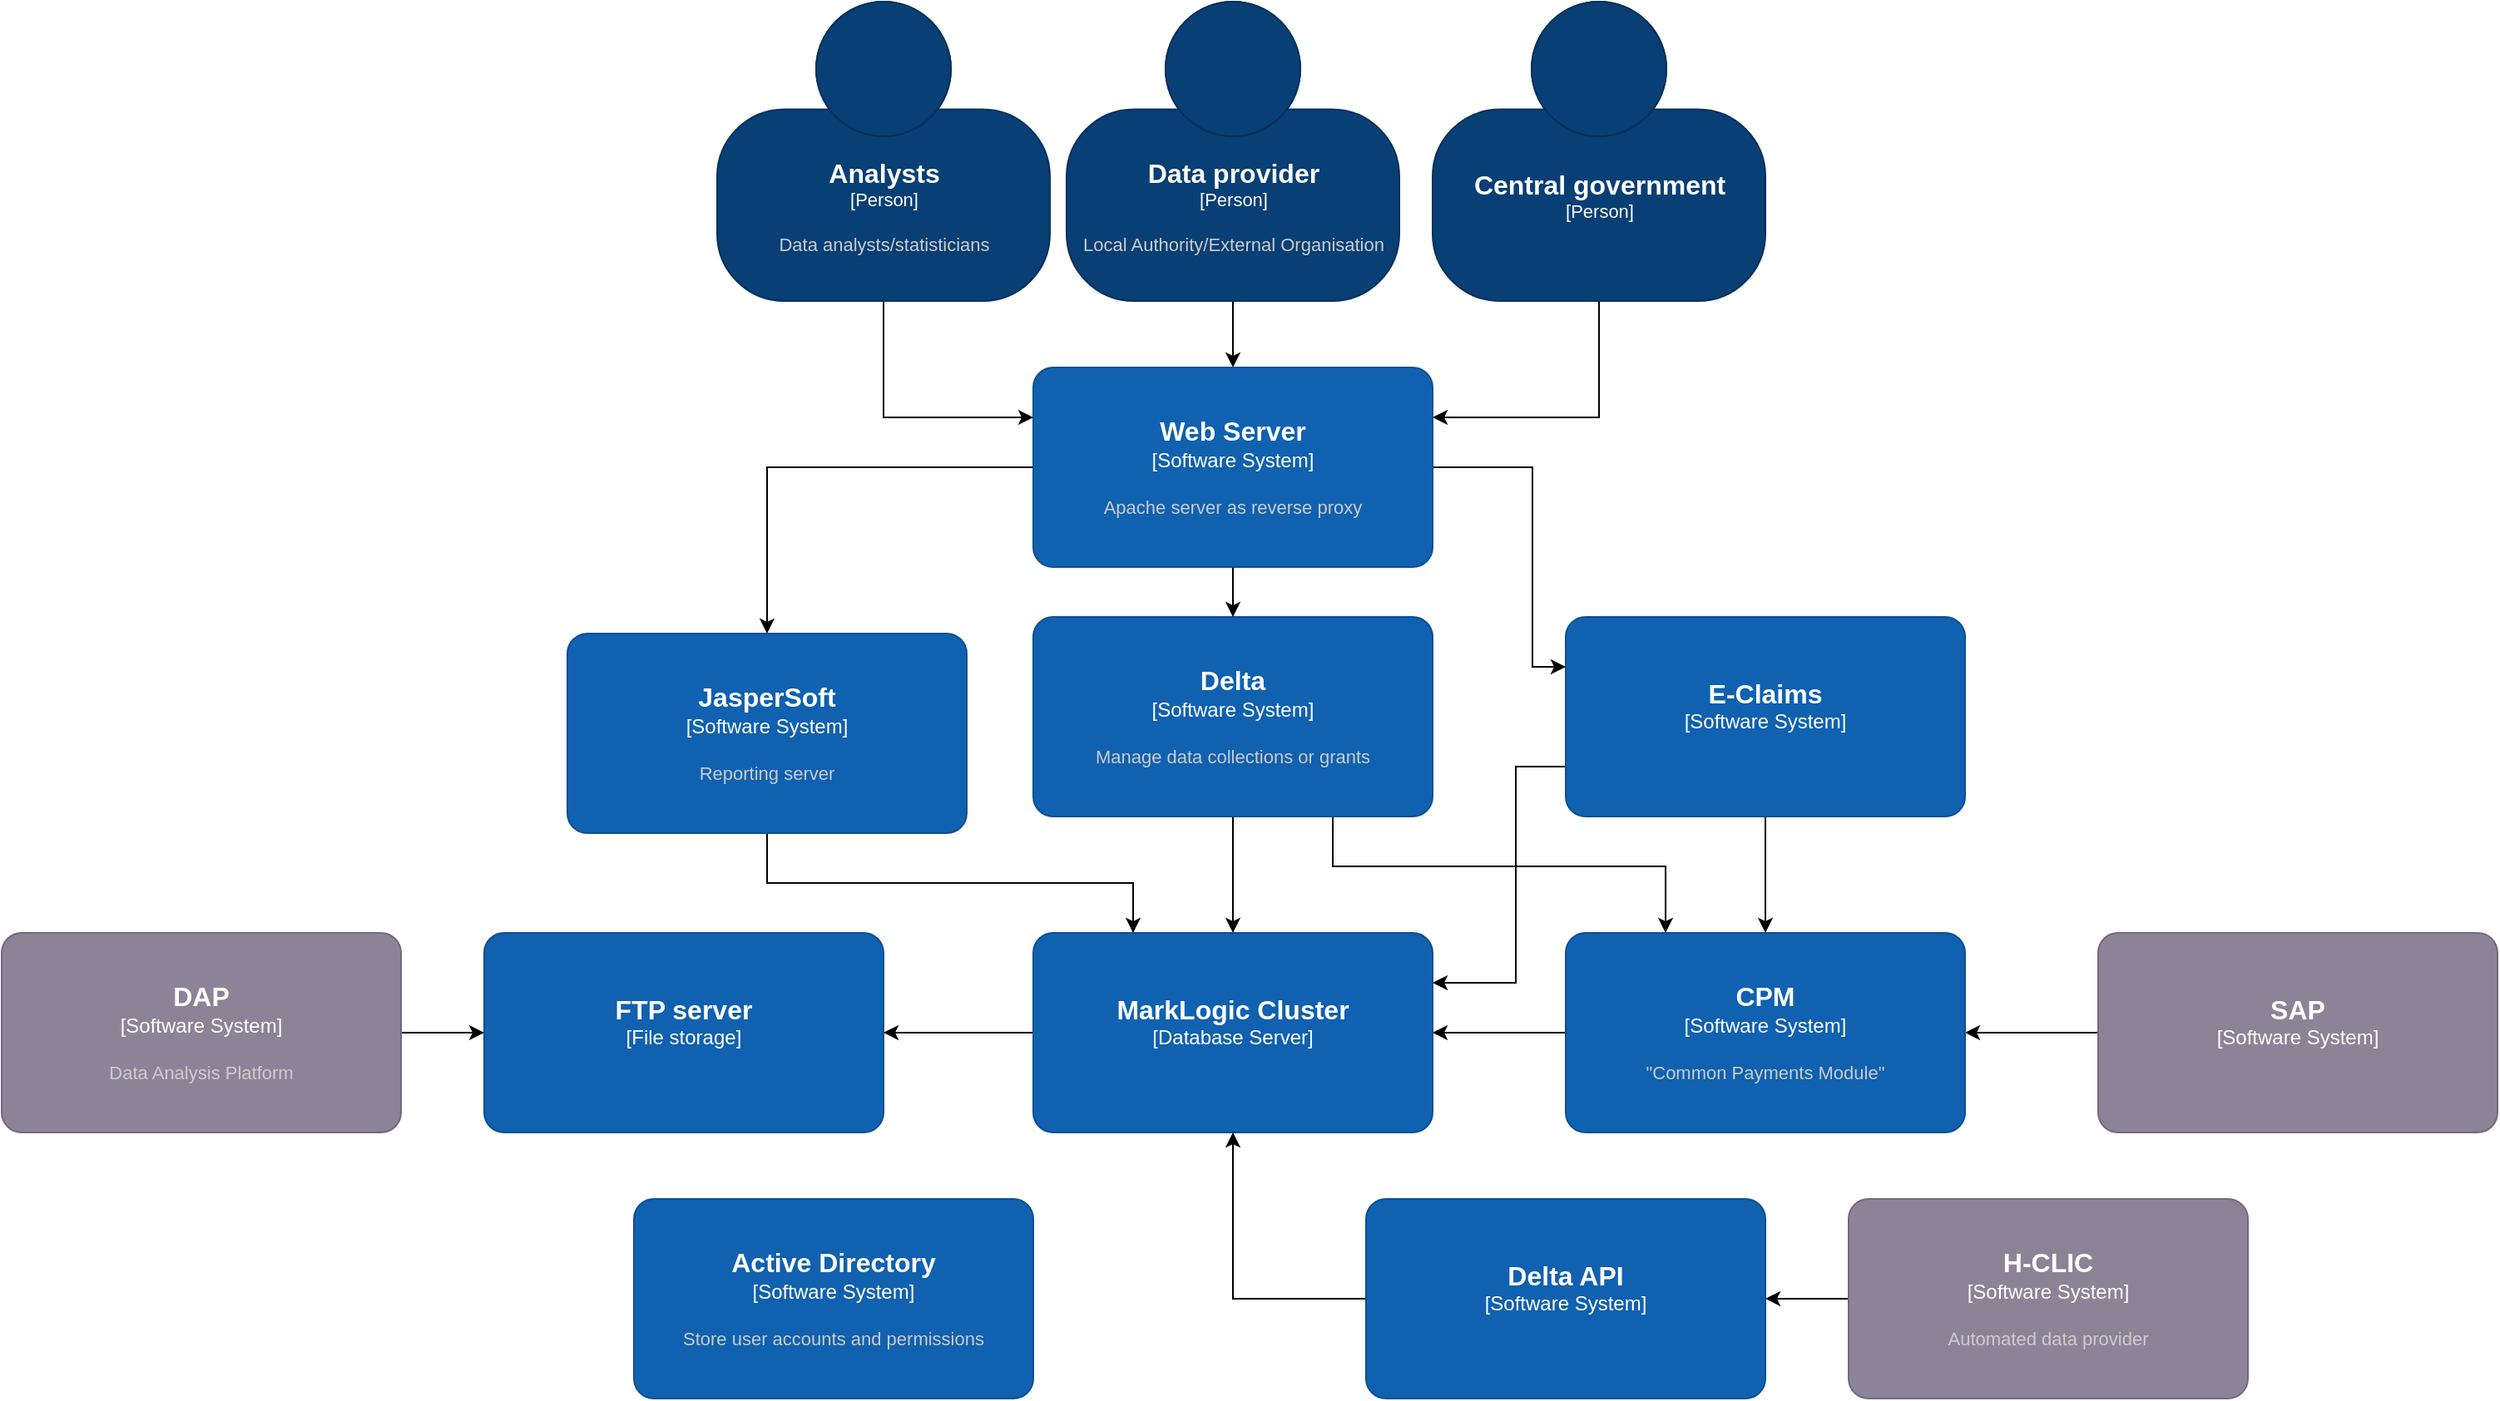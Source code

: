 <mxfile version="20.2.3" type="device" pages="3"><diagram id="0lptgCzvztr3dEk496Kj" name="Delta context diagram"><mxGraphModel dx="2903" dy="2147" grid="1" gridSize="10" guides="1" tooltips="1" connect="1" arrows="1" fold="1" page="1" pageScale="1" pageWidth="827" pageHeight="1169" math="0" shadow="0"><root><mxCell id="0"/><mxCell id="1" parent="0"/><mxCell id="aBpwe7OHov1-g0w4GHCM-1" style="edgeStyle=orthogonalEdgeStyle;rounded=0;orthogonalLoop=1;jettySize=auto;html=1;entryX=0;entryY=0.25;entryDx=0;entryDy=0;entryPerimeter=0;" parent="1" source="WaWrdhnMmlh9tWWU5r5E-1" target="WaWrdhnMmlh9tWWU5r5E-15" edge="1"><mxGeometry relative="1" as="geometry"/></mxCell><object placeholders="1" c4Name="Analysts" c4Type="Person" c4Description="Data analysts/statisticians" label="&lt;font style=&quot;font-size: 16px&quot;&gt;&lt;b&gt;%c4Name%&lt;/b&gt;&lt;/font&gt;&lt;div&gt;[%c4Type%]&lt;/div&gt;&lt;br&gt;&lt;div&gt;&lt;font style=&quot;font-size: 11px&quot;&gt;&lt;font color=&quot;#cccccc&quot;&gt;%c4Description%&lt;/font&gt;&lt;/div&gt;" id="WaWrdhnMmlh9tWWU5r5E-1"><mxCell style="html=1;fontSize=11;dashed=0;whitespace=wrap;fillColor=#083F75;strokeColor=#06315C;fontColor=#ffffff;shape=mxgraph.c4.person2;align=center;metaEdit=1;points=[[0.5,0,0],[1,0.5,0],[1,0.75,0],[0.75,1,0],[0.5,1,0],[0.25,1,0],[0,0.75,0],[0,0.5,0]];resizable=0;" parent="1" vertex="1"><mxGeometry x="60" y="-20" width="200" height="180" as="geometry"/></mxCell></object><mxCell id="aBpwe7OHov1-g0w4GHCM-2" style="edgeStyle=orthogonalEdgeStyle;rounded=0;orthogonalLoop=1;jettySize=auto;html=1;entryX=0.5;entryY=0;entryDx=0;entryDy=0;entryPerimeter=0;" parent="1" source="WaWrdhnMmlh9tWWU5r5E-2" target="WaWrdhnMmlh9tWWU5r5E-15" edge="1"><mxGeometry relative="1" as="geometry"/></mxCell><object placeholders="1" c4Name="Data provider" c4Type="Person" c4Description="Local Authority/External Organisation" label="&lt;font style=&quot;font-size: 16px&quot;&gt;&lt;b&gt;%c4Name%&lt;/b&gt;&lt;/font&gt;&lt;div&gt;[%c4Type%]&lt;/div&gt;&lt;br&gt;&lt;div&gt;&lt;font style=&quot;font-size: 11px&quot;&gt;&lt;font color=&quot;#cccccc&quot;&gt;%c4Description%&lt;/font&gt;&lt;/div&gt;" id="WaWrdhnMmlh9tWWU5r5E-2"><mxCell style="html=1;fontSize=11;dashed=0;whitespace=wrap;fillColor=#083F75;strokeColor=#06315C;fontColor=#ffffff;shape=mxgraph.c4.person2;align=center;metaEdit=1;points=[[0.5,0,0],[1,0.5,0],[1,0.75,0],[0.75,1,0],[0.5,1,0],[0.25,1,0],[0,0.75,0],[0,0.5,0]];resizable=0;" parent="1" vertex="1"><mxGeometry x="270" y="-20" width="200" height="180" as="geometry"/></mxCell></object><mxCell id="aBpwe7OHov1-g0w4GHCM-3" style="edgeStyle=orthogonalEdgeStyle;rounded=0;orthogonalLoop=1;jettySize=auto;html=1;entryX=1;entryY=0.25;entryDx=0;entryDy=0;entryPerimeter=0;" parent="1" source="WaWrdhnMmlh9tWWU5r5E-3" target="WaWrdhnMmlh9tWWU5r5E-15" edge="1"><mxGeometry relative="1" as="geometry"/></mxCell><object placeholders="1" c4Name="Central government" c4Type="Person" c4Description="" label="&lt;font style=&quot;font-size: 16px&quot;&gt;&lt;b&gt;%c4Name%&lt;/b&gt;&lt;/font&gt;&lt;div&gt;[%c4Type%]&lt;/div&gt;&lt;br&gt;&lt;div&gt;&lt;font style=&quot;font-size: 11px&quot;&gt;&lt;font color=&quot;#cccccc&quot;&gt;%c4Description%&lt;/font&gt;&lt;/div&gt;" id="WaWrdhnMmlh9tWWU5r5E-3"><mxCell style="html=1;fontSize=11;dashed=0;whitespace=wrap;fillColor=#083F75;strokeColor=#06315C;fontColor=#ffffff;shape=mxgraph.c4.person2;align=center;metaEdit=1;points=[[0.5,0,0],[1,0.5,0],[1,0.75,0],[0.75,1,0],[0.5,1,0],[0.25,1,0],[0,0.75,0],[0,0.5,0]];resizable=0;" parent="1" vertex="1"><mxGeometry x="490" y="-20" width="200" height="180" as="geometry"/></mxCell></object><mxCell id="zP0zicvXHv2WlrvGgul2-2" style="edgeStyle=orthogonalEdgeStyle;rounded=0;orthogonalLoop=1;jettySize=auto;html=1;" parent="1" source="WaWrdhnMmlh9tWWU5r5E-4" target="WaWrdhnMmlh9tWWU5r5E-8" edge="1"><mxGeometry relative="1" as="geometry"/></mxCell><mxCell id="zP0zicvXHv2WlrvGgul2-4" style="edgeStyle=orthogonalEdgeStyle;rounded=0;orthogonalLoop=1;jettySize=auto;html=1;exitX=0.75;exitY=1;exitDx=0;exitDy=0;exitPerimeter=0;entryX=0.25;entryY=0;entryDx=0;entryDy=0;entryPerimeter=0;" parent="1" source="WaWrdhnMmlh9tWWU5r5E-4" target="WaWrdhnMmlh9tWWU5r5E-7" edge="1"><mxGeometry relative="1" as="geometry"><Array as="points"><mxPoint x="430" y="500"/><mxPoint x="630" y="500"/></Array></mxGeometry></mxCell><object placeholders="1" c4Name="Delta" c4Type="Software System" c4Description="Manage data collections or grants" label="&lt;font style=&quot;font-size: 16px&quot;&gt;&lt;b&gt;%c4Name%&lt;/b&gt;&lt;/font&gt;&lt;div&gt;[%c4Type%]&lt;/div&gt;&lt;br&gt;&lt;div&gt;&lt;font style=&quot;font-size: 11px&quot;&gt;&lt;font color=&quot;#cccccc&quot;&gt;%c4Description%&lt;/font&gt;&lt;/div&gt;" id="WaWrdhnMmlh9tWWU5r5E-4"><mxCell style="rounded=1;whiteSpace=wrap;html=1;labelBackgroundColor=none;fillColor=#1061B0;fontColor=#ffffff;align=center;arcSize=10;strokeColor=#0D5091;metaEdit=1;resizable=0;points=[[0.25,0,0],[0.5,0,0],[0.75,0,0],[1,0.25,0],[1,0.5,0],[1,0.75,0],[0.75,1,0],[0.5,1,0],[0.25,1,0],[0,0.75,0],[0,0.5,0],[0,0.25,0]];" parent="1" vertex="1"><mxGeometry x="250" y="350" width="240" height="120" as="geometry"/></mxCell></object><mxCell id="aBpwe7OHov1-g0w4GHCM-19" style="edgeStyle=orthogonalEdgeStyle;rounded=0;orthogonalLoop=1;jettySize=auto;html=1;" parent="1" source="WaWrdhnMmlh9tWWU5r5E-5" target="WaWrdhnMmlh9tWWU5r5E-9" edge="1"><mxGeometry relative="1" as="geometry"/></mxCell><object placeholders="1" c4Name="H-CLIC" c4Type="Software System" c4Description="Automated data provider" label="&lt;font style=&quot;font-size: 16px&quot;&gt;&lt;b&gt;%c4Name%&lt;/b&gt;&lt;/font&gt;&lt;div&gt;[%c4Type%]&lt;/div&gt;&lt;br&gt;&lt;div&gt;&lt;font style=&quot;font-size: 11px&quot;&gt;&lt;font color=&quot;#cccccc&quot;&gt;%c4Description%&lt;/font&gt;&lt;/div&gt;" id="WaWrdhnMmlh9tWWU5r5E-5"><mxCell style="rounded=1;whiteSpace=wrap;html=1;labelBackgroundColor=none;fillColor=#8C8496;fontColor=#ffffff;align=center;arcSize=10;strokeColor=#736782;metaEdit=1;resizable=0;points=[[0.25,0,0],[0.5,0,0],[0.75,0,0],[1,0.25,0],[1,0.5,0],[1,0.75,0],[0.75,1,0],[0.5,1,0],[0.25,1,0],[0,0.75,0],[0,0.5,0],[0,0.25,0]];" parent="1" vertex="1"><mxGeometry x="740" y="700" width="240" height="120" as="geometry"/></mxCell></object><mxCell id="aBpwe7OHov1-g0w4GHCM-13" style="edgeStyle=orthogonalEdgeStyle;rounded=0;orthogonalLoop=1;jettySize=auto;html=1;" parent="1" source="WaWrdhnMmlh9tWWU5r5E-6" target="WaWrdhnMmlh9tWWU5r5E-7" edge="1"><mxGeometry relative="1" as="geometry"/></mxCell><object placeholders="1" c4Name="SAP" c4Type="Software System" c4Description="" label="&lt;font style=&quot;font-size: 16px&quot;&gt;&lt;b&gt;%c4Name%&lt;/b&gt;&lt;/font&gt;&lt;div&gt;[%c4Type%]&lt;/div&gt;&lt;br&gt;&lt;div&gt;&lt;font style=&quot;font-size: 11px&quot;&gt;&lt;font color=&quot;#cccccc&quot;&gt;%c4Description%&lt;/font&gt;&lt;/div&gt;" id="WaWrdhnMmlh9tWWU5r5E-6"><mxCell style="rounded=1;whiteSpace=wrap;html=1;labelBackgroundColor=none;fillColor=#8C8496;fontColor=#ffffff;align=center;arcSize=10;strokeColor=#736782;metaEdit=1;resizable=0;points=[[0.25,0,0],[0.5,0,0],[0.75,0,0],[1,0.25,0],[1,0.5,0],[1,0.75,0],[0.75,1,0],[0.5,1,0],[0.25,1,0],[0,0.75,0],[0,0.5,0],[0,0.25,0]];" parent="1" vertex="1"><mxGeometry x="890" y="540" width="240" height="120" as="geometry"/></mxCell></object><mxCell id="aBpwe7OHov1-g0w4GHCM-6" style="edgeStyle=orthogonalEdgeStyle;rounded=0;orthogonalLoop=1;jettySize=auto;html=1;" parent="1" source="WaWrdhnMmlh9tWWU5r5E-7" target="WaWrdhnMmlh9tWWU5r5E-8" edge="1"><mxGeometry relative="1" as="geometry"/></mxCell><object placeholders="1" c4Name="CPM" c4Type="Software System" c4Description="&quot;Common Payments Module&quot;" label="&lt;font style=&quot;font-size: 16px&quot;&gt;&lt;b&gt;%c4Name%&lt;/b&gt;&lt;/font&gt;&lt;div&gt;[%c4Type%]&lt;/div&gt;&lt;br&gt;&lt;div&gt;&lt;font style=&quot;font-size: 11px&quot;&gt;&lt;font color=&quot;#cccccc&quot;&gt;%c4Description%&lt;/font&gt;&lt;/div&gt;" id="WaWrdhnMmlh9tWWU5r5E-7"><mxCell style="rounded=1;whiteSpace=wrap;html=1;labelBackgroundColor=none;fillColor=#1061B0;fontColor=#ffffff;align=center;arcSize=10;strokeColor=#0D5091;metaEdit=1;resizable=0;points=[[0.25,0,0],[0.5,0,0],[0.75,0,0],[1,0.25,0],[1,0.5,0],[1,0.75,0],[0.75,1,0],[0.5,1,0],[0.25,1,0],[0,0.75,0],[0,0.5,0],[0,0.25,0]];" parent="1" vertex="1"><mxGeometry x="570" y="540" width="240" height="120" as="geometry"/></mxCell></object><mxCell id="aBpwe7OHov1-g0w4GHCM-4" style="edgeStyle=orthogonalEdgeStyle;rounded=0;orthogonalLoop=1;jettySize=auto;html=1;" parent="1" source="WaWrdhnMmlh9tWWU5r5E-8" target="WaWrdhnMmlh9tWWU5r5E-11" edge="1"><mxGeometry relative="1" as="geometry"/></mxCell><object placeholders="1" c4Name="MarkLogic Cluster" c4Type="Database Server" c4Description="" label="&lt;font style=&quot;font-size: 16px&quot;&gt;&lt;b&gt;%c4Name%&lt;/b&gt;&lt;/font&gt;&lt;div&gt;[%c4Type%]&lt;/div&gt;&lt;br&gt;&lt;div&gt;&lt;font style=&quot;font-size: 11px&quot;&gt;&lt;font color=&quot;#cccccc&quot;&gt;%c4Description%&lt;/font&gt;&lt;/div&gt;" id="WaWrdhnMmlh9tWWU5r5E-8"><mxCell style="rounded=1;whiteSpace=wrap;html=1;labelBackgroundColor=none;fillColor=#1061B0;fontColor=#ffffff;align=center;arcSize=10;strokeColor=#0D5091;metaEdit=1;resizable=0;points=[[0.25,0,0],[0.5,0,0],[0.75,0,0],[1,0.25,0],[1,0.5,0],[1,0.75,0],[0.75,1,0],[0.5,1,0],[0.25,1,0],[0,0.75,0],[0,0.5,0],[0,0.25,0]];" parent="1" vertex="1"><mxGeometry x="250" y="540" width="240" height="120" as="geometry"/></mxCell></object><mxCell id="aBpwe7OHov1-g0w4GHCM-25" style="edgeStyle=orthogonalEdgeStyle;rounded=0;orthogonalLoop=1;jettySize=auto;html=1;entryX=0.5;entryY=1;entryDx=0;entryDy=0;entryPerimeter=0;exitX=0;exitY=0.5;exitDx=0;exitDy=0;exitPerimeter=0;" parent="1" source="WaWrdhnMmlh9tWWU5r5E-9" target="WaWrdhnMmlh9tWWU5r5E-8" edge="1"><mxGeometry relative="1" as="geometry"><mxPoint x="510" y="330" as="targetPoint"/><mxPoint x="710" y="280" as="sourcePoint"/><Array as="points"><mxPoint x="370" y="760"/></Array></mxGeometry></mxCell><object placeholders="1" c4Name="Delta API" c4Type="Software System" c4Description="" label="&lt;font style=&quot;font-size: 16px&quot;&gt;&lt;b&gt;%c4Name%&lt;/b&gt;&lt;/font&gt;&lt;div&gt;[%c4Type%]&lt;/div&gt;&lt;br&gt;&lt;div&gt;&lt;font style=&quot;font-size: 11px&quot;&gt;&lt;font color=&quot;#cccccc&quot;&gt;%c4Description%&lt;/font&gt;&lt;/div&gt;" id="WaWrdhnMmlh9tWWU5r5E-9"><mxCell style="rounded=1;whiteSpace=wrap;html=1;labelBackgroundColor=none;fillColor=#1061B0;fontColor=#ffffff;align=center;arcSize=10;strokeColor=#0D5091;metaEdit=1;resizable=0;points=[[0.25,0,0],[0.5,0,0],[0.75,0,0],[1,0.25,0],[1,0.5,0],[1,0.75,0],[0.75,1,0],[0.5,1,0],[0.25,1,0],[0,0.75,0],[0,0.5,0],[0,0.25,0]];" parent="1" vertex="1"><mxGeometry x="450" y="700" width="240" height="120" as="geometry"/></mxCell></object><mxCell id="aBpwe7OHov1-g0w4GHCM-12" style="edgeStyle=orthogonalEdgeStyle;rounded=0;orthogonalLoop=1;jettySize=auto;html=1;" parent="1" source="WaWrdhnMmlh9tWWU5r5E-10" target="WaWrdhnMmlh9tWWU5r5E-11" edge="1"><mxGeometry relative="1" as="geometry"/></mxCell><object placeholders="1" c4Name="DAP" c4Type="Software System" c4Description="Data Analysis Platform" label="&lt;font style=&quot;font-size: 16px&quot;&gt;&lt;b&gt;%c4Name%&lt;/b&gt;&lt;/font&gt;&lt;div&gt;[%c4Type%]&lt;/div&gt;&lt;br&gt;&lt;div&gt;&lt;font style=&quot;font-size: 11px&quot;&gt;&lt;font color=&quot;#cccccc&quot;&gt;%c4Description%&lt;/font&gt;&lt;/div&gt;" id="WaWrdhnMmlh9tWWU5r5E-10"><mxCell style="rounded=1;whiteSpace=wrap;html=1;labelBackgroundColor=none;fillColor=#8C8496;fontColor=#ffffff;align=center;arcSize=10;strokeColor=#736782;metaEdit=1;resizable=0;points=[[0.25,0,0],[0.5,0,0],[0.75,0,0],[1,0.25,0],[1,0.5,0],[1,0.75,0],[0.75,1,0],[0.5,1,0],[0.25,1,0],[0,0.75,0],[0,0.5,0],[0,0.25,0]];" parent="1" vertex="1"><mxGeometry x="-370" y="540" width="240" height="120" as="geometry"/></mxCell></object><object placeholders="1" c4Name="FTP server" c4Type="File storage" c4Description="" label="&lt;font style=&quot;font-size: 16px&quot;&gt;&lt;b&gt;%c4Name%&lt;/b&gt;&lt;/font&gt;&lt;div&gt;[%c4Type%]&lt;/div&gt;&lt;br&gt;&lt;div&gt;&lt;font style=&quot;font-size: 11px&quot;&gt;&lt;font color=&quot;#cccccc&quot;&gt;%c4Description%&lt;/font&gt;&lt;/div&gt;" id="WaWrdhnMmlh9tWWU5r5E-11"><mxCell style="rounded=1;whiteSpace=wrap;html=1;labelBackgroundColor=none;fillColor=#1061B0;fontColor=#ffffff;align=center;arcSize=10;strokeColor=#0D5091;metaEdit=1;resizable=0;points=[[0.25,0,0],[0.5,0,0],[0.75,0,0],[1,0.25,0],[1,0.5,0],[1,0.75,0],[0.75,1,0],[0.5,1,0],[0.25,1,0],[0,0.75,0],[0,0.5,0],[0,0.25,0]];" parent="1" vertex="1"><mxGeometry x="-80" y="540" width="240" height="120" as="geometry"/></mxCell></object><mxCell id="zP0zicvXHv2WlrvGgul2-3" style="edgeStyle=orthogonalEdgeStyle;rounded=0;orthogonalLoop=1;jettySize=auto;html=1;entryX=0.25;entryY=0;entryDx=0;entryDy=0;entryPerimeter=0;" parent="1" source="WaWrdhnMmlh9tWWU5r5E-13" target="WaWrdhnMmlh9tWWU5r5E-8" edge="1"><mxGeometry relative="1" as="geometry"><Array as="points"><mxPoint x="90" y="510"/><mxPoint x="310" y="510"/></Array></mxGeometry></mxCell><object placeholders="1" c4Name="JasperSoft" c4Type="Software System" c4Description="Reporting server" label="&lt;font style=&quot;font-size: 16px&quot;&gt;&lt;b&gt;%c4Name%&lt;/b&gt;&lt;/font&gt;&lt;div&gt;[%c4Type%]&lt;/div&gt;&lt;br&gt;&lt;div&gt;&lt;font style=&quot;font-size: 11px&quot;&gt;&lt;font color=&quot;#cccccc&quot;&gt;%c4Description%&lt;/font&gt;&lt;/div&gt;" id="WaWrdhnMmlh9tWWU5r5E-13"><mxCell style="rounded=1;whiteSpace=wrap;html=1;labelBackgroundColor=none;fillColor=#1061B0;fontColor=#ffffff;align=center;arcSize=10;strokeColor=#0D5091;metaEdit=1;resizable=0;points=[[0.25,0,0],[0.5,0,0],[0.75,0,0],[1,0.25,0],[1,0.5,0],[1,0.75,0],[0.75,1,0],[0.5,1,0],[0.25,1,0],[0,0.75,0],[0,0.5,0],[0,0.25,0]];" parent="1" vertex="1"><mxGeometry x="-30" y="360" width="240" height="120" as="geometry"/></mxCell></object><mxCell id="aBpwe7OHov1-g0w4GHCM-16" style="edgeStyle=orthogonalEdgeStyle;rounded=0;orthogonalLoop=1;jettySize=auto;html=1;entryX=1;entryY=0.25;entryDx=0;entryDy=0;entryPerimeter=0;exitX=0;exitY=0.75;exitDx=0;exitDy=0;exitPerimeter=0;" parent="1" source="WaWrdhnMmlh9tWWU5r5E-14" target="WaWrdhnMmlh9tWWU5r5E-8" edge="1"><mxGeometry relative="1" as="geometry"><Array as="points"><mxPoint x="540" y="440"/><mxPoint x="540" y="570"/></Array></mxGeometry></mxCell><mxCell id="aBpwe7OHov1-g0w4GHCM-18" style="edgeStyle=orthogonalEdgeStyle;rounded=0;orthogonalLoop=1;jettySize=auto;html=1;exitX=0.5;exitY=1;exitDx=0;exitDy=0;exitPerimeter=0;" parent="1" source="WaWrdhnMmlh9tWWU5r5E-14" target="WaWrdhnMmlh9tWWU5r5E-7" edge="1"><mxGeometry relative="1" as="geometry"><Array as="points"><mxPoint x="690" y="490"/><mxPoint x="690" y="490"/></Array></mxGeometry></mxCell><object placeholders="1" c4Name="E-Claims" c4Type="Software System" c4Description="" label="&lt;font style=&quot;font-size: 16px&quot;&gt;&lt;b&gt;%c4Name%&lt;/b&gt;&lt;/font&gt;&lt;div&gt;[%c4Type%]&lt;/div&gt;&lt;br&gt;&lt;div&gt;&lt;font style=&quot;font-size: 11px&quot;&gt;&lt;font color=&quot;#cccccc&quot;&gt;%c4Description%&lt;/font&gt;&lt;/div&gt;" id="WaWrdhnMmlh9tWWU5r5E-14"><mxCell style="rounded=1;whiteSpace=wrap;html=1;labelBackgroundColor=none;fillColor=#1061B0;fontColor=#ffffff;align=center;arcSize=10;strokeColor=#0D5091;metaEdit=1;resizable=0;points=[[0.25,0,0],[0.5,0,0],[0.75,0,0],[1,0.25,0],[1,0.5,0],[1,0.75,0],[0.75,1,0],[0.5,1,0],[0.25,1,0],[0,0.75,0],[0,0.5,0],[0,0.25,0]];" parent="1" vertex="1"><mxGeometry x="570" y="350" width="240" height="120" as="geometry"/></mxCell></object><mxCell id="aBpwe7OHov1-g0w4GHCM-27" style="edgeStyle=orthogonalEdgeStyle;rounded=0;orthogonalLoop=1;jettySize=auto;html=1;" parent="1" source="WaWrdhnMmlh9tWWU5r5E-15" target="WaWrdhnMmlh9tWWU5r5E-13" edge="1"><mxGeometry relative="1" as="geometry"/></mxCell><mxCell id="aBpwe7OHov1-g0w4GHCM-29" style="edgeStyle=orthogonalEdgeStyle;rounded=0;orthogonalLoop=1;jettySize=auto;html=1;entryX=0;entryY=0.25;entryDx=0;entryDy=0;entryPerimeter=0;" parent="1" source="WaWrdhnMmlh9tWWU5r5E-15" target="WaWrdhnMmlh9tWWU5r5E-14" edge="1"><mxGeometry relative="1" as="geometry"><Array as="points"><mxPoint x="550" y="260"/><mxPoint x="550" y="380"/></Array></mxGeometry></mxCell><mxCell id="zP0zicvXHv2WlrvGgul2-1" style="edgeStyle=orthogonalEdgeStyle;rounded=0;orthogonalLoop=1;jettySize=auto;html=1;" parent="1" source="WaWrdhnMmlh9tWWU5r5E-15" target="WaWrdhnMmlh9tWWU5r5E-4" edge="1"><mxGeometry relative="1" as="geometry"/></mxCell><object placeholders="1" c4Name="Web Server" c4Type="Software System" c4Description="Apache server as reverse proxy" label="&lt;font style=&quot;font-size: 16px&quot;&gt;&lt;b&gt;%c4Name%&lt;/b&gt;&lt;/font&gt;&lt;div&gt;[%c4Type%]&lt;/div&gt;&lt;br&gt;&lt;div&gt;&lt;font style=&quot;font-size: 11px&quot;&gt;&lt;font color=&quot;#cccccc&quot;&gt;%c4Description%&lt;/font&gt;&lt;/div&gt;" id="WaWrdhnMmlh9tWWU5r5E-15"><mxCell style="rounded=1;whiteSpace=wrap;html=1;labelBackgroundColor=none;fillColor=#1061B0;fontColor=#ffffff;align=center;arcSize=10;strokeColor=#0D5091;metaEdit=1;resizable=0;points=[[0.25,0,0],[0.5,0,0],[0.75,0,0],[1,0.25,0],[1,0.5,0],[1,0.75,0],[0.75,1,0],[0.5,1,0],[0.25,1,0],[0,0.75,0],[0,0.5,0],[0,0.25,0]];" parent="1" vertex="1"><mxGeometry x="250" y="200" width="240" height="120" as="geometry"/></mxCell></object><object placeholders="1" c4Name="Active Directory" c4Type="Software System" c4Description="Store user accounts and permissions" label="&lt;font style=&quot;font-size: 16px&quot;&gt;&lt;b&gt;%c4Name%&lt;/b&gt;&lt;/font&gt;&lt;div&gt;[%c4Type%]&lt;/div&gt;&lt;br&gt;&lt;div&gt;&lt;font style=&quot;font-size: 11px&quot;&gt;&lt;font color=&quot;#cccccc&quot;&gt;%c4Description%&lt;/font&gt;&lt;/div&gt;" id="aBpwe7OHov1-g0w4GHCM-22"><mxCell style="rounded=1;whiteSpace=wrap;html=1;labelBackgroundColor=none;fillColor=#1061B0;fontColor=#ffffff;align=center;arcSize=10;strokeColor=#0D5091;metaEdit=1;resizable=0;points=[[0.25,0,0],[0.5,0,0],[0.75,0,0],[1,0.25,0],[1,0.5,0],[1,0.75,0],[0.75,1,0],[0.5,1,0],[0.25,1,0],[0,0.75,0],[0,0.5,0],[0,0.25,0]];" parent="1" vertex="1"><mxGeometry x="10" y="700" width="240" height="120" as="geometry"/></mxCell></object></root></mxGraphModel></diagram><diagram id="CqughN6Ks_zo1i68LFWB" name="Phase 2 context diagram"><mxGraphModel dx="1865" dy="1658" grid="1" gridSize="10" guides="1" tooltips="1" connect="1" arrows="1" fold="1" page="1" pageScale="1" pageWidth="827" pageHeight="1169" math="0" shadow="0"><root><mxCell id="0"/><mxCell id="1" parent="0"/><mxCell id="s3w1dF-DNVirCaRZblvP-3" style="edgeStyle=orthogonalEdgeStyle;rounded=0;orthogonalLoop=1;jettySize=auto;html=1;entryX=0.5;entryY=0;entryDx=0;entryDy=0;entryPerimeter=0;startArrow=none;" parent="1" target="s3w1dF-DNVirCaRZblvP-8" edge="1"><mxGeometry relative="1" as="geometry"><mxPoint x="270.0" y="172" as="sourcePoint"/><mxPoint x="370" y="200" as="targetPoint"/></mxGeometry></mxCell><object placeholders="1" c4Name="Website user" c4Type="Person" c4Description="" label="&lt;font style=&quot;font-size: 16px&quot;&gt;&lt;b&gt;%c4Name%&lt;/b&gt;&lt;/font&gt;&lt;div&gt;[%c4Type%]&lt;/div&gt;&lt;br&gt;&lt;div&gt;&lt;font style=&quot;font-size: 11px&quot;&gt;&lt;font color=&quot;#cccccc&quot;&gt;%c4Description%&lt;/font&gt;&lt;/div&gt;" id="s3w1dF-DNVirCaRZblvP-6"><mxCell style="html=1;fontSize=11;dashed=0;whitespace=wrap;fillColor=#083F75;strokeColor=#06315C;fontColor=#ffffff;shape=mxgraph.c4.person2;align=center;metaEdit=1;points=[[0.5,0,0],[1,0.5,0],[1,0.75,0],[0.75,1,0],[0.5,1,0],[0.25,1,0],[0,0.75,0],[0,0.5,0]];resizable=0;" parent="1" vertex="1"><mxGeometry x="170" y="-10" width="200" height="180" as="geometry"/></mxCell></object><mxCell id="s3w1dF-DNVirCaRZblvP-7" style="edgeStyle=orthogonalEdgeStyle;rounded=0;orthogonalLoop=1;jettySize=auto;html=1;exitX=0.5;exitY=1;exitDx=0;exitDy=0;exitPerimeter=0;" parent="1" source="s3w1dF-DNVirCaRZblvP-8" target="s3w1dF-DNVirCaRZblvP-41" edge="1"><mxGeometry relative="1" as="geometry"><mxPoint x="310" y="540" as="targetPoint"/></mxGeometry></mxCell><mxCell id="s3w1dF-DNVirCaRZblvP-48" style="edgeStyle=orthogonalEdgeStyle;rounded=0;orthogonalLoop=1;jettySize=auto;html=1;" parent="1" source="s3w1dF-DNVirCaRZblvP-8" target="s3w1dF-DNVirCaRZblvP-39" edge="1"><mxGeometry relative="1" as="geometry"/></mxCell><mxCell id="s3w1dF-DNVirCaRZblvP-49" style="edgeStyle=orthogonalEdgeStyle;rounded=0;orthogonalLoop=1;jettySize=auto;html=1;" parent="1" source="s3w1dF-DNVirCaRZblvP-8" target="s3w1dF-DNVirCaRZblvP-23" edge="1"><mxGeometry relative="1" as="geometry"/></mxCell><mxCell id="xkhISaca6lRdvxsV-Qi--4" style="edgeStyle=orthogonalEdgeStyle;rounded=0;orthogonalLoop=1;jettySize=auto;html=1;" parent="1" source="s3w1dF-DNVirCaRZblvP-8" target="xkhISaca6lRdvxsV-Qi--1" edge="1"><mxGeometry relative="1" as="geometry"/></mxCell><object placeholders="1" c4Name="Delta website" c4Type="Software System" c4Description="Manage data collections or grants" label="&lt;font style=&quot;font-size: 16px&quot;&gt;&lt;b&gt;%c4Name%&lt;/b&gt;&lt;/font&gt;&lt;div&gt;[%c4Type%]&lt;/div&gt;&lt;br&gt;&lt;div&gt;&lt;font style=&quot;font-size: 11px&quot;&gt;&lt;font color=&quot;#cccccc&quot;&gt;%c4Description%&lt;/font&gt;&lt;/div&gt;" id="s3w1dF-DNVirCaRZblvP-8"><mxCell style="rounded=1;whiteSpace=wrap;html=1;labelBackgroundColor=none;fillColor=#1061B0;fontColor=#ffffff;align=center;arcSize=10;strokeColor=#0D5091;metaEdit=1;resizable=0;points=[[0.25,0,0],[0.5,0,0],[0.75,0,0],[1,0.25,0],[1,0.5,0],[1,0.75,0],[0.75,1,0],[0.5,1,0],[0.25,1,0],[0,0.75,0],[0,0.5,0],[0,0.25,0]];" parent="1" vertex="1"><mxGeometry x="150" y="280" width="240" height="120" as="geometry"/></mxCell></object><object placeholders="1" c4Name="H-CLIC" c4Type="Software System" c4Description="Automated data provider" label="&lt;font style=&quot;font-size: 16px&quot;&gt;&lt;b&gt;%c4Name%&lt;/b&gt;&lt;/font&gt;&lt;div&gt;[%c4Type%]&lt;/div&gt;&lt;br&gt;&lt;div&gt;&lt;font style=&quot;font-size: 11px&quot;&gt;&lt;font color=&quot;#cccccc&quot;&gt;%c4Description%&lt;/font&gt;&lt;/div&gt;" id="s3w1dF-DNVirCaRZblvP-10"><mxCell style="rounded=1;whiteSpace=wrap;html=1;labelBackgroundColor=none;fillColor=#8C8496;fontColor=#ffffff;align=center;arcSize=10;strokeColor=#736782;metaEdit=1;resizable=0;points=[[0.25,0,0],[0.5,0,0],[0.75,0,0],[1,0.25,0],[1,0.5,0],[1,0.75,0],[0.75,1,0],[0.5,1,0],[0.25,1,0],[0,0.75,0],[0,0.5,0],[0,0.25,0]];" parent="1" vertex="1"><mxGeometry x="150" y="680" width="240" height="120" as="geometry"/></mxCell></object><mxCell id="s3w1dF-DNVirCaRZblvP-47" style="edgeStyle=orthogonalEdgeStyle;rounded=0;orthogonalLoop=1;jettySize=auto;html=1;" parent="1" source="s3w1dF-DNVirCaRZblvP-12" target="s3w1dF-DNVirCaRZblvP-14" edge="1"><mxGeometry relative="1" as="geometry"/></mxCell><object placeholders="1" c4Name="SAP" c4Type="Software System" c4Description="" label="&lt;font style=&quot;font-size: 16px&quot;&gt;&lt;b&gt;%c4Name%&lt;/b&gt;&lt;/font&gt;&lt;div&gt;[%c4Type%]&lt;/div&gt;&lt;br&gt;&lt;div&gt;&lt;font style=&quot;font-size: 11px&quot;&gt;&lt;font color=&quot;#cccccc&quot;&gt;%c4Description%&lt;/font&gt;&lt;/div&gt;" id="s3w1dF-DNVirCaRZblvP-12"><mxCell style="rounded=1;whiteSpace=wrap;html=1;labelBackgroundColor=none;fillColor=#8C8496;fontColor=#ffffff;align=center;arcSize=10;strokeColor=#736782;metaEdit=1;resizable=0;points=[[0.25,0,0],[0.5,0,0],[0.75,0,0],[1,0.25,0],[1,0.5,0],[1,0.75,0],[0.75,1,0],[0.5,1,0],[0.25,1,0],[0,0.75,0],[0,0.5,0],[0,0.25,0]];" parent="1" vertex="1"><mxGeometry x="984" y="280" width="240" height="120" as="geometry"/></mxCell></object><mxCell id="s3w1dF-DNVirCaRZblvP-46" style="edgeStyle=orthogonalEdgeStyle;rounded=0;orthogonalLoop=1;jettySize=auto;html=1;" parent="1" source="s3w1dF-DNVirCaRZblvP-14" target="s3w1dF-DNVirCaRZblvP-45" edge="1"><mxGeometry relative="1" as="geometry"/></mxCell><object placeholders="1" c4Name="CPM" c4Type="Software System" c4Description="&quot;Common Payments Module&quot;" label="&lt;font style=&quot;font-size: 16px&quot;&gt;&lt;b&gt;%c4Name%&lt;/b&gt;&lt;/font&gt;&lt;div&gt;[%c4Type%]&lt;/div&gt;&lt;br&gt;&lt;div&gt;&lt;font style=&quot;font-size: 11px&quot;&gt;&lt;font color=&quot;#cccccc&quot;&gt;%c4Description%&lt;/font&gt;&lt;/div&gt;" id="s3w1dF-DNVirCaRZblvP-14"><mxCell style="rounded=1;whiteSpace=wrap;html=1;labelBackgroundColor=none;fillColor=#1061B0;fontColor=#ffffff;align=center;arcSize=10;strokeColor=#0D5091;metaEdit=1;resizable=0;points=[[0.25,0,0],[0.5,0,0],[0.75,0,0],[1,0.25,0],[1,0.5,0],[1,0.75,0],[0.75,1,0],[0.5,1,0],[0.25,1,0],[0,0.75,0],[0,0.5,0],[0,0.25,0]];" parent="1" vertex="1"><mxGeometry x="694" y="280" width="240" height="120" as="geometry"/></mxCell></object><mxCell id="s3w1dF-DNVirCaRZblvP-15" style="edgeStyle=orthogonalEdgeStyle;rounded=0;orthogonalLoop=1;jettySize=auto;html=1;entryX=1;entryY=0.5;entryDx=0;entryDy=0;entryPerimeter=0;" parent="1" source="s3w1dF-DNVirCaRZblvP-41" target="s3w1dF-DNVirCaRZblvP-32" edge="1"><mxGeometry relative="1" as="geometry"><mxPoint x="210" y="610" as="sourcePoint"/><mxPoint x="220" y="610" as="targetPoint"/></mxGeometry></mxCell><mxCell id="s3w1dF-DNVirCaRZblvP-17" style="edgeStyle=orthogonalEdgeStyle;rounded=0;orthogonalLoop=1;jettySize=auto;html=1;entryX=0.5;entryY=1;entryDx=0;entryDy=0;entryPerimeter=0;" parent="1" source="s3w1dF-DNVirCaRZblvP-10" target="s3w1dF-DNVirCaRZblvP-41" edge="1"><mxGeometry relative="1" as="geometry"><mxPoint x="280" y="690" as="targetPoint"/><mxPoint x="270.8" y="672.5" as="sourcePoint"/><Array as="points"/></mxGeometry></mxCell><mxCell id="s3w1dF-DNVirCaRZblvP-19" style="edgeStyle=orthogonalEdgeStyle;rounded=0;orthogonalLoop=1;jettySize=auto;html=1;entryX=0;entryY=0.5;entryDx=0;entryDy=0;entryPerimeter=0;" parent="1" source="s3w1dF-DNVirCaRZblvP-20" target="s3w1dF-DNVirCaRZblvP-32" edge="1"><mxGeometry relative="1" as="geometry"><mxPoint x="-20" y="610" as="targetPoint"/></mxGeometry></mxCell><object placeholders="1" c4Name="DAP" c4Type="Software System" c4Description="Data Analysis Platform" label="&lt;font style=&quot;font-size: 16px&quot;&gt;&lt;b&gt;%c4Name%&lt;/b&gt;&lt;/font&gt;&lt;div&gt;[%c4Type%]&lt;/div&gt;&lt;br&gt;&lt;div&gt;&lt;font style=&quot;font-size: 11px&quot;&gt;&lt;font color=&quot;#cccccc&quot;&gt;%c4Description%&lt;/font&gt;&lt;/div&gt;" id="s3w1dF-DNVirCaRZblvP-20"><mxCell style="rounded=1;whiteSpace=wrap;html=1;labelBackgroundColor=none;fillColor=#8C8496;fontColor=#ffffff;align=center;arcSize=10;strokeColor=#736782;metaEdit=1;resizable=0;points=[[0.25,0,0],[0.5,0,0],[0.75,0,0],[1,0.25,0],[1,0.5,0],[1,0.75,0],[0.75,1,0],[0.5,1,0],[0.25,1,0],[0,0.75,0],[0,0.5,0],[0,0.25,0]];" parent="1" vertex="1"><mxGeometry x="-380" y="644" width="240" height="120" as="geometry"/></mxCell></object><mxCell id="s3w1dF-DNVirCaRZblvP-36" style="edgeStyle=orthogonalEdgeStyle;rounded=0;orthogonalLoop=1;jettySize=auto;html=1;" parent="1" source="s3w1dF-DNVirCaRZblvP-23" target="s3w1dF-DNVirCaRZblvP-35" edge="1"><mxGeometry relative="1" as="geometry"/></mxCell><object placeholders="1" c4Name="Reporting service" c4Type="Software System" c4Description="" label="&lt;font style=&quot;font-size: 16px&quot;&gt;&lt;b&gt;%c4Name%&lt;/b&gt;&lt;/font&gt;&lt;div&gt;[%c4Type%]&lt;/div&gt;&lt;br&gt;&lt;div&gt;&lt;font style=&quot;font-size: 11px&quot;&gt;&lt;font color=&quot;#cccccc&quot;&gt;%c4Description%&lt;/font&gt;&lt;/div&gt;" id="s3w1dF-DNVirCaRZblvP-23"><mxCell style="rounded=1;whiteSpace=wrap;html=1;labelBackgroundColor=none;fillColor=#1061B0;fontColor=#ffffff;align=center;arcSize=10;strokeColor=#0D5091;metaEdit=1;resizable=0;points=[[0.25,0,0],[0.5,0,0],[0.75,0,0],[1,0.25,0],[1,0.5,0],[1,0.75,0],[0.75,1,0],[0.5,1,0],[0.25,1,0],[0,0.75,0],[0,0.5,0],[0,0.25,0]];" parent="1" vertex="1"><mxGeometry x="-200" y="220" width="240" height="120" as="geometry"/></mxCell></object><mxCell id="s3w1dF-DNVirCaRZblvP-44" style="edgeStyle=orthogonalEdgeStyle;rounded=0;orthogonalLoop=1;jettySize=auto;html=1;" parent="1" source="s3w1dF-DNVirCaRZblvP-26" target="s3w1dF-DNVirCaRZblvP-14" edge="1"><mxGeometry relative="1" as="geometry"/></mxCell><mxCell id="s3w1dF-DNVirCaRZblvP-51" style="edgeStyle=orthogonalEdgeStyle;rounded=0;orthogonalLoop=1;jettySize=auto;html=1;" parent="1" source="s3w1dF-DNVirCaRZblvP-26" target="s3w1dF-DNVirCaRZblvP-50" edge="1"><mxGeometry relative="1" as="geometry"/></mxCell><object placeholders="1" c4Name="E-Claims" c4Type="Software System" c4Description="" label="&lt;font style=&quot;font-size: 16px&quot;&gt;&lt;b&gt;%c4Name%&lt;/b&gt;&lt;/font&gt;&lt;div&gt;[%c4Type%]&lt;/div&gt;&lt;br&gt;&lt;div&gt;&lt;font style=&quot;font-size: 11px&quot;&gt;&lt;font color=&quot;#cccccc&quot;&gt;%c4Description%&lt;/font&gt;&lt;/div&gt;" id="s3w1dF-DNVirCaRZblvP-26"><mxCell style="rounded=1;whiteSpace=wrap;html=1;labelBackgroundColor=none;fillColor=#1061B0;fontColor=#ffffff;align=center;arcSize=10;strokeColor=#0D5091;metaEdit=1;resizable=0;points=[[0.25,0,0],[0.5,0,0],[0.75,0,0],[1,0.25,0],[1,0.5,0],[1,0.75,0],[0.75,1,0],[0.5,1,0],[0.25,1,0],[0,0.75,0],[0,0.5,0],[0,0.25,0]];" parent="1" vertex="1"><mxGeometry x="694" y="136" width="240" height="120" as="geometry"/></mxCell></object><mxCell id="s3w1dF-DNVirCaRZblvP-32" value="" style="sketch=0;points=[[0,0,0],[0.25,0,0],[0.5,0,0],[0.75,0,0],[1,0,0],[0,1,0],[0.25,1,0],[0.5,1,0],[0.75,1,0],[1,1,0],[0,0.25,0],[0,0.5,0],[0,0.75,0],[1,0.25,0],[1,0.5,0],[1,0.75,0]];outlineConnect=0;fontColor=#232F3E;gradientColor=#60A337;gradientDirection=north;fillColor=#277116;strokeColor=#ffffff;dashed=0;verticalLabelPosition=bottom;verticalAlign=top;align=center;html=1;fontSize=12;fontStyle=0;aspect=fixed;shape=mxgraph.aws4.resourceIcon;resIcon=mxgraph.aws4.s3;" parent="1" vertex="1"><mxGeometry x="-60" y="650" width="108" height="108" as="geometry"/></mxCell><object placeholders="1" c4Type="Reporting database" c4Container="Database" c4Technology="PostgreSQL" c4Description="" label="&lt;font style=&quot;font-size: 16px&quot;&gt;&lt;b&gt;%c4Type%&lt;/font&gt;&lt;div&gt;[%c4Container%:&amp;nbsp;%c4Technology%]&lt;/div&gt;&lt;br&gt;&lt;div&gt;&lt;font style=&quot;font-size: 11px&quot;&gt;&lt;font color=&quot;#E6E6E6&quot;&gt;%c4Description%&lt;/font&gt;&lt;/div&gt;" id="s3w1dF-DNVirCaRZblvP-35"><mxCell style="shape=cylinder3;size=15;whiteSpace=wrap;html=1;boundedLbl=1;rounded=0;labelBackgroundColor=none;fillColor=#23A2D9;fontSize=12;fontColor=#ffffff;align=center;strokeColor=#0E7DAD;metaEdit=1;points=[[0.5,0,0],[1,0.25,0],[1,0.5,0],[1,0.75,0],[0.5,1,0],[0,0.75,0],[0,0.5,0],[0,0.25,0]];resizable=0;" parent="1" vertex="1"><mxGeometry x="-490" y="220" width="240" height="120" as="geometry"/></mxCell></object><mxCell id="s3w1dF-DNVirCaRZblvP-43" style="edgeStyle=orthogonalEdgeStyle;rounded=0;orthogonalLoop=1;jettySize=auto;html=1;" parent="1" source="s3w1dF-DNVirCaRZblvP-39" target="s3w1dF-DNVirCaRZblvP-40" edge="1"><mxGeometry relative="1" as="geometry"/></mxCell><mxCell id="xkhISaca6lRdvxsV-Qi--5" style="edgeStyle=orthogonalEdgeStyle;rounded=0;orthogonalLoop=1;jettySize=auto;html=1;" parent="1" source="s3w1dF-DNVirCaRZblvP-39" target="s3w1dF-DNVirCaRZblvP-14" edge="1"><mxGeometry relative="1" as="geometry"/></mxCell><object placeholders="1" c4Name="Grants service" c4Type="Software System" c4Description="" label="&lt;font style=&quot;font-size: 16px&quot;&gt;&lt;b&gt;%c4Name%&lt;/b&gt;&lt;/font&gt;&lt;div&gt;[%c4Type%]&lt;/div&gt;&lt;br&gt;&lt;div&gt;&lt;font style=&quot;font-size: 11px&quot;&gt;&lt;font color=&quot;#cccccc&quot;&gt;%c4Description%&lt;/font&gt;&lt;/div&gt;" id="s3w1dF-DNVirCaRZblvP-39"><mxCell style="rounded=1;whiteSpace=wrap;html=1;labelBackgroundColor=none;fillColor=#1061B0;fontColor=#ffffff;align=center;arcSize=10;strokeColor=#0D5091;metaEdit=1;resizable=0;points=[[0.25,0,0],[0.5,0,0],[0.75,0,0],[1,0.25,0],[1,0.5,0],[1,0.75,0],[0.75,1,0],[0.5,1,0],[0.25,1,0],[0,0.75,0],[0,0.5,0],[0,0.25,0]];" parent="1" vertex="1"><mxGeometry x="414" y="280" width="240" height="120" as="geometry"/></mxCell></object><object placeholders="1" c4Type="Grants database" c4Container="Database" c4Technology="PostgreSQL" c4Description="" label="&lt;font style=&quot;font-size: 16px&quot;&gt;&lt;b&gt;%c4Type%&lt;/font&gt;&lt;div&gt;[%c4Container%:&amp;nbsp;%c4Technology%]&lt;/div&gt;&lt;br&gt;&lt;div&gt;&lt;font style=&quot;font-size: 11px&quot;&gt;&lt;font color=&quot;#E6E6E6&quot;&gt;%c4Description%&lt;/font&gt;&lt;/div&gt;" id="s3w1dF-DNVirCaRZblvP-40"><mxCell style="shape=cylinder3;size=15;whiteSpace=wrap;html=1;boundedLbl=1;rounded=0;labelBackgroundColor=none;fillColor=#23A2D9;fontSize=12;fontColor=#ffffff;align=center;strokeColor=#0E7DAD;metaEdit=1;points=[[0.5,0,0],[1,0.25,0],[1,0.5,0],[1,0.75,0],[0.5,1,0],[0,0.75,0],[0,0.5,0],[0,0.25,0]];resizable=0;" parent="1" vertex="1"><mxGeometry x="414" y="440" width="240" height="120" as="geometry"/></mxCell></object><mxCell id="s3w1dF-DNVirCaRZblvP-53" style="edgeStyle=orthogonalEdgeStyle;rounded=0;orthogonalLoop=1;jettySize=auto;html=1;" parent="1" source="s3w1dF-DNVirCaRZblvP-41" target="s3w1dF-DNVirCaRZblvP-52" edge="1"><mxGeometry relative="1" as="geometry"><mxPoint x="210" y="610" as="sourcePoint"/></mxGeometry></mxCell><object placeholders="1" c4Name="Data collection" c4Type="Software System" c4Description="Manage data collections" label="&lt;font style=&quot;font-size: 16px&quot;&gt;&lt;b&gt;%c4Name%&lt;/b&gt;&lt;/font&gt;&lt;div&gt;[%c4Type%]&lt;/div&gt;&lt;br&gt;&lt;div&gt;&lt;font style=&quot;font-size: 11px&quot;&gt;&lt;font color=&quot;#cccccc&quot;&gt;%c4Description%&lt;/font&gt;&lt;/div&gt;" id="s3w1dF-DNVirCaRZblvP-41"><mxCell style="rounded=1;whiteSpace=wrap;html=1;labelBackgroundColor=none;fillColor=#1061B0;fontColor=#ffffff;align=center;arcSize=10;strokeColor=#0D5091;metaEdit=1;resizable=0;points=[[0.25,0,0],[0.5,0,0],[0.75,0,0],[1,0.25,0],[1,0.5,0],[1,0.75,0],[0.75,1,0],[0.5,1,0],[0.25,1,0],[0,0.75,0],[0,0.5,0],[0,0.25,0]];" parent="1" vertex="1"><mxGeometry x="150" y="490" width="240" height="120" as="geometry"/></mxCell></object><object placeholders="1" c4Type="Payments database" c4Container="Database" c4Technology="PostgreSQL" c4Description="" label="&lt;font style=&quot;font-size: 16px&quot;&gt;&lt;b&gt;%c4Type%&lt;/font&gt;&lt;div&gt;[%c4Container%:&amp;nbsp;%c4Technology%]&lt;/div&gt;&lt;br&gt;&lt;div&gt;&lt;font style=&quot;font-size: 11px&quot;&gt;&lt;font color=&quot;#E6E6E6&quot;&gt;%c4Description%&lt;/font&gt;&lt;/div&gt;" id="s3w1dF-DNVirCaRZblvP-45"><mxCell style="shape=cylinder3;size=15;whiteSpace=wrap;html=1;boundedLbl=1;rounded=0;labelBackgroundColor=none;fillColor=#23A2D9;fontSize=12;fontColor=#ffffff;align=center;strokeColor=#0E7DAD;metaEdit=1;points=[[0.5,0,0],[1,0.25,0],[1,0.5,0],[1,0.75,0],[0.5,1,0],[0,0.75,0],[0,0.5,0],[0,0.25,0]];resizable=0;" parent="1" vertex="1"><mxGeometry x="694" y="440" width="240" height="120" as="geometry"/></mxCell></object><object placeholders="1" c4Type="E-Claims database" c4Container="Database" c4Technology="PostgreSQL" c4Description="" label="&lt;font style=&quot;font-size: 16px&quot;&gt;&lt;b&gt;%c4Type%&lt;/font&gt;&lt;div&gt;[%c4Container%:&amp;nbsp;%c4Technology%]&lt;/div&gt;&lt;br&gt;&lt;div&gt;&lt;font style=&quot;font-size: 11px&quot;&gt;&lt;font color=&quot;#E6E6E6&quot;&gt;%c4Description%&lt;/font&gt;&lt;/div&gt;" id="s3w1dF-DNVirCaRZblvP-50"><mxCell style="shape=cylinder3;size=15;whiteSpace=wrap;html=1;boundedLbl=1;rounded=0;labelBackgroundColor=none;fillColor=#23A2D9;fontSize=12;fontColor=#ffffff;align=center;strokeColor=#0E7DAD;metaEdit=1;points=[[0.5,0,0],[1,0.25,0],[1,0.5,0],[1,0.75,0],[0.5,1,0],[0,0.75,0],[0,0.5,0],[0,0.25,0]];resizable=0;" parent="1" vertex="1"><mxGeometry x="694" y="-20" width="240" height="120" as="geometry"/></mxCell></object><object placeholders="1" c4Type="Data collection database" c4Container="Database" c4Technology="PostgreSQL" c4Description="" label="&lt;font style=&quot;font-size: 16px&quot;&gt;&lt;b&gt;%c4Type%&lt;/font&gt;&lt;div&gt;[%c4Container%:&amp;nbsp;%c4Technology%]&lt;/div&gt;&lt;br&gt;&lt;div&gt;&lt;font style=&quot;font-size: 11px&quot;&gt;&lt;font color=&quot;#E6E6E6&quot;&gt;%c4Description%&lt;/font&gt;&lt;/div&gt;" id="s3w1dF-DNVirCaRZblvP-52"><mxCell style="shape=cylinder3;size=15;whiteSpace=wrap;html=1;boundedLbl=1;rounded=0;labelBackgroundColor=none;fillColor=#23A2D9;fontSize=12;fontColor=#ffffff;align=center;strokeColor=#0E7DAD;metaEdit=1;points=[[0.5,0,0],[1,0.25,0],[1,0.5,0],[1,0.75,0],[0.5,1,0],[0,0.75,0],[0,0.5,0],[0,0.25,0]];resizable=0;" parent="1" vertex="1"><mxGeometry x="-190" y="490" width="240" height="120" as="geometry"/></mxCell></object><mxCell id="xkhISaca6lRdvxsV-Qi--3" style="edgeStyle=orthogonalEdgeStyle;rounded=0;orthogonalLoop=1;jettySize=auto;html=1;" parent="1" source="xkhISaca6lRdvxsV-Qi--1" target="xkhISaca6lRdvxsV-Qi--2" edge="1"><mxGeometry relative="1" as="geometry"/></mxCell><object placeholders="1" c4Name="Users service" c4Type="Software System" c4Description="" label="&lt;font style=&quot;font-size: 16px&quot;&gt;&lt;b&gt;%c4Name%&lt;/b&gt;&lt;/font&gt;&lt;div&gt;[%c4Type%]&lt;/div&gt;&lt;br&gt;&lt;div&gt;&lt;font style=&quot;font-size: 11px&quot;&gt;&lt;font color=&quot;#cccccc&quot;&gt;%c4Description%&lt;/font&gt;&lt;/div&gt;" id="xkhISaca6lRdvxsV-Qi--1"><mxCell style="rounded=1;whiteSpace=wrap;html=1;labelBackgroundColor=none;fillColor=#1061B0;fontColor=#ffffff;align=center;arcSize=10;strokeColor=#0D5091;metaEdit=1;resizable=0;points=[[0.25,0,0],[0.5,0,0],[0.75,0,0],[1,0.25,0],[1,0.5,0],[1,0.75,0],[0.75,1,0],[0.5,1,0],[0.25,1,0],[0,0.75,0],[0,0.5,0],[0,0.25,0]];" parent="1" vertex="1"><mxGeometry x="-200" y="360" width="240" height="120" as="geometry"/></mxCell></object><object placeholders="1" c4Type="Users database" c4Container="Database" c4Technology="PostgreSQL" c4Description="" label="&lt;font style=&quot;font-size: 16px&quot;&gt;&lt;b&gt;%c4Type%&lt;/font&gt;&lt;div&gt;[%c4Container%:&amp;nbsp;%c4Technology%]&lt;/div&gt;&lt;br&gt;&lt;div&gt;&lt;font style=&quot;font-size: 11px&quot;&gt;&lt;font color=&quot;#E6E6E6&quot;&gt;%c4Description%&lt;/font&gt;&lt;/div&gt;" id="xkhISaca6lRdvxsV-Qi--2"><mxCell style="shape=cylinder3;size=15;whiteSpace=wrap;html=1;boundedLbl=1;rounded=0;labelBackgroundColor=none;fillColor=#23A2D9;fontSize=12;fontColor=#ffffff;align=center;strokeColor=#0E7DAD;metaEdit=1;points=[[0.5,0,0],[1,0.25,0],[1,0.5,0],[1,0.75,0],[0.5,1,0],[0,0.75,0],[0,0.5,0],[0,0.25,0]];resizable=0;" parent="1" vertex="1"><mxGeometry x="-490" y="360" width="240" height="120" as="geometry"/></mxCell></object><mxCell id="JxGoJ9_ZOHOd_iZGJajv-3" style="edgeStyle=orthogonalEdgeStyle;rounded=0;orthogonalLoop=1;jettySize=auto;html=1;" parent="1" source="s3w1dF-DNVirCaRZblvP-6" target="s3w1dF-DNVirCaRZblvP-26" edge="1"><mxGeometry relative="1" as="geometry"><mxPoint x="304.5" y="136" as="sourcePoint"/><Array as="points"><mxPoint x="270" y="190"/></Array></mxGeometry></mxCell><mxCell id="klMxmEPjJ896vrwp0K56-1" value="???" style="outlineConnect=0;dashed=0;verticalLabelPosition=bottom;verticalAlign=top;align=center;html=1;shape=mxgraph.aws3.lambda_function;fillColor=#F58534;gradientColor=none;" parent="1" vertex="1"><mxGeometry x="550" y="644" width="69" height="72" as="geometry"/></mxCell></root></mxGraphModel></diagram><diagram id="gd3j-gWC43uk9eTt-pps" name="Detailed"><mxGraphModel dx="4620" dy="2566" grid="1" gridSize="10" guides="1" tooltips="1" connect="1" arrows="1" fold="1" page="1" pageScale="1" pageWidth="827" pageHeight="1169" background="#FFFFFF" math="0" shadow="0"><root><mxCell id="0"/><mxCell id="1" parent="0"/><mxCell id="L7FDWEKDArjkuZWnYswi-360" value="&lt;font style=&quot;font-size: 13px;&quot;&gt;&lt;b&gt;Jaspersoft Reporting Service&lt;/b&gt;&lt;/font&gt;" style="rounded=0;whiteSpace=wrap;html=1;fontSize=10;fontColor=#000000;fillColor=none;align=left;labelPosition=center;verticalLabelPosition=middle;verticalAlign=top;" parent="1" vertex="1"><mxGeometry x="170" y="1500" width="730" height="400" as="geometry"/></mxCell><mxCell id="L7FDWEKDArjkuZWnYswi-311" value="&lt;font style=&quot;font-size: 13px;&quot;&gt;&lt;b&gt;Delta API&lt;/b&gt;&lt;/font&gt;" style="rounded=0;whiteSpace=wrap;html=1;fontSize=10;fontColor=#000000;fillColor=none;align=left;labelPosition=center;verticalLabelPosition=middle;verticalAlign=top;" parent="1" vertex="1"><mxGeometry x="1152" y="420" width="290" height="400" as="geometry"/></mxCell><mxCell id="L7FDWEKDArjkuZWnYswi-457" style="edgeStyle=orthogonalEdgeStyle;rounded=0;orthogonalLoop=1;jettySize=auto;html=1;fontSize=13;fontColor=#00CC00;startArrow=none;startFill=0;strokeColor=#00CC00;strokeWidth=3;elbow=vertical;" parent="1" source="L7FDWEKDArjkuZWnYswi-329" target="L7FDWEKDArjkuZWnYswi-446" edge="1"><mxGeometry relative="1" as="geometry"><Array as="points"><mxPoint x="1150" y="1800"/><mxPoint x="1150" y="1800"/></Array></mxGeometry></mxCell><mxCell id="L7FDWEKDArjkuZWnYswi-329" value="&lt;font style=&quot;&quot;&gt;&lt;b style=&quot;font-size: 13px;&quot;&gt;MarkLogic Cluster&lt;/b&gt;&lt;br&gt;&lt;b style=&quot;font-size: 13px;&quot;&gt;(taken from &lt;/b&gt;&lt;span style=&quot;font-size: 13px;&quot;&gt;&lt;b&gt;https://docs.marklogic.com/guide/ec2/CloudFormation)&lt;/b&gt;&lt;/span&gt;&lt;br&gt;&lt;/font&gt;" style="rounded=0;whiteSpace=wrap;html=1;fontSize=10;fontColor=#000000;fillColor=none;align=left;labelPosition=center;verticalLabelPosition=middle;verticalAlign=top;" parent="1" vertex="1"><mxGeometry x="1070" y="1060" width="960" height="680" as="geometry"/></mxCell><mxCell id="L7FDWEKDArjkuZWnYswi-334" style="edgeStyle=elbowEdgeStyle;rounded=0;orthogonalLoop=1;jettySize=auto;elbow=vertical;html=1;fontSize=13;fontColor=#0066CC;startArrow=none;startFill=0;strokeColor=#000000;" parent="1" source="L7FDWEKDArjkuZWnYswi-51" target="L7FDWEKDArjkuZWnYswi-268" edge="1"><mxGeometry relative="1" as="geometry"><Array as="points"><mxPoint x="1973" y="240"/><mxPoint x="2068" y="230"/></Array></mxGeometry></mxCell><mxCell id="L7FDWEKDArjkuZWnYswi-409" style="edgeStyle=orthogonalEdgeStyle;rounded=0;orthogonalLoop=1;jettySize=auto;html=1;fontSize=13;fontColor=#0066CC;startArrow=none;startFill=0;strokeColor=#000000;strokeWidth=1;elbow=vertical;" parent="1" source="L7FDWEKDArjkuZWnYswi-51" target="L7FDWEKDArjkuZWnYswi-407" edge="1"><mxGeometry relative="1" as="geometry"><Array as="points"><mxPoint x="379" y="220"/><mxPoint x="379" y="220"/></Array></mxGeometry></mxCell><mxCell id="L7FDWEKDArjkuZWnYswi-495" value="AWS CloudWatch metrics" style="edgeStyle=orthogonalEdgeStyle;rounded=0;orthogonalLoop=1;jettySize=auto;html=1;fontSize=13;fontColor=#000000;startArrow=none;startFill=0;endArrow=classic;endFill=1;strokeColor=#000000;strokeWidth=1;elbow=vertical;" parent="1" source="L7FDWEKDArjkuZWnYswi-51" target="L7FDWEKDArjkuZWnYswi-494" edge="1"><mxGeometry relative="1" as="geometry"><Array as="points"><mxPoint x="1662" y="250"/><mxPoint x="1662" y="250"/></Array></mxGeometry></mxCell><mxCell id="L7FDWEKDArjkuZWnYswi-498" style="edgeStyle=orthogonalEdgeStyle;rounded=0;orthogonalLoop=1;jettySize=auto;html=1;fontSize=13;fontColor=#00CC00;startArrow=none;startFill=0;endArrow=classic;endFill=1;strokeColor=#000000;strokeWidth=1;elbow=vertical;" parent="1" source="L7FDWEKDArjkuZWnYswi-51" target="L7FDWEKDArjkuZWnYswi-497" edge="1"><mxGeometry relative="1" as="geometry"><Array as="points"><mxPoint x="2120" y="460"/><mxPoint x="2120" y="460"/></Array></mxGeometry></mxCell><mxCell id="nJQ-r4CFjq5W_rXDZqyw-17" style="edgeStyle=orthogonalEdgeStyle;rounded=0;orthogonalLoop=1;jettySize=auto;html=1;fontColor=#000000;" parent="1" source="L7FDWEKDArjkuZWnYswi-51" target="nJQ-r4CFjq5W_rXDZqyw-16" edge="1"><mxGeometry relative="1" as="geometry"><Array as="points"><mxPoint x="510" y="220"/><mxPoint x="510" y="220"/></Array></mxGeometry></mxCell><mxCell id="L7FDWEKDArjkuZWnYswi-51" value="VPC in eu-west-1" style="points=[[0,0],[0.25,0],[0.5,0],[0.75,0],[1,0],[1,0.25],[1,0.5],[1,0.75],[1,1],[0.75,1],[0.5,1],[0.25,1],[0,1],[0,0.75],[0,0.5],[0,0.25]];outlineConnect=0;gradientColor=none;html=1;whiteSpace=wrap;fontSize=12;fontStyle=0;container=0;pointerEvents=0;collapsible=0;recursiveResize=0;shape=mxgraph.aws4.group;grIcon=mxgraph.aws4.group_vpc;strokeColor=#248814;fillColor=none;verticalAlign=top;align=left;spacingLeft=30;fontColor=#AAB7B8;dashed=0;strokeWidth=2;" parent="1" vertex="1"><mxGeometry x="140" y="270" width="1910" height="2130" as="geometry"/></mxCell><mxCell id="L7FDWEKDArjkuZWnYswi-41" value="Bridge VPC" style="sketch=0;outlineConnect=0;gradientColor=none;html=1;whiteSpace=wrap;fontSize=12;fontStyle=0;shape=mxgraph.aws4.group;grIcon=mxgraph.aws4.group_vpc;strokeColor=#879196;fillColor=none;verticalAlign=top;align=left;spacingLeft=30;fontColor=#879196;dashed=0;" parent="1" vertex="1"><mxGeometry x="-340" y="770" width="260" height="240" as="geometry"/></mxCell><mxCell id="L7FDWEKDArjkuZWnYswi-3" style="edgeStyle=orthogonalEdgeStyle;rounded=0;orthogonalLoop=1;jettySize=auto;html=1;" parent="1" source="L7FDWEKDArjkuZWnYswi-4" target="L7FDWEKDArjkuZWnYswi-33" edge="1"><mxGeometry relative="1" as="geometry"/></mxCell><object placeholders="1" c4Name="Website user" c4Type="Person" c4Description="External organisation, data analyst, etc" label="&lt;font style=&quot;font-size: 16px&quot;&gt;&lt;b&gt;%c4Name%&lt;/b&gt;&lt;/font&gt;&lt;div&gt;[%c4Type%]&lt;/div&gt;&lt;br&gt;&lt;div&gt;&lt;font style=&quot;font-size: 11px&quot;&gt;&lt;font color=&quot;#cccccc&quot;&gt;%c4Description%&lt;/font&gt;&lt;/div&gt;" id="L7FDWEKDArjkuZWnYswi-4"><mxCell style="html=1;fontSize=11;dashed=0;whitespace=wrap;fillColor=#083F75;strokeColor=#06315C;fontColor=#ffffff;shape=mxgraph.c4.person2;align=center;metaEdit=1;points=[[0.5,0,0],[1,0.5,0],[1,0.75,0],[0.75,1,0],[0.5,1,0],[0.25,1,0],[0,0.75,0],[0,0.5,0]];resizable=0;" parent="1" vertex="1"><mxGeometry x="880" y="-340" width="200" height="180" as="geometry"/></mxCell></object><object placeholders="1" c4Name="H-CLIC" c4Type="Software System" c4Description="Automated data provider" label="&lt;font style=&quot;font-size: 16px&quot;&gt;&lt;b&gt;%c4Name%&lt;/b&gt;&lt;/font&gt;&lt;div&gt;[%c4Type%]&lt;/div&gt;&lt;br&gt;&lt;div&gt;&lt;font style=&quot;font-size: 11px&quot;&gt;&lt;font color=&quot;#cccccc&quot;&gt;%c4Description%&lt;/font&gt;&lt;/div&gt;" id="L7FDWEKDArjkuZWnYswi-11"><mxCell style="rounded=1;whiteSpace=wrap;html=1;labelBackgroundColor=none;fillColor=#8C8496;fontColor=#ffffff;align=center;arcSize=10;strokeColor=#736782;metaEdit=1;resizable=0;points=[[0.25,0,0],[0.5,0,0],[0.75,0,0],[1,0.25,0],[1,0.5,0],[1,0.75,0],[0.75,1,0],[0.5,1,0],[0.25,1,0],[0,0.75,0],[0,0.5,0],[0,0.25,0]];" parent="1" vertex="1"><mxGeometry x="1192" y="-280" width="240" height="120" as="geometry"/></mxCell></object><object placeholders="1" c4Name="DAP" c4Type="Software System" c4Description="Data Analysis Platform" label="&lt;font style=&quot;font-size: 16px&quot;&gt;&lt;b&gt;%c4Name%&lt;/b&gt;&lt;/font&gt;&lt;div&gt;[%c4Type%]&lt;/div&gt;&lt;br&gt;&lt;div&gt;&lt;font style=&quot;font-size: 11px&quot;&gt;&lt;font color=&quot;#cccccc&quot;&gt;%c4Description%&lt;/font&gt;&lt;/div&gt;" id="L7FDWEKDArjkuZWnYswi-21"><mxCell style="rounded=1;whiteSpace=wrap;html=1;labelBackgroundColor=none;fillColor=#8C8496;fontColor=#ffffff;align=center;arcSize=10;strokeColor=#736782;metaEdit=1;resizable=0;points=[[0.25,0,0],[0.5,0,0],[0.75,0,0],[1,0.25,0],[1,0.5,0],[1,0.75,0],[0.75,1,0],[0.5,1,0],[0.25,1,0],[0,0.75,0],[0,0.5,0],[0,0.25,0]];" parent="1" vertex="1"><mxGeometry x="-690" y="813.5" width="240" height="120" as="geometry"/></mxCell></object><mxCell id="L7FDWEKDArjkuZWnYswi-37" style="edgeStyle=orthogonalEdgeStyle;rounded=0;orthogonalLoop=1;jettySize=auto;html=1;" parent="1" source="L7FDWEKDArjkuZWnYswi-33" target="L7FDWEKDArjkuZWnYswi-35" edge="1"><mxGeometry relative="1" as="geometry"/></mxCell><mxCell id="L7FDWEKDArjkuZWnYswi-33" value="Route 53" style="sketch=0;points=[[0,0,0],[0.25,0,0],[0.5,0,0],[0.75,0,0],[1,0,0],[0,1,0],[0.25,1,0],[0.5,1,0],[0.75,1,0],[1,1,0],[0,0.25,0],[0,0.5,0],[0,0.75,0],[1,0.25,0],[1,0.5,0],[1,0.75,0]];outlineConnect=0;fontColor=#232F3E;gradientColor=#945DF2;gradientDirection=north;fillColor=#5A30B5;strokeColor=#ffffff;dashed=0;verticalLabelPosition=bottom;verticalAlign=top;align=center;html=1;fontSize=12;fontStyle=0;aspect=fixed;shape=mxgraph.aws4.resourceIcon;resIcon=mxgraph.aws4.route_53;" parent="1" vertex="1"><mxGeometry x="941" y="-120" width="78" height="78" as="geometry"/></mxCell><mxCell id="L7FDWEKDArjkuZWnYswi-340" style="edgeStyle=orthogonalEdgeStyle;rounded=0;orthogonalLoop=1;jettySize=auto;html=1;fontSize=13;fontColor=#0066CC;startArrow=none;startFill=0;strokeColor=#000000;elbow=vertical;" parent="1" source="L7FDWEKDArjkuZWnYswi-34" target="L7FDWEKDArjkuZWnYswi-357" edge="1"><mxGeometry relative="1" as="geometry"><Array as="points"><mxPoint x="980" y="940"/><mxPoint x="550" y="940"/></Array></mxGeometry></mxCell><mxCell id="L7FDWEKDArjkuZWnYswi-415" style="edgeStyle=orthogonalEdgeStyle;rounded=0;orthogonalLoop=1;jettySize=auto;html=1;fontSize=13;fontColor=#0066CC;startArrow=none;startFill=0;strokeColor=#000000;strokeWidth=1;elbow=vertical;" parent="1" source="L7FDWEKDArjkuZWnYswi-34" target="L7FDWEKDArjkuZWnYswi-376" edge="1"><mxGeometry relative="1" as="geometry"><Array as="points"><mxPoint x="980" y="1450"/><mxPoint x="550" y="1450"/></Array></mxGeometry></mxCell><mxCell id="L7FDWEKDArjkuZWnYswi-34" value="AWS WAF&lt;br&gt;(Web Application Firewall)" style="sketch=0;points=[[0,0,0],[0.25,0,0],[0.5,0,0],[0.75,0,0],[1,0,0],[0,1,0],[0.25,1,0],[0.5,1,0],[0.75,1,0],[1,1,0],[0,0.25,0],[0,0.5,0],[0,0.75,0],[1,0.25,0],[1,0.5,0],[1,0.75,0]];outlineConnect=0;fontColor=#232F3E;gradientColor=#F54749;gradientDirection=north;fillColor=#C7131F;strokeColor=#ffffff;dashed=0;verticalLabelPosition=middle;verticalAlign=middle;align=right;html=1;fontSize=12;fontStyle=0;aspect=fixed;shape=mxgraph.aws4.resourceIcon;resIcon=mxgraph.aws4.waf;labelPosition=left;" parent="1" vertex="1"><mxGeometry x="941" y="122" width="78" height="78" as="geometry"/></mxCell><mxCell id="L7FDWEKDArjkuZWnYswi-38" style="edgeStyle=orthogonalEdgeStyle;rounded=0;orthogonalLoop=1;jettySize=auto;html=1;" parent="1" source="L7FDWEKDArjkuZWnYswi-35" target="L7FDWEKDArjkuZWnYswi-34" edge="1"><mxGeometry relative="1" as="geometry"/></mxCell><mxCell id="L7FDWEKDArjkuZWnYswi-35" value="Cloudfront&lt;br&gt;(CDN)&amp;nbsp;" style="sketch=0;points=[[0,0,0],[0.25,0,0],[0.5,0,0],[0.75,0,0],[1,0,0],[0,1,0],[0.25,1,0],[0.5,1,0],[0.75,1,0],[1,1,0],[0,0.25,0],[0,0.5,0],[0,0.75,0],[1,0.25,0],[1,0.5,0],[1,0.75,0]];outlineConnect=0;fontColor=#232F3E;gradientColor=#945DF2;gradientDirection=north;fillColor=#5A30B5;strokeColor=#ffffff;dashed=0;verticalLabelPosition=middle;verticalAlign=middle;align=right;html=1;fontSize=12;fontStyle=0;aspect=fixed;shape=mxgraph.aws4.resourceIcon;resIcon=mxgraph.aws4.cloudfront;labelPosition=left;" parent="1" vertex="1"><mxGeometry x="941" y="12" width="78" height="78" as="geometry"/></mxCell><mxCell id="L7FDWEKDArjkuZWnYswi-45" value="Private subnet" style="points=[[0,0],[0.25,0],[0.5,0],[0.75,0],[1,0],[1,0.25],[1,0.5],[1,0.75],[1,1],[0.75,1],[0.5,1],[0.25,1],[0,1],[0,0.75],[0,0.5],[0,0.25]];outlineConnect=0;gradientColor=none;html=1;whiteSpace=wrap;fontSize=12;fontStyle=0;container=1;pointerEvents=0;collapsible=0;recursiveResize=0;shape=mxgraph.aws4.group;grIcon=mxgraph.aws4.group_security_group;grStroke=0;strokeColor=#147EBA;fillColor=#E6F2F8;verticalAlign=top;align=left;spacingLeft=30;fontColor=#147EBA;dashed=0;" parent="1" vertex="1"><mxGeometry x="-288.5" y="802.5" width="145" height="145" as="geometry"/></mxCell><mxCell id="L7FDWEKDArjkuZWnYswi-46" value="" style="sketch=0;points=[[0,0,0],[0.25,0,0],[0.5,0,0],[0.75,0,0],[1,0,0],[0,1,0],[0.25,1,0],[0.5,1,0],[0.75,1,0],[1,1,0],[0,0.25,0],[0,0.5,0],[0,0.75,0],[1,0.25,0],[1,0.5,0],[1,0.75,0]];outlineConnect=0;fontColor=#232F3E;gradientColor=#F78E04;gradientDirection=north;fillColor=#D05C17;strokeColor=#ffffff;dashed=0;verticalLabelPosition=bottom;verticalAlign=top;align=center;html=1;fontSize=12;fontStyle=0;aspect=fixed;shape=mxgraph.aws4.resourceIcon;resIcon=mxgraph.aws4.ec2;" parent="L7FDWEKDArjkuZWnYswi-45" vertex="1"><mxGeometry x="26" y="32" width="78" height="78" as="geometry"/></mxCell><mxCell id="L7FDWEKDArjkuZWnYswi-47" value="FTP server for data export" style="text;html=1;strokeColor=none;fillColor=none;align=center;verticalAlign=middle;whiteSpace=wrap;rounded=0;" parent="L7FDWEKDArjkuZWnYswi-45" vertex="1"><mxGeometry x="2.5" y="110" width="140" height="30" as="geometry"/></mxCell><object placeholders="1" c4Name="SAP" c4Type="Software System" c4Description="" label="&lt;font style=&quot;font-size: 16px&quot;&gt;&lt;b&gt;%c4Name%&lt;/b&gt;&lt;/font&gt;&lt;div&gt;[%c4Type%]&lt;/div&gt;&lt;br&gt;&lt;div&gt;&lt;font style=&quot;font-size: 11px&quot;&gt;&lt;font color=&quot;#cccccc&quot;&gt;%c4Description%&lt;/font&gt;&lt;/div&gt;" id="L7FDWEKDArjkuZWnYswi-55"><mxCell style="rounded=1;whiteSpace=wrap;html=1;labelBackgroundColor=none;fillColor=#8C8496;fontColor=#ffffff;align=center;arcSize=10;strokeColor=#736782;metaEdit=1;resizable=0;points=[[0.25,0,0],[0.5,0,0],[0.75,0,0],[1,0.25,0],[1,0.5,0],[1,0.75,0],[0.75,1,0],[0.5,1,0],[0.25,1,0],[0,0.75,0],[0,0.5,0],[0,0.25,0]];" parent="1" vertex="1"><mxGeometry x="1480" y="-280" width="240" height="120" as="geometry"/></mxCell></object><mxCell id="L7FDWEKDArjkuZWnYswi-20" style="edgeStyle=orthogonalEdgeStyle;rounded=0;orthogonalLoop=1;jettySize=auto;html=1;" parent="1" source="L7FDWEKDArjkuZWnYswi-21" target="L7FDWEKDArjkuZWnYswi-46" edge="1"><mxGeometry relative="1" as="geometry"><mxPoint x="-500.0" y="608" as="targetPoint"/></mxGeometry></mxCell><mxCell id="L7FDWEKDArjkuZWnYswi-69" style="edgeStyle=orthogonalEdgeStyle;rounded=0;orthogonalLoop=1;jettySize=auto;html=1;fontSize=10;fontColor=#0066CC;" parent="1" source="L7FDWEKDArjkuZWnYswi-68" target="L7FDWEKDArjkuZWnYswi-51" edge="1"><mxGeometry relative="1" as="geometry"><Array as="points"><mxPoint x="260" y="344"/><mxPoint x="260" y="344"/></Array></mxGeometry></mxCell><mxCell id="pNdyQPgwsCE7qsDzeLJ6-4" style="edgeStyle=orthogonalEdgeStyle;rounded=0;orthogonalLoop=1;jettySize=auto;html=1;" parent="1" source="L7FDWEKDArjkuZWnYswi-68" target="pNdyQPgwsCE7qsDzeLJ6-2" edge="1"><mxGeometry relative="1" as="geometry"><Array as="points"><mxPoint x="-216" y="240"/><mxPoint x="-60" y="240"/></Array></mxGeometry></mxCell><mxCell id="L7FDWEKDArjkuZWnYswi-68" value="GitHub Actions" style="shape=image;html=1;verticalAlign=top;verticalLabelPosition=bottom;labelBackgroundColor=#ffffff;imageAspect=0;aspect=fixed;image=https://cdn0.iconfinder.com/data/icons/social-network-9/50/29-128.png;dashed=1;fontSize=10;fontColor=#0066CC;fillColor=none;" parent="1" vertex="1"><mxGeometry x="-260" y="270" width="88" height="88" as="geometry"/></mxCell><mxCell id="L7FDWEKDArjkuZWnYswi-262" value="&lt;h1&gt;&lt;span style=&quot;background-color: initial;&quot;&gt;Infrastructure Plan&lt;/span&gt;&lt;/h1&gt;&lt;p&gt;&lt;/p&gt;&lt;div style=&quot;font-size: 12px;&quot;&gt;&lt;font style=&quot;font-size: 12px;&quot;&gt;Define infrastructure as code with Terraform. Deploy with GitHub Actions&lt;/font&gt;&lt;/div&gt;&lt;div style=&quot;font-size: 12px;&quot;&gt;&lt;font style=&quot;font-size: 12px;&quot;&gt;&lt;br&gt;&lt;/font&gt;&lt;/div&gt;&lt;div style=&quot;font-size: 12px;&quot;&gt;&lt;font style=&quot;font-size: 12px;&quot;&gt;Two AWS accounts needed for prod/non-prod.&amp;nbsp;&lt;/font&gt;&lt;span style=&quot;background-color: initial;&quot;&gt;Production account should trust the non-prod account and a have a role that (certain) developers can assume after they sign in to the non-prod account.&lt;/span&gt;&lt;/div&gt;&lt;div style=&quot;font-size: 12px;&quot;&gt;&lt;font style=&quot;font-size: 12px;&quot;&gt;&lt;br&gt;&lt;/font&gt;&lt;/div&gt;&lt;div style=&quot;font-size: 12px;&quot;&gt;&lt;font style=&quot;font-size: 12px;&quot;&gt;Changes from current infrastructure:&lt;/font&gt;&lt;/div&gt;&lt;div style=&quot;font-size: 12px;&quot;&gt;&lt;ul&gt;&lt;li&gt;&lt;font style=&quot;font-size: 12px;&quot;&gt;Dedicated AWS account for production&lt;/font&gt;&lt;/li&gt;&lt;li&gt;&lt;font style=&quot;font-size: 12px;&quot;&gt;Single environment per VPC&lt;/font&gt;&lt;/li&gt;&lt;li&gt;&lt;font style=&quot;font-size: 12px;&quot;&gt;No Apache httpd server. To check: do we need a resource to replace it (e.g. ALB) or can we do everything via route53/cloudfront?&lt;/font&gt;&lt;/li&gt;&lt;li&gt;&lt;font style=&quot;font-size: 12px;&quot;&gt;No VNS3 server - use the AWS portal/EC2 Instance Connect (uses AWS IAM) if you need to ssh&lt;/font&gt;&lt;/li&gt;&lt;li&gt;&lt;font style=&quot;font-size: 12px;&quot;&gt;No Squid server&lt;/font&gt;&lt;/li&gt;&lt;li&gt;&lt;font style=&quot;font-size: 12px;&quot;&gt;No Jenkins or OpsWorks - deploy changes with GitHub Actions/Terraform/CodeDeploy instead&lt;/font&gt;&lt;/li&gt;&lt;li&gt;&lt;font style=&quot;font-size: 12px;&quot;&gt;Run the CPM on Fargate (managed ECS) instead of EC2&lt;/font&gt;&lt;/li&gt;&lt;li&gt;&lt;font style=&quot;font-size: 12px;&quot;&gt;Run the “internal” and “fo-to-pdf” apps on Fargate instead of sharing the Delta EC2 instances&lt;/font&gt;&lt;/li&gt;&lt;li&gt;&lt;font style=&quot;font-size: 12px;&quot;&gt;Actually use the autoscaling groups where we can (Digital Space only uses them for auto-heal)&lt;/font&gt;&lt;/li&gt;&lt;li&gt;&lt;font style=&quot;font-size: 12px;&quot;&gt;Deploy MarkLogic using their template for a managed cluster: https://docs.marklogic.com/guide/ec2/CloudFormation&lt;/font&gt;&lt;/li&gt;&lt;/ul&gt;&lt;/div&gt;&lt;div style=&quot;font-size: 12px;&quot;&gt;Other things to note:&lt;/div&gt;&lt;div style=&quot;font-size: 12px;&quot;&gt;&lt;ul&gt;&lt;li&gt;We will use VPC Endpoints to securely send requests to AWS services from our VPC&lt;/li&gt;&lt;li&gt;We can also use Terraform to configure the Keycloak server, not just create it. It is currently manually configured.&lt;/li&gt;&lt;li&gt;Jaspersoft servers will end up similar to the current setup, just managed differently. E.g. using a cloudformation template and suitable AMIs, similar to MarkLogic:&amp;nbsp;&lt;br&gt;https://aws.amazon.com/quickstart/architecture/tibco-jaspersoft/&lt;br&gt;But note that the servers were currently significantly customised manually, and are using a version of JS that reached end of life in 2021&lt;/li&gt;&lt;/ul&gt;&lt;/div&gt;" style="text;html=1;strokeColor=none;fillColor=none;spacing=5;spacingTop=-20;whiteSpace=wrap;overflow=hidden;rounded=0;dashed=1;fontSize=10;fontColor=#000000;" parent="1" vertex="1"><mxGeometry x="-770" y="-290" width="400" height="620" as="geometry"/></mxCell><mxCell id="L7FDWEKDArjkuZWnYswi-263" value="w" style="text;html=1;resizable=0;autosize=1;align=center;verticalAlign=middle;points=[];fillColor=none;strokeColor=none;rounded=0;dashed=1;fontSize=10;fontColor=#000000;" parent="1" vertex="1"><mxGeometry x="-885" y="-5" width="30" height="30" as="geometry"/></mxCell><mxCell id="L7FDWEKDArjkuZWnYswi-333" style="edgeStyle=elbowEdgeStyle;rounded=0;orthogonalLoop=1;jettySize=auto;elbow=vertical;html=1;fontSize=13;fontColor=#0066CC;startArrow=none;startFill=0;strokeColor=#000000;" parent="1" source="L7FDWEKDArjkuZWnYswi-271" target="L7FDWEKDArjkuZWnYswi-52" edge="1"><mxGeometry relative="1" as="geometry"/></mxCell><mxCell id="L7FDWEKDArjkuZWnYswi-503" value="consume messages" style="edgeLabel;html=1;align=center;verticalAlign=middle;resizable=0;points=[];fontSize=13;fontColor=#00CC00;" parent="L7FDWEKDArjkuZWnYswi-333" vertex="1" connectable="0"><mxGeometry x="0.174" y="-10" relative="1" as="geometry"><mxPoint x="10" y="-43" as="offset"/></mxGeometry></mxCell><object placeholders="1" c4Name="E-Claims" c4Type="Software System" c4Description="" label="&lt;font style=&quot;font-size: 16px&quot;&gt;&lt;b&gt;%c4Name%&lt;/b&gt;&lt;/font&gt;&lt;div&gt;[%c4Type%]&lt;/div&gt;&lt;br&gt;&lt;div&gt;&lt;font style=&quot;font-size: 11px&quot;&gt;&lt;font color=&quot;#cccccc&quot;&gt;%c4Description%&lt;/font&gt;&lt;/div&gt;" id="L7FDWEKDArjkuZWnYswi-271"><mxCell style="rounded=1;whiteSpace=wrap;html=1;labelBackgroundColor=none;fillColor=#8C8496;fontColor=#ffffff;align=center;arcSize=10;strokeColor=#736782;metaEdit=1;resizable=0;points=[[0.25,0,0],[0.5,0,0],[0.75,0,0],[1,0.25,0],[1,0.5,0],[1,0.75,0],[0.75,1,0],[0.5,1,0],[0.25,1,0],[0,0.75,0],[0,0.5,0],[0,0.25,0]];" parent="1" vertex="1"><mxGeometry x="548.75" y="-280" width="240" height="120" as="geometry"/></mxCell></object><mxCell id="L7FDWEKDArjkuZWnYswi-332" style="edgeStyle=elbowEdgeStyle;rounded=0;orthogonalLoop=1;jettySize=auto;elbow=vertical;html=1;fontSize=13;fontColor=#0066CC;startArrow=none;startFill=0;strokeColor=#000000;" parent="1" source="L7FDWEKDArjkuZWnYswi-486" target="L7FDWEKDArjkuZWnYswi-52" edge="1"><mxGeometry relative="1" as="geometry"><mxPoint x="535" y="420" as="sourcePoint"/><Array as="points"><mxPoint x="669" y="380"/><mxPoint x="534" y="340"/></Array></mxGeometry></mxCell><mxCell id="L7FDWEKDArjkuZWnYswi-502" value="Encrypted ACK and CLR notifications&lt;br&gt;(from SAP)" style="edgeLabel;html=1;align=center;verticalAlign=middle;resizable=0;points=[];fontSize=13;fontColor=#00CC00;" parent="L7FDWEKDArjkuZWnYswi-332" vertex="1" connectable="0"><mxGeometry x="0.462" y="-2" relative="1" as="geometry"><mxPoint x="-2" y="-19" as="offset"/></mxGeometry></mxCell><mxCell id="L7FDWEKDArjkuZWnYswi-337" style="edgeStyle=elbowEdgeStyle;rounded=0;orthogonalLoop=1;jettySize=auto;elbow=vertical;html=1;fontSize=13;fontColor=#0066CC;startArrow=none;startFill=0;strokeColor=#000000;" parent="1" source="L7FDWEKDArjkuZWnYswi-34" target="L7FDWEKDArjkuZWnYswi-460" edge="1"><mxGeometry relative="1" as="geometry"><mxPoint x="1292" y="445" as="targetPoint"/><Array as="points"><mxPoint x="1140" y="320"/><mxPoint x="1292" y="370"/></Array><mxPoint x="1292" y="200.0" as="sourcePoint"/></mxGeometry></mxCell><mxCell id="L7FDWEKDArjkuZWnYswi-412" style="edgeStyle=orthogonalEdgeStyle;rounded=0;orthogonalLoop=1;jettySize=auto;html=1;fontSize=13;fontColor=#0066CC;startArrow=none;startFill=0;strokeColor=#000000;strokeWidth=1;elbow=vertical;" parent="1" source="L7FDWEKDArjkuZWnYswi-34" target="L7FDWEKDArjkuZWnYswi-486" edge="1"><mxGeometry relative="1" as="geometry"><mxPoint x="690" y="420" as="targetPoint"/><Array as="points"><mxPoint x="980" y="320"/><mxPoint x="690" y="320"/></Array><mxPoint x="1292.0" y="200.0" as="sourcePoint"/></mxGeometry></mxCell><mxCell id="L7FDWEKDArjkuZWnYswi-397" style="edgeStyle=orthogonalEdgeStyle;rounded=0;orthogonalLoop=1;jettySize=auto;html=1;fontSize=13;fontColor=#0066CC;startArrow=none;startFill=0;strokeColor=#00CC00;elbow=vertical;strokeWidth=3;" parent="1" source="L7FDWEKDArjkuZWnYswi-329" target="L7FDWEKDArjkuZWnYswi-46" edge="1"><mxGeometry relative="1" as="geometry"><Array as="points"><mxPoint x="1100" y="870"/></Array></mxGeometry></mxCell><mxCell id="L7FDWEKDArjkuZWnYswi-401" style="edgeStyle=orthogonalEdgeStyle;rounded=0;orthogonalLoop=1;jettySize=auto;html=1;" parent="1" source="L7FDWEKDArjkuZWnYswi-271" target="L7FDWEKDArjkuZWnYswi-33" edge="1"><mxGeometry relative="1" as="geometry"><mxPoint x="810" y="-137.5" as="sourcePoint"/><mxPoint x="810" y="-57.5" as="targetPoint"/><Array as="points"><mxPoint x="820" y="-230"/><mxPoint x="820" y="-81"/></Array></mxGeometry></mxCell><mxCell id="L7FDWEKDArjkuZWnYswi-402" style="edgeStyle=orthogonalEdgeStyle;rounded=0;orthogonalLoop=1;jettySize=auto;html=1;exitX=0;exitY=0.5;exitDx=0;exitDy=0;exitPerimeter=0;" parent="1" source="L7FDWEKDArjkuZWnYswi-11" target="L7FDWEKDArjkuZWnYswi-33" edge="1"><mxGeometry relative="1" as="geometry"><mxPoint x="980" y="-178" as="sourcePoint"/><mxPoint x="980" y="-120.0" as="targetPoint"/><Array as="points"><mxPoint x="1192" y="-230"/><mxPoint x="1150" y="-230"/><mxPoint x="1150" y="-81"/></Array></mxGeometry></mxCell><mxCell id="L7FDWEKDArjkuZWnYswi-404" style="edgeStyle=orthogonalEdgeStyle;rounded=0;orthogonalLoop=1;jettySize=auto;html=1;" parent="1" source="L7FDWEKDArjkuZWnYswi-55" target="L7FDWEKDArjkuZWnYswi-33" edge="1"><mxGeometry relative="1" as="geometry"><mxPoint x="1190" y="-268" as="sourcePoint"/><mxPoint x="1019.0" y="-81" as="targetPoint"/><Array as="points"><mxPoint x="1460" y="-230"/><mxPoint x="1460" y="-81"/></Array></mxGeometry></mxCell><mxCell id="L7FDWEKDArjkuZWnYswi-407" value="Container Registry &lt;br&gt;(shared with staging)" style="sketch=0;points=[[0,0,0],[0.25,0,0],[0.5,0,0],[0.75,0,0],[1,0,0],[0,1,0],[0.25,1,0],[0.5,1,0],[0.75,1,0],[1,1,0],[0,0.25,0],[0,0.5,0],[0,0.75,0],[1,0.25,0],[1,0.5,0],[1,0.75,0]];outlineConnect=0;fontColor=#232F3E;gradientColor=#F78E04;gradientDirection=north;fillColor=#D05C17;strokeColor=#ffffff;dashed=0;verticalLabelPosition=top;verticalAlign=bottom;align=center;html=1;fontSize=12;fontStyle=0;aspect=fixed;shape=mxgraph.aws4.resourceIcon;resIcon=mxgraph.aws4.ecr;labelPosition=center;" parent="1" vertex="1"><mxGeometry x="338.75" y="122" width="78" height="78" as="geometry"/></mxCell><mxCell id="L7FDWEKDArjkuZWnYswi-425" style="edgeStyle=orthogonalEdgeStyle;rounded=0;orthogonalLoop=1;jettySize=auto;html=1;fontSize=13;fontColor=#00CC00;startArrow=none;startFill=0;strokeColor=#00CC00;strokeWidth=3;elbow=vertical;" parent="1" source="L7FDWEKDArjkuZWnYswi-486" target="L7FDWEKDArjkuZWnYswi-329" edge="1"><mxGeometry relative="1" as="geometry"><mxPoint x="900" y="620" as="sourcePoint"/><Array as="points"><mxPoint x="1130" y="620"/></Array></mxGeometry></mxCell><mxCell id="L7FDWEKDArjkuZWnYswi-195" value="" style="group" parent="1" vertex="1" connectable="0"><mxGeometry x="1440" y="1170" width="280" height="430" as="geometry"/></mxCell><mxCell id="L7FDWEKDArjkuZWnYswi-196" value="" style="rounded=1;whiteSpace=wrap;html=1;dashed=1;fillColor=none;strokeColor=#6c8ebf;" parent="L7FDWEKDArjkuZWnYswi-195" vertex="1"><mxGeometry y="20" width="280" height="410" as="geometry"/></mxCell><mxCell id="L7FDWEKDArjkuZWnYswi-197" value="Private subnet" style="points=[[0,0],[0.25,0],[0.5,0],[0.75,0],[1,0],[1,0.25],[1,0.5],[1,0.75],[1,1],[0.75,1],[0.5,1],[0.25,1],[0,1],[0,0.75],[0,0.5],[0,0.25]];outlineConnect=0;gradientColor=none;html=1;whiteSpace=wrap;fontSize=12;fontStyle=0;container=1;pointerEvents=0;collapsible=0;recursiveResize=0;shape=mxgraph.aws4.group;grIcon=mxgraph.aws4.group_security_group;grStroke=0;strokeColor=#147EBA;fillColor=#E6F2F8;verticalAlign=top;align=left;spacingLeft=30;fontColor=#147EBA;dashed=0;" parent="L7FDWEKDArjkuZWnYswi-195" vertex="1"><mxGeometry x="20" y="50" width="244.63" height="360" as="geometry"/></mxCell><mxCell id="L7FDWEKDArjkuZWnYswi-198" value="" style="sketch=0;outlineConnect=0;fontColor=#232F3E;gradientColor=none;fillColor=#3F8624;strokeColor=none;dashed=0;verticalLabelPosition=bottom;verticalAlign=top;align=center;html=1;fontSize=12;fontStyle=0;aspect=fixed;pointerEvents=1;shape=mxgraph.aws4.volume;" parent="L7FDWEKDArjkuZWnYswi-197" vertex="1"><mxGeometry x="174.5" y="230" width="62" height="78" as="geometry"/></mxCell><mxCell id="L7FDWEKDArjkuZWnYswi-199" style="edgeStyle=orthogonalEdgeStyle;rounded=0;orthogonalLoop=1;jettySize=auto;html=1;entryX=1;entryY=0.5;entryDx=0;entryDy=0;entryPerimeter=0;fontSize=10;fontColor=#000000;" parent="L7FDWEKDArjkuZWnYswi-195" source="L7FDWEKDArjkuZWnYswi-198" target="L7FDWEKDArjkuZWnYswi-206" edge="1"><mxGeometry relative="1" as="geometry"><Array as="points"><mxPoint x="226" y="175"/></Array></mxGeometry></mxCell><mxCell id="L7FDWEKDArjkuZWnYswi-200" value="" style="sketch=0;outlineConnect=0;fontColor=#232F3E;gradientColor=none;fillColor=#4D27AA;strokeColor=none;dashed=0;verticalLabelPosition=bottom;verticalAlign=top;align=center;html=1;fontSize=12;fontStyle=0;aspect=fixed;pointerEvents=1;shape=mxgraph.aws4.elastic_network_interface;" parent="L7FDWEKDArjkuZWnYswi-195" vertex="1"><mxGeometry x="36.62" y="280" width="78" height="78" as="geometry"/></mxCell><mxCell id="L7FDWEKDArjkuZWnYswi-201" value="" style="group" parent="L7FDWEKDArjkuZWnYswi-195" vertex="1" connectable="0"><mxGeometry x="90" y="90" width="110" height="170" as="geometry"/></mxCell><mxCell id="L7FDWEKDArjkuZWnYswi-202" value="" style="group" parent="L7FDWEKDArjkuZWnYswi-201" vertex="1" connectable="0"><mxGeometry width="110" height="170" as="geometry"/></mxCell><mxCell id="L7FDWEKDArjkuZWnYswi-203" value="" style="rounded=1;whiteSpace=wrap;html=1;dashed=1;fillColor=none;strokeColor=#d79b00;" parent="L7FDWEKDArjkuZWnYswi-202" vertex="1"><mxGeometry width="110" height="170" as="geometry"/></mxCell><mxCell id="L7FDWEKDArjkuZWnYswi-204" value="Autoscaling MarkLogic AMI" style="text;html=1;strokeColor=none;fillColor=none;align=center;verticalAlign=middle;whiteSpace=wrap;rounded=0;dashed=1;fontSize=10;fontColor=#000000;" parent="L7FDWEKDArjkuZWnYswi-202" vertex="1"><mxGeometry x="13.75" y="115" width="82.5" height="30" as="geometry"/></mxCell><mxCell id="L7FDWEKDArjkuZWnYswi-205" value="" style="sketch=0;outlineConnect=0;fontColor=#232F3E;gradientColor=none;fillColor=#D45B07;strokeColor=none;dashed=0;verticalLabelPosition=bottom;verticalAlign=top;align=center;html=1;fontSize=12;fontStyle=0;aspect=fixed;pointerEvents=1;shape=mxgraph.aws4.auto_scaling2;" parent="L7FDWEKDArjkuZWnYswi-202" vertex="1"><mxGeometry x="30.62" width="48" height="48" as="geometry"/></mxCell><mxCell id="L7FDWEKDArjkuZWnYswi-206" value="" style="sketch=0;points=[[0,0,0],[0.25,0,0],[0.5,0,0],[0.75,0,0],[1,0,0],[0,1,0],[0.25,1,0],[0.5,1,0],[0.75,1,0],[1,1,0],[0,0.25,0],[0,0.5,0],[0,0.75,0],[1,0.25,0],[1,0.5,0],[1,0.75,0]];outlineConnect=0;fontColor=#232F3E;gradientColor=#F78E04;gradientDirection=north;fillColor=#D05C17;strokeColor=#ffffff;dashed=0;verticalLabelPosition=bottom;verticalAlign=top;align=center;html=1;fontSize=12;fontStyle=0;aspect=fixed;shape=mxgraph.aws4.resourceIcon;resIcon=mxgraph.aws4.ec2;" parent="L7FDWEKDArjkuZWnYswi-202" vertex="1"><mxGeometry x="24.62" y="55" width="60" height="60" as="geometry"/></mxCell><mxCell id="L7FDWEKDArjkuZWnYswi-207" style="edgeStyle=orthogonalEdgeStyle;rounded=0;orthogonalLoop=1;jettySize=auto;html=1;fontSize=10;fontColor=#000000;entryX=0;entryY=0.5;entryDx=0;entryDy=0;entryPerimeter=0;" parent="L7FDWEKDArjkuZWnYswi-195" source="L7FDWEKDArjkuZWnYswi-200" target="L7FDWEKDArjkuZWnYswi-206" edge="1"><mxGeometry relative="1" as="geometry"/></mxCell><mxCell id="L7FDWEKDArjkuZWnYswi-208" value="Elastic Network Interface" style="text;html=1;strokeColor=none;fillColor=none;align=center;verticalAlign=middle;whiteSpace=wrap;rounded=0;dashed=1;fontSize=10;fontColor=#000000;" parent="L7FDWEKDArjkuZWnYswi-195" vertex="1"><mxGeometry x="28.43" y="360" width="94.38" height="30" as="geometry"/></mxCell><mxCell id="L7FDWEKDArjkuZWnYswi-209" value="EBS Volume" style="text;html=1;strokeColor=none;fillColor=none;align=center;verticalAlign=middle;whiteSpace=wrap;rounded=0;dashed=1;fontSize=10;fontColor=#000000;" parent="L7FDWEKDArjkuZWnYswi-195" vertex="1"><mxGeometry x="180" y="358" width="94.38" height="30" as="geometry"/></mxCell><mxCell id="L7FDWEKDArjkuZWnYswi-210" value="&lt;font style=&quot;font-size: 10px;&quot;&gt;eu-west-1b&lt;/font&gt;" style="text;html=1;strokeColor=none;fillColor=none;align=center;verticalAlign=middle;whiteSpace=wrap;rounded=0;dashed=1;fontColor=#0066CC;" parent="L7FDWEKDArjkuZWnYswi-195" vertex="1"><mxGeometry x="95.5" width="99.0" height="67.826" as="geometry"/></mxCell><mxCell id="L7FDWEKDArjkuZWnYswi-230" value="" style="group" parent="1" vertex="1" connectable="0"><mxGeometry x="1732" y="1160" width="280" height="430" as="geometry"/></mxCell><mxCell id="L7FDWEKDArjkuZWnYswi-231" value="" style="rounded=1;whiteSpace=wrap;html=1;dashed=1;fillColor=none;strokeColor=#6c8ebf;" parent="L7FDWEKDArjkuZWnYswi-230" vertex="1"><mxGeometry y="30" width="280" height="410" as="geometry"/></mxCell><mxCell id="L7FDWEKDArjkuZWnYswi-232" value="Private subnet" style="points=[[0,0],[0.25,0],[0.5,0],[0.75,0],[1,0],[1,0.25],[1,0.5],[1,0.75],[1,1],[0.75,1],[0.5,1],[0.25,1],[0,1],[0,0.75],[0,0.5],[0,0.25]];outlineConnect=0;gradientColor=none;html=1;whiteSpace=wrap;fontSize=12;fontStyle=0;container=1;pointerEvents=0;collapsible=0;recursiveResize=0;shape=mxgraph.aws4.group;grIcon=mxgraph.aws4.group_security_group;grStroke=0;strokeColor=#147EBA;fillColor=#E6F2F8;verticalAlign=top;align=left;spacingLeft=30;fontColor=#147EBA;dashed=0;" parent="L7FDWEKDArjkuZWnYswi-230" vertex="1"><mxGeometry x="20" y="60" width="244.63" height="360" as="geometry"/></mxCell><mxCell id="L7FDWEKDArjkuZWnYswi-233" value="" style="sketch=0;outlineConnect=0;fontColor=#232F3E;gradientColor=none;fillColor=#3F8624;strokeColor=none;dashed=0;verticalLabelPosition=bottom;verticalAlign=top;align=center;html=1;fontSize=12;fontStyle=0;aspect=fixed;pointerEvents=1;shape=mxgraph.aws4.volume;" parent="L7FDWEKDArjkuZWnYswi-232" vertex="1"><mxGeometry x="174.5" y="230" width="62" height="78" as="geometry"/></mxCell><mxCell id="L7FDWEKDArjkuZWnYswi-234" style="edgeStyle=orthogonalEdgeStyle;rounded=0;orthogonalLoop=1;jettySize=auto;html=1;entryX=1;entryY=0.5;entryDx=0;entryDy=0;entryPerimeter=0;fontSize=10;fontColor=#000000;" parent="L7FDWEKDArjkuZWnYswi-230" source="L7FDWEKDArjkuZWnYswi-233" target="L7FDWEKDArjkuZWnYswi-241" edge="1"><mxGeometry relative="1" as="geometry"><Array as="points"><mxPoint x="226" y="185"/></Array></mxGeometry></mxCell><mxCell id="L7FDWEKDArjkuZWnYswi-235" value="" style="sketch=0;outlineConnect=0;fontColor=#232F3E;gradientColor=none;fillColor=#4D27AA;strokeColor=none;dashed=0;verticalLabelPosition=bottom;verticalAlign=top;align=center;html=1;fontSize=12;fontStyle=0;aspect=fixed;pointerEvents=1;shape=mxgraph.aws4.elastic_network_interface;" parent="L7FDWEKDArjkuZWnYswi-230" vertex="1"><mxGeometry x="36.62" y="290" width="78" height="78" as="geometry"/></mxCell><mxCell id="L7FDWEKDArjkuZWnYswi-236" value="" style="group" parent="L7FDWEKDArjkuZWnYswi-230" vertex="1" connectable="0"><mxGeometry x="90" y="100" width="110" height="170" as="geometry"/></mxCell><mxCell id="L7FDWEKDArjkuZWnYswi-237" value="" style="group" parent="L7FDWEKDArjkuZWnYswi-236" vertex="1" connectable="0"><mxGeometry width="110" height="170" as="geometry"/></mxCell><mxCell id="L7FDWEKDArjkuZWnYswi-238" value="" style="rounded=1;whiteSpace=wrap;html=1;dashed=1;fillColor=none;strokeColor=#d79b00;" parent="L7FDWEKDArjkuZWnYswi-237" vertex="1"><mxGeometry width="110" height="170" as="geometry"/></mxCell><mxCell id="L7FDWEKDArjkuZWnYswi-239" value="Autoscaling MarkLogic AMI" style="text;html=1;strokeColor=none;fillColor=none;align=center;verticalAlign=middle;whiteSpace=wrap;rounded=0;dashed=1;fontSize=10;fontColor=#000000;" parent="L7FDWEKDArjkuZWnYswi-237" vertex="1"><mxGeometry x="13.75" y="115" width="82.5" height="30" as="geometry"/></mxCell><mxCell id="L7FDWEKDArjkuZWnYswi-240" value="" style="sketch=0;outlineConnect=0;fontColor=#232F3E;gradientColor=none;fillColor=#D45B07;strokeColor=none;dashed=0;verticalLabelPosition=bottom;verticalAlign=top;align=center;html=1;fontSize=12;fontStyle=0;aspect=fixed;pointerEvents=1;shape=mxgraph.aws4.auto_scaling2;" parent="L7FDWEKDArjkuZWnYswi-237" vertex="1"><mxGeometry x="30.62" width="48" height="48" as="geometry"/></mxCell><mxCell id="L7FDWEKDArjkuZWnYswi-241" value="" style="sketch=0;points=[[0,0,0],[0.25,0,0],[0.5,0,0],[0.75,0,0],[1,0,0],[0,1,0],[0.25,1,0],[0.5,1,0],[0.75,1,0],[1,1,0],[0,0.25,0],[0,0.5,0],[0,0.75,0],[1,0.25,0],[1,0.5,0],[1,0.75,0]];outlineConnect=0;fontColor=#232F3E;gradientColor=#F78E04;gradientDirection=north;fillColor=#D05C17;strokeColor=#ffffff;dashed=0;verticalLabelPosition=bottom;verticalAlign=top;align=center;html=1;fontSize=12;fontStyle=0;aspect=fixed;shape=mxgraph.aws4.resourceIcon;resIcon=mxgraph.aws4.ec2;" parent="L7FDWEKDArjkuZWnYswi-237" vertex="1"><mxGeometry x="24.62" y="55" width="60" height="60" as="geometry"/></mxCell><mxCell id="L7FDWEKDArjkuZWnYswi-242" style="edgeStyle=orthogonalEdgeStyle;rounded=0;orthogonalLoop=1;jettySize=auto;html=1;fontSize=10;fontColor=#000000;entryX=0;entryY=0.5;entryDx=0;entryDy=0;entryPerimeter=0;" parent="L7FDWEKDArjkuZWnYswi-230" source="L7FDWEKDArjkuZWnYswi-235" target="L7FDWEKDArjkuZWnYswi-241" edge="1"><mxGeometry relative="1" as="geometry"/></mxCell><mxCell id="L7FDWEKDArjkuZWnYswi-243" value="Elastic Network Interface" style="text;html=1;strokeColor=none;fillColor=none;align=center;verticalAlign=middle;whiteSpace=wrap;rounded=0;dashed=1;fontSize=10;fontColor=#000000;" parent="L7FDWEKDArjkuZWnYswi-230" vertex="1"><mxGeometry x="28.43" y="370" width="94.38" height="30" as="geometry"/></mxCell><mxCell id="L7FDWEKDArjkuZWnYswi-244" value="EBS Volume" style="text;html=1;strokeColor=none;fillColor=none;align=center;verticalAlign=middle;whiteSpace=wrap;rounded=0;dashed=1;fontSize=10;fontColor=#000000;" parent="L7FDWEKDArjkuZWnYswi-230" vertex="1"><mxGeometry x="180" y="368" width="94.38" height="30" as="geometry"/></mxCell><mxCell id="L7FDWEKDArjkuZWnYswi-245" value="&lt;font style=&quot;font-size: 10px;&quot;&gt;eu-west-1c&lt;/font&gt;" style="text;html=1;strokeColor=none;fillColor=none;align=center;verticalAlign=middle;whiteSpace=wrap;rounded=0;dashed=1;fontColor=#0066CC;" parent="L7FDWEKDArjkuZWnYswi-230" vertex="1"><mxGeometry x="95.5" y="10" width="99.0" height="67.826" as="geometry"/></mxCell><mxCell id="L7FDWEKDArjkuZWnYswi-146" style="edgeStyle=orthogonalEdgeStyle;rounded=0;orthogonalLoop=1;jettySize=auto;html=1;fontSize=10;fontColor=#0066CC;" parent="1" source="L7FDWEKDArjkuZWnYswi-149" target="L7FDWEKDArjkuZWnYswi-132" edge="1"><mxGeometry relative="1" as="geometry"><Array as="points"><mxPoint x="1492" y="1109"/><mxPoint x="1297" y="1110"/></Array></mxGeometry></mxCell><mxCell id="L7FDWEKDArjkuZWnYswi-228" style="edgeStyle=orthogonalEdgeStyle;rounded=0;orthogonalLoop=1;jettySize=auto;html=1;fontSize=10;fontColor=#000000;" parent="1" source="L7FDWEKDArjkuZWnYswi-149" target="L7FDWEKDArjkuZWnYswi-196" edge="1"><mxGeometry relative="1" as="geometry"/></mxCell><mxCell id="L7FDWEKDArjkuZWnYswi-229" style="edgeStyle=orthogonalEdgeStyle;rounded=0;orthogonalLoop=1;jettySize=auto;html=1;fontSize=10;fontColor=#000000;" parent="1" source="L7FDWEKDArjkuZWnYswi-149" target="L7FDWEKDArjkuZWnYswi-231" edge="1"><mxGeometry relative="1" as="geometry"><mxPoint x="1869.957" y="1190" as="targetPoint"/></mxGeometry></mxCell><mxCell id="L7FDWEKDArjkuZWnYswi-149" value="" style="sketch=0;outlineConnect=0;fontColor=#232F3E;gradientColor=none;fillColor=#4D27AA;strokeColor=none;dashed=0;verticalLabelPosition=bottom;verticalAlign=top;align=center;html=1;fontSize=12;fontStyle=0;aspect=fixed;pointerEvents=1;shape=mxgraph.aws4.network_load_balancer;" parent="1" vertex="1"><mxGeometry x="1541" y="1070" width="78" height="78" as="geometry"/></mxCell><mxCell id="L7FDWEKDArjkuZWnYswi-150" value="Load balancer" style="text;html=1;strokeColor=none;fillColor=none;align=center;verticalAlign=middle;whiteSpace=wrap;rounded=0;dashed=1;fontSize=10;fontColor=#0066CC;" parent="1" vertex="1"><mxGeometry x="1373" y="1105" width="80" height="30" as="geometry"/></mxCell><mxCell id="L7FDWEKDArjkuZWnYswi-253" style="edgeStyle=orthogonalEdgeStyle;rounded=0;orthogonalLoop=1;jettySize=auto;html=1;fontSize=10;fontColor=#000000;" parent="1" source="L7FDWEKDArjkuZWnYswi-162" target="L7FDWEKDArjkuZWnYswi-235" edge="1"><mxGeometry relative="1" as="geometry"><Array as="points"><mxPoint x="1412" y="1590"/><mxPoint x="1722" y="1590"/><mxPoint x="1722" y="1489"/></Array></mxGeometry></mxCell><mxCell id="L7FDWEKDArjkuZWnYswi-162" value="" style="sketch=0;points=[[0,0,0],[0.25,0,0],[0.5,0,0],[0.75,0,0],[1,0,0],[0,1,0],[0.25,1,0],[0.5,1,0],[0.75,1,0],[1,1,0],[0,0.25,0],[0,0.5,0],[0,0.75,0],[1,0.25,0],[1,0.5,0],[1,0.75,0]];outlineConnect=0;fontColor=#232F3E;gradientColor=#F78E04;gradientDirection=north;fillColor=#D05C17;strokeColor=#ffffff;dashed=0;verticalLabelPosition=bottom;verticalAlign=top;align=center;html=1;fontSize=12;fontStyle=0;aspect=fixed;shape=mxgraph.aws4.resourceIcon;resIcon=mxgraph.aws4.lambda;" parent="1" vertex="1"><mxGeometry x="1373" y="1620" width="78" height="78" as="geometry"/></mxCell><mxCell id="L7FDWEKDArjkuZWnYswi-250" style="edgeStyle=orthogonalEdgeStyle;rounded=0;orthogonalLoop=1;jettySize=auto;html=1;fontSize=10;fontColor=#000000;" parent="1" source="L7FDWEKDArjkuZWnYswi-163" target="L7FDWEKDArjkuZWnYswi-164" edge="1"><mxGeometry relative="1" as="geometry"/></mxCell><mxCell id="L7FDWEKDArjkuZWnYswi-258" style="edgeStyle=orthogonalEdgeStyle;rounded=0;orthogonalLoop=1;jettySize=auto;html=1;fontSize=10;fontColor=#000000;strokeColor=#CC0066;startArrow=classic;startFill=1;" parent="1" source="L7FDWEKDArjkuZWnYswi-163" target="L7FDWEKDArjkuZWnYswi-238" edge="1"><mxGeometry relative="1" as="geometry"><Array as="points"><mxPoint x="1893" y="1525"/><mxPoint x="1892" y="1525"/></Array></mxGeometry></mxCell><mxCell id="L7FDWEKDArjkuZWnYswi-259" style="edgeStyle=orthogonalEdgeStyle;rounded=0;orthogonalLoop=1;jettySize=auto;html=1;fontSize=10;fontColor=#000000;strokeColor=#CC0066;startArrow=classic;startFill=1;" parent="1" source="L7FDWEKDArjkuZWnYswi-163" target="L7FDWEKDArjkuZWnYswi-203" edge="1"><mxGeometry relative="1" as="geometry"><Array as="points"><mxPoint x="1893" y="1610"/><mxPoint x="1592" y="1610"/></Array></mxGeometry></mxCell><mxCell id="L7FDWEKDArjkuZWnYswi-163" value="" style="sketch=0;points=[[0,0,0],[0.25,0,0],[0.5,0,0],[0.75,0,0],[1,0,0],[0,1,0],[0.25,1,0],[0.5,1,0],[0.75,1,0],[1,1,0],[0,0.25,0],[0,0.5,0],[0,0.75,0],[1,0.25,0],[1,0.5,0],[1,0.75,0]];outlineConnect=0;fontColor=#232F3E;gradientColor=#FF4F8B;gradientDirection=north;fillColor=#BC1356;strokeColor=#ffffff;dashed=0;verticalLabelPosition=bottom;verticalAlign=top;align=center;html=1;fontSize=12;fontStyle=0;aspect=fixed;shape=mxgraph.aws4.resourceIcon;resIcon=mxgraph.aws4.sns;" parent="1" vertex="1"><mxGeometry x="1854" y="1620" width="78" height="78" as="geometry"/></mxCell><mxCell id="L7FDWEKDArjkuZWnYswi-164" value="" style="sketch=0;points=[[0,0,0],[0.25,0,0],[0.5,0,0],[0.75,0,0],[1,0,0],[0,1,0],[0.25,1,0],[0.5,1,0],[0.75,1,0],[1,1,0],[0,0.25,0],[0,0.5,0],[0,0.75,0],[1,0.25,0],[1,0.5,0],[1,0.75,0]];outlineConnect=0;fontColor=#232F3E;gradientColor=#F78E04;gradientDirection=north;fillColor=#D05C17;strokeColor=#ffffff;dashed=0;verticalLabelPosition=bottom;verticalAlign=top;align=center;html=1;fontSize=12;fontStyle=0;aspect=fixed;shape=mxgraph.aws4.resourceIcon;resIcon=mxgraph.aws4.lambda;" parent="1" vertex="1"><mxGeometry x="1742" y="1620" width="78" height="78" as="geometry"/></mxCell><mxCell id="L7FDWEKDArjkuZWnYswi-165" value="" style="sketch=0;points=[[0,0,0],[0.25,0,0],[0.5,0,0],[0.75,0,0],[1,0,0],[0,1,0],[0.25,1,0],[0.5,1,0],[0.75,1,0],[1,1,0],[0,0.25,0],[0,0.5,0],[0,0.75,0],[1,0.25,0],[1,0.5,0],[1,0.75,0]];outlineConnect=0;fontColor=#232F3E;gradientColor=#4D72F3;gradientDirection=north;fillColor=#3334B9;strokeColor=#ffffff;dashed=0;verticalLabelPosition=bottom;verticalAlign=top;align=center;html=1;fontSize=12;fontStyle=0;aspect=fixed;shape=mxgraph.aws4.resourceIcon;resIcon=mxgraph.aws4.dynamodb;" parent="1" vertex="1"><mxGeometry x="1504" y="1620" width="78" height="78" as="geometry"/></mxCell><mxCell id="L7FDWEKDArjkuZWnYswi-194" value="" style="group" parent="1" vertex="1" connectable="0"><mxGeometry x="1152" y="1170" width="280" height="640" as="geometry"/></mxCell><mxCell id="L7FDWEKDArjkuZWnYswi-132" value="" style="rounded=1;whiteSpace=wrap;html=1;dashed=1;fillColor=none;strokeColor=#6c8ebf;" parent="L7FDWEKDArjkuZWnYswi-194" vertex="1"><mxGeometry y="20" width="280" height="410" as="geometry"/></mxCell><mxCell id="L7FDWEKDArjkuZWnYswi-134" value="Private subnet" style="points=[[0,0],[0.25,0],[0.5,0],[0.75,0],[1,0],[1,0.25],[1,0.5],[1,0.75],[1,1],[0.75,1],[0.5,1],[0.25,1],[0,1],[0,0.75],[0,0.5],[0,0.25]];outlineConnect=0;gradientColor=none;html=1;whiteSpace=wrap;fontSize=12;fontStyle=0;container=1;pointerEvents=0;collapsible=0;recursiveResize=0;shape=mxgraph.aws4.group;grIcon=mxgraph.aws4.group_security_group;grStroke=0;strokeColor=#147EBA;fillColor=#E6F2F8;verticalAlign=top;align=left;spacingLeft=30;fontColor=#147EBA;dashed=0;" parent="L7FDWEKDArjkuZWnYswi-194" vertex="1"><mxGeometry x="20" y="50" width="244.63" height="360" as="geometry"/></mxCell><mxCell id="L7FDWEKDArjkuZWnYswi-153" value="" style="sketch=0;outlineConnect=0;fontColor=#232F3E;gradientColor=none;fillColor=#3F8624;strokeColor=none;dashed=0;verticalLabelPosition=bottom;verticalAlign=top;align=center;html=1;fontSize=12;fontStyle=0;aspect=fixed;pointerEvents=1;shape=mxgraph.aws4.volume;" parent="L7FDWEKDArjkuZWnYswi-134" vertex="1"><mxGeometry x="174.5" y="230" width="62" height="78" as="geometry"/></mxCell><mxCell id="L7FDWEKDArjkuZWnYswi-159" style="edgeStyle=orthogonalEdgeStyle;rounded=0;orthogonalLoop=1;jettySize=auto;html=1;entryX=1;entryY=0.5;entryDx=0;entryDy=0;entryPerimeter=0;fontSize=10;fontColor=#000000;" parent="L7FDWEKDArjkuZWnYswi-194" source="L7FDWEKDArjkuZWnYswi-153" target="L7FDWEKDArjkuZWnYswi-135" edge="1"><mxGeometry relative="1" as="geometry"><Array as="points"><mxPoint x="226" y="175"/></Array></mxGeometry></mxCell><mxCell id="L7FDWEKDArjkuZWnYswi-156" value="" style="sketch=0;outlineConnect=0;fontColor=#232F3E;gradientColor=none;fillColor=#4D27AA;strokeColor=none;dashed=0;verticalLabelPosition=bottom;verticalAlign=top;align=center;html=1;fontSize=12;fontStyle=0;aspect=fixed;pointerEvents=1;shape=mxgraph.aws4.elastic_network_interface;" parent="L7FDWEKDArjkuZWnYswi-194" vertex="1"><mxGeometry x="36.62" y="280" width="78" height="78" as="geometry"/></mxCell><mxCell id="L7FDWEKDArjkuZWnYswi-155" value="" style="group" parent="L7FDWEKDArjkuZWnYswi-194" vertex="1" connectable="0"><mxGeometry x="90" y="90" width="110" height="170" as="geometry"/></mxCell><mxCell id="L7FDWEKDArjkuZWnYswi-157" value="" style="group" parent="L7FDWEKDArjkuZWnYswi-155" vertex="1" connectable="0"><mxGeometry width="110" height="170" as="geometry"/></mxCell><mxCell id="L7FDWEKDArjkuZWnYswi-61" value="" style="rounded=1;whiteSpace=wrap;html=1;dashed=1;fillColor=none;strokeColor=#d79b00;" parent="L7FDWEKDArjkuZWnYswi-157" vertex="1"><mxGeometry width="110" height="170" as="geometry"/></mxCell><mxCell id="L7FDWEKDArjkuZWnYswi-151" value="Autoscaling MarkLogic AMI" style="text;html=1;strokeColor=none;fillColor=none;align=center;verticalAlign=middle;whiteSpace=wrap;rounded=0;dashed=1;fontSize=10;fontColor=#000000;" parent="L7FDWEKDArjkuZWnYswi-157" vertex="1"><mxGeometry x="13.75" y="115" width="82.5" height="30" as="geometry"/></mxCell><mxCell id="L7FDWEKDArjkuZWnYswi-56" value="" style="sketch=0;outlineConnect=0;fontColor=#232F3E;gradientColor=none;fillColor=#D45B07;strokeColor=none;dashed=0;verticalLabelPosition=bottom;verticalAlign=top;align=center;html=1;fontSize=12;fontStyle=0;aspect=fixed;pointerEvents=1;shape=mxgraph.aws4.auto_scaling2;" parent="L7FDWEKDArjkuZWnYswi-157" vertex="1"><mxGeometry x="30.62" width="48" height="48" as="geometry"/></mxCell><mxCell id="L7FDWEKDArjkuZWnYswi-135" value="" style="sketch=0;points=[[0,0,0],[0.25,0,0],[0.5,0,0],[0.75,0,0],[1,0,0],[0,1,0],[0.25,1,0],[0.5,1,0],[0.75,1,0],[1,1,0],[0,0.25,0],[0,0.5,0],[0,0.75,0],[1,0.25,0],[1,0.5,0],[1,0.75,0]];outlineConnect=0;fontColor=#232F3E;gradientColor=#F78E04;gradientDirection=north;fillColor=#D05C17;strokeColor=#ffffff;dashed=0;verticalLabelPosition=bottom;verticalAlign=top;align=center;html=1;fontSize=12;fontStyle=0;aspect=fixed;shape=mxgraph.aws4.resourceIcon;resIcon=mxgraph.aws4.ec2;" parent="L7FDWEKDArjkuZWnYswi-157" vertex="1"><mxGeometry x="24.62" y="55" width="60" height="60" as="geometry"/></mxCell><mxCell id="L7FDWEKDArjkuZWnYswi-158" style="edgeStyle=orthogonalEdgeStyle;rounded=0;orthogonalLoop=1;jettySize=auto;html=1;fontSize=10;fontColor=#000000;entryX=0;entryY=0.5;entryDx=0;entryDy=0;entryPerimeter=0;" parent="L7FDWEKDArjkuZWnYswi-194" source="L7FDWEKDArjkuZWnYswi-156" target="L7FDWEKDArjkuZWnYswi-135" edge="1"><mxGeometry relative="1" as="geometry"/></mxCell><mxCell id="L7FDWEKDArjkuZWnYswi-160" value="Elastic Network Interface" style="text;html=1;strokeColor=none;fillColor=none;align=center;verticalAlign=middle;whiteSpace=wrap;rounded=0;dashed=1;fontSize=10;fontColor=#000000;" parent="L7FDWEKDArjkuZWnYswi-194" vertex="1"><mxGeometry x="28.43" y="360" width="94.38" height="30" as="geometry"/></mxCell><mxCell id="L7FDWEKDArjkuZWnYswi-161" value="EBS Volume" style="text;html=1;strokeColor=none;fillColor=none;align=center;verticalAlign=middle;whiteSpace=wrap;rounded=0;dashed=1;fontSize=10;fontColor=#000000;" parent="L7FDWEKDArjkuZWnYswi-194" vertex="1"><mxGeometry x="180" y="358" width="94.38" height="30" as="geometry"/></mxCell><mxCell id="L7FDWEKDArjkuZWnYswi-133" value="&lt;font style=&quot;font-size: 10px;&quot;&gt;eu-west-1a&lt;/font&gt;" style="text;html=1;strokeColor=none;fillColor=none;align=center;verticalAlign=middle;whiteSpace=wrap;rounded=0;dashed=1;fontColor=#0066CC;" parent="L7FDWEKDArjkuZWnYswi-194" vertex="1"><mxGeometry x="95.5" width="99.0" height="67.826" as="geometry"/></mxCell><mxCell id="L7FDWEKDArjkuZWnYswi-246" value="Managed ENI" style="text;html=1;strokeColor=none;fillColor=none;align=center;verticalAlign=middle;whiteSpace=wrap;rounded=0;dashed=1;fontSize=10;fontColor=#000000;" parent="1" vertex="1"><mxGeometry x="1377" y="1698" width="70" height="30" as="geometry"/></mxCell><mxCell id="L7FDWEKDArjkuZWnYswi-247" value="DynamoDB" style="text;html=1;strokeColor=none;fillColor=none;align=center;verticalAlign=middle;whiteSpace=wrap;rounded=0;dashed=1;fontSize=10;fontColor=#000000;" parent="1" vertex="1"><mxGeometry x="1504" y="1698" width="70" height="30" as="geometry"/></mxCell><mxCell id="L7FDWEKDArjkuZWnYswi-248" value="Node Manager" style="text;html=1;strokeColor=none;fillColor=none;align=center;verticalAlign=middle;whiteSpace=wrap;rounded=0;dashed=1;fontSize=10;fontColor=#000000;" parent="1" vertex="1"><mxGeometry x="1746" y="1698" width="70" height="30" as="geometry"/></mxCell><mxCell id="L7FDWEKDArjkuZWnYswi-249" value="Auto-scaling group life cycle" style="text;html=1;strokeColor=none;fillColor=none;align=center;verticalAlign=middle;whiteSpace=wrap;rounded=0;dashed=1;fontSize=10;fontColor=#000000;" parent="1" vertex="1"><mxGeometry x="1854" y="1698" width="70" height="30" as="geometry"/></mxCell><mxCell id="L7FDWEKDArjkuZWnYswi-251" style="edgeStyle=orthogonalEdgeStyle;rounded=0;orthogonalLoop=1;jettySize=auto;html=1;fontSize=10;fontColor=#000000;" parent="1" source="L7FDWEKDArjkuZWnYswi-162" target="L7FDWEKDArjkuZWnYswi-156" edge="1"><mxGeometry relative="1" as="geometry"><Array as="points"><mxPoint x="1412" y="1590"/><mxPoint x="1297" y="1590"/><mxPoint x="1297" y="1489"/></Array></mxGeometry></mxCell><mxCell id="L7FDWEKDArjkuZWnYswi-252" style="edgeStyle=orthogonalEdgeStyle;rounded=0;orthogonalLoop=1;jettySize=auto;html=1;fontSize=10;fontColor=#000000;" parent="1" source="L7FDWEKDArjkuZWnYswi-162" target="L7FDWEKDArjkuZWnYswi-200" edge="1"><mxGeometry relative="1" as="geometry"><Array as="points"><mxPoint x="1412" y="1590"/><mxPoint x="1432" y="1590"/><mxPoint x="1432" y="1489"/></Array></mxGeometry></mxCell><mxCell id="L7FDWEKDArjkuZWnYswi-255" style="edgeStyle=orthogonalEdgeStyle;rounded=0;orthogonalLoop=1;jettySize=auto;html=1;fontSize=10;fontColor=#000000;strokeColor=#0000FF;" parent="1" source="L7FDWEKDArjkuZWnYswi-165" target="L7FDWEKDArjkuZWnYswi-203" edge="1"><mxGeometry relative="1" as="geometry"><Array as="points"><mxPoint x="1543" y="1570"/><mxPoint x="1572" y="1570"/></Array></mxGeometry></mxCell><mxCell id="L7FDWEKDArjkuZWnYswi-256" style="edgeStyle=orthogonalEdgeStyle;rounded=0;orthogonalLoop=1;jettySize=auto;html=1;fontSize=10;fontColor=#000000;strokeColor=#0000FF;" parent="1" source="L7FDWEKDArjkuZWnYswi-165" target="L7FDWEKDArjkuZWnYswi-61" edge="1"><mxGeometry relative="1" as="geometry"><Array as="points"><mxPoint x="1543" y="1570"/><mxPoint x="1312" y="1570"/></Array></mxGeometry></mxCell><mxCell id="L7FDWEKDArjkuZWnYswi-257" style="edgeStyle=orthogonalEdgeStyle;rounded=0;orthogonalLoop=1;jettySize=auto;html=1;fontSize=10;fontColor=#000000;strokeColor=#0000FF;" parent="1" source="L7FDWEKDArjkuZWnYswi-165" target="L7FDWEKDArjkuZWnYswi-238" edge="1"><mxGeometry relative="1" as="geometry"><Array as="points"><mxPoint x="1543" y="1570"/><mxPoint x="1877" y="1570"/></Array></mxGeometry></mxCell><mxCell id="L7FDWEKDArjkuZWnYswi-260" style="edgeStyle=orthogonalEdgeStyle;rounded=0;orthogonalLoop=1;jettySize=auto;html=1;fontSize=10;fontColor=#000000;strokeColor=#CC0066;startArrow=classic;startFill=1;" parent="1" source="L7FDWEKDArjkuZWnYswi-163" target="L7FDWEKDArjkuZWnYswi-61" edge="1"><mxGeometry relative="1" as="geometry"><Array as="points"><mxPoint x="1893" y="1610"/><mxPoint x="1282" y="1610"/></Array></mxGeometry></mxCell><mxCell id="L7FDWEKDArjkuZWnYswi-273" value="&lt;font style=&quot;font-size: 13px;&quot;&gt;&lt;b&gt;Active Directory&lt;/b&gt;&lt;/font&gt;" style="rounded=0;whiteSpace=wrap;html=1;fontSize=10;fontColor=#000000;fillColor=none;align=left;labelPosition=center;verticalLabelPosition=middle;verticalAlign=top;" parent="1" vertex="1"><mxGeometry x="1260" y="1960" width="730" height="400" as="geometry"/></mxCell><mxCell id="L7FDWEKDArjkuZWnYswi-274" value="" style="group;fontColor=#0066CC;" parent="1" vertex="1" connectable="0"><mxGeometry x="1270" y="2118.5" width="200" height="230" as="geometry"/></mxCell><mxCell id="L7FDWEKDArjkuZWnYswi-275" value="eu-west-1a" style="rounded=1;whiteSpace=wrap;html=1;dashed=1;fillColor=none;strokeColor=#6c8ebf;verticalAlign=top;fontColor=#0066CC;" parent="L7FDWEKDArjkuZWnYswi-274" vertex="1"><mxGeometry width="200" height="230" as="geometry"/></mxCell><mxCell id="L7FDWEKDArjkuZWnYswi-276" value="Private subnet" style="points=[[0,0],[0.25,0],[0.5,0],[0.75,0],[1,0],[1,0.25],[1,0.5],[1,0.75],[1,1],[0.75,1],[0.5,1],[0.25,1],[0,1],[0,0.75],[0,0.5],[0,0.25]];outlineConnect=0;gradientColor=none;html=1;whiteSpace=wrap;fontSize=12;fontStyle=0;container=1;pointerEvents=0;collapsible=0;recursiveResize=0;shape=mxgraph.aws4.group;grIcon=mxgraph.aws4.group_security_group;grStroke=0;strokeColor=#147EBA;fillColor=#E6F2F8;verticalAlign=top;align=left;spacingLeft=30;fontColor=#147EBA;dashed=0;" parent="L7FDWEKDArjkuZWnYswi-274" vertex="1"><mxGeometry x="27.5" y="49" width="145" height="145" as="geometry"/></mxCell><mxCell id="L7FDWEKDArjkuZWnYswi-277" value="EC2" style="sketch=0;points=[[0,0,0],[0.25,0,0],[0.5,0,0],[0.75,0,0],[1,0,0],[0,1,0],[0.25,1,0],[0.5,1,0],[0.75,1,0],[1,1,0],[0,0.25,0],[0,0.5,0],[0,0.75,0],[1,0.25,0],[1,0.5,0],[1,0.75,0]];outlineConnect=0;fontColor=#232F3E;gradientColor=#F78E04;gradientDirection=north;fillColor=#D05C17;strokeColor=#ffffff;dashed=0;verticalLabelPosition=bottom;verticalAlign=top;align=center;html=1;fontSize=12;fontStyle=0;aspect=fixed;shape=mxgraph.aws4.resourceIcon;resIcon=mxgraph.aws4.ec2;" parent="L7FDWEKDArjkuZWnYswi-276" vertex="1"><mxGeometry x="42.5" y="46" width="60" height="60" as="geometry"/></mxCell><mxCell id="L7FDWEKDArjkuZWnYswi-278" value="" style="group" parent="1" vertex="1" connectable="0"><mxGeometry x="1480" y="2118.5" width="200" height="230" as="geometry"/></mxCell><mxCell id="L7FDWEKDArjkuZWnYswi-279" value="eu-west-1b" style="rounded=1;whiteSpace=wrap;html=1;dashed=1;fillColor=none;strokeColor=#6c8ebf;fontColor=#0066CC;verticalAlign=top;" parent="L7FDWEKDArjkuZWnYswi-278" vertex="1"><mxGeometry width="200" height="230" as="geometry"/></mxCell><mxCell id="L7FDWEKDArjkuZWnYswi-280" value="Private subnet" style="points=[[0,0],[0.25,0],[0.5,0],[0.75,0],[1,0],[1,0.25],[1,0.5],[1,0.75],[1,1],[0.75,1],[0.5,1],[0.25,1],[0,1],[0,0.75],[0,0.5],[0,0.25]];outlineConnect=0;gradientColor=none;html=1;whiteSpace=wrap;fontSize=12;fontStyle=0;container=1;pointerEvents=0;collapsible=0;recursiveResize=0;shape=mxgraph.aws4.group;grIcon=mxgraph.aws4.group_security_group;grStroke=0;strokeColor=#147EBA;fillColor=#E6F2F8;verticalAlign=top;align=left;spacingLeft=30;fontColor=#147EBA;dashed=0;" parent="L7FDWEKDArjkuZWnYswi-278" vertex="1"><mxGeometry x="27.5" y="49" width="145" height="145" as="geometry"/></mxCell><mxCell id="L7FDWEKDArjkuZWnYswi-281" value="EC2" style="sketch=0;points=[[0,0,0],[0.25,0,0],[0.5,0,0],[0.75,0,0],[1,0,0],[0,1,0],[0.25,1,0],[0.5,1,0],[0.75,1,0],[1,1,0],[0,0.25,0],[0,0.5,0],[0,0.75,0],[1,0.25,0],[1,0.5,0],[1,0.75,0]];outlineConnect=0;fontColor=#232F3E;gradientColor=#F78E04;gradientDirection=north;fillColor=#D05C17;strokeColor=#ffffff;dashed=0;verticalLabelPosition=bottom;verticalAlign=top;align=center;html=1;fontSize=12;fontStyle=0;aspect=fixed;shape=mxgraph.aws4.resourceIcon;resIcon=mxgraph.aws4.ec2;" parent="L7FDWEKDArjkuZWnYswi-280" vertex="1"><mxGeometry x="42.5" y="46" width="60" height="60" as="geometry"/></mxCell><mxCell id="L7FDWEKDArjkuZWnYswi-282" value="" style="group;verticalAlign=top;" parent="1" vertex="1" connectable="0"><mxGeometry x="1690" y="2118.5" width="200" height="230" as="geometry"/></mxCell><mxCell id="L7FDWEKDArjkuZWnYswi-283" value="eu-west-1c" style="rounded=1;whiteSpace=wrap;html=1;dashed=1;fillColor=none;strokeColor=#6c8ebf;verticalAlign=top;fontColor=#0066CC;" parent="L7FDWEKDArjkuZWnYswi-282" vertex="1"><mxGeometry width="200" height="230" as="geometry"/></mxCell><mxCell id="L7FDWEKDArjkuZWnYswi-284" value="Private subnet" style="points=[[0,0],[0.25,0],[0.5,0],[0.75,0],[1,0],[1,0.25],[1,0.5],[1,0.75],[1,1],[0.75,1],[0.5,1],[0.25,1],[0,1],[0,0.75],[0,0.5],[0,0.25]];outlineConnect=0;gradientColor=none;html=1;whiteSpace=wrap;fontSize=12;fontStyle=0;container=1;pointerEvents=0;collapsible=0;recursiveResize=0;shape=mxgraph.aws4.group;grIcon=mxgraph.aws4.group_security_group;grStroke=0;strokeColor=#147EBA;fillColor=#E6F2F8;verticalAlign=top;align=left;spacingLeft=30;fontColor=#147EBA;dashed=0;" parent="L7FDWEKDArjkuZWnYswi-282" vertex="1"><mxGeometry x="27.5" y="49" width="145" height="145" as="geometry"/></mxCell><mxCell id="L7FDWEKDArjkuZWnYswi-285" value="EC2" style="sketch=0;points=[[0,0,0],[0.25,0,0],[0.5,0,0],[0.75,0,0],[1,0,0],[0,1,0],[0.25,1,0],[0.5,1,0],[0.75,1,0],[1,1,0],[0,0.25,0],[0,0.5,0],[0,0.75,0],[1,0.25,0],[1,0.5,0],[1,0.75,0]];outlineConnect=0;fontColor=#232F3E;gradientColor=#F78E04;gradientDirection=north;fillColor=#D05C17;strokeColor=#ffffff;dashed=0;verticalLabelPosition=bottom;verticalAlign=top;align=center;html=1;fontSize=12;fontStyle=0;aspect=fixed;shape=mxgraph.aws4.resourceIcon;resIcon=mxgraph.aws4.ec2;" parent="L7FDWEKDArjkuZWnYswi-284" vertex="1"><mxGeometry x="42.5" y="46" width="60" height="60" as="geometry"/></mxCell><mxCell id="L7FDWEKDArjkuZWnYswi-286" style="edgeStyle=orthogonalEdgeStyle;rounded=0;orthogonalLoop=1;jettySize=auto;html=1;fontSize=10;fontColor=#0066CC;" parent="1" source="L7FDWEKDArjkuZWnYswi-289" target="L7FDWEKDArjkuZWnYswi-277" edge="1"><mxGeometry relative="1" as="geometry"/></mxCell><mxCell id="L7FDWEKDArjkuZWnYswi-287" style="edgeStyle=orthogonalEdgeStyle;rounded=0;orthogonalLoop=1;jettySize=auto;html=1;fontSize=10;fontColor=#0066CC;" parent="1" source="L7FDWEKDArjkuZWnYswi-289" target="L7FDWEKDArjkuZWnYswi-281" edge="1"><mxGeometry relative="1" as="geometry"/></mxCell><mxCell id="L7FDWEKDArjkuZWnYswi-288" style="edgeStyle=orthogonalEdgeStyle;rounded=0;orthogonalLoop=1;jettySize=auto;html=1;fontSize=10;fontColor=#0066CC;" parent="1" source="L7FDWEKDArjkuZWnYswi-289" target="L7FDWEKDArjkuZWnYswi-285" edge="1"><mxGeometry relative="1" as="geometry"/></mxCell><mxCell id="L7FDWEKDArjkuZWnYswi-289" value="" style="sketch=0;outlineConnect=0;fontColor=#232F3E;gradientColor=none;fillColor=#4D27AA;strokeColor=none;dashed=0;verticalLabelPosition=bottom;verticalAlign=top;align=center;html=1;fontSize=12;fontStyle=0;aspect=fixed;pointerEvents=1;shape=mxgraph.aws4.network_load_balancer;" parent="1" vertex="1"><mxGeometry x="1541" y="2003.5" width="78" height="78" as="geometry"/></mxCell><mxCell id="L7FDWEKDArjkuZWnYswi-290" value="Load balancer" style="text;html=1;strokeColor=none;fillColor=none;align=center;verticalAlign=middle;whiteSpace=wrap;rounded=0;dashed=1;fontSize=10;fontColor=#0066CC;" parent="1" vertex="1"><mxGeometry x="1461" y="2018" width="80" height="30" as="geometry"/></mxCell><mxCell id="L7FDWEKDArjkuZWnYswi-423" style="edgeStyle=orthogonalEdgeStyle;rounded=0;orthogonalLoop=1;jettySize=auto;html=1;fontSize=13;fontColor=#FF8000;startArrow=none;startFill=0;strokeColor=#000000;strokeWidth=1;elbow=vertical;" parent="1" source="L7FDWEKDArjkuZWnYswi-311" target="L7FDWEKDArjkuZWnYswi-461" edge="1"><mxGeometry relative="1" as="geometry"><mxPoint x="1541" y="583" as="targetPoint"/><Array as="points"><mxPoint x="1480" y="615"/><mxPoint x="1480" y="615"/></Array></mxGeometry></mxCell><mxCell id="L7FDWEKDArjkuZWnYswi-424" style="edgeStyle=orthogonalEdgeStyle;rounded=0;orthogonalLoop=1;jettySize=auto;html=1;fontSize=13;fontColor=#FF8000;startArrow=none;startFill=0;strokeColor=#00CC00;strokeWidth=3;elbow=vertical;" parent="1" source="L7FDWEKDArjkuZWnYswi-311" target="L7FDWEKDArjkuZWnYswi-329" edge="1"><mxGeometry relative="1" as="geometry"><Array as="points"><mxPoint x="1290" y="910"/><mxPoint x="1290" y="910"/></Array></mxGeometry></mxCell><mxCell id="L7FDWEKDArjkuZWnYswi-331" value="S3 for Terraform state" style="sketch=0;points=[[0,0,0],[0.25,0,0],[0.5,0,0],[0.75,0,0],[1,0,0],[0,1,0],[0.25,1,0],[0.5,1,0],[0.75,1,0],[1,1,0],[0,0.25,0],[0,0.5,0],[0,0.75,0],[1,0.25,0],[1,0.5,0],[1,0.75,0]];outlineConnect=0;fontColor=#232F3E;gradientColor=#60A337;gradientDirection=north;fillColor=#277116;strokeColor=#ffffff;dashed=0;verticalLabelPosition=top;verticalAlign=bottom;align=center;html=1;fontSize=12;fontStyle=0;aspect=fixed;shape=mxgraph.aws4.resourceIcon;resIcon=mxgraph.aws4.s3;labelPosition=center;" parent="1" vertex="1"><mxGeometry x="42" y="124" width="78" height="78" as="geometry"/></mxCell><mxCell id="L7FDWEKDArjkuZWnYswi-493" style="edgeStyle=orthogonalEdgeStyle;rounded=0;orthogonalLoop=1;jettySize=auto;html=1;fontSize=13;fontColor=#00CC00;startArrow=none;startFill=0;endArrow=classic;endFill=1;strokeColor=#000000;strokeWidth=1;elbow=vertical;" parent="1" source="L7FDWEKDArjkuZWnYswi-341" target="L7FDWEKDArjkuZWnYswi-486" edge="1"><mxGeometry relative="1" as="geometry"><Array as="points"><mxPoint x="490" y="850"/><mxPoint x="490" y="850"/></Array></mxGeometry></mxCell><mxCell id="L7FDWEKDArjkuZWnYswi-341" value="&lt;font style=&quot;font-size: 13px;&quot;&gt;&lt;b&gt;Delta website (and orbeon)&lt;/b&gt;&lt;/font&gt;" style="rounded=0;whiteSpace=wrap;html=1;fontSize=10;fontColor=#000000;fillColor=none;align=left;labelPosition=center;verticalLabelPosition=middle;verticalAlign=top;" parent="1" vertex="1"><mxGeometry x="170" y="980" width="730" height="400" as="geometry"/></mxCell><mxCell id="L7FDWEKDArjkuZWnYswi-342" value="" style="group;fontColor=#0066CC;" parent="1" vertex="1" connectable="0"><mxGeometry x="240" y="1120" width="200" height="230" as="geometry"/></mxCell><mxCell id="L7FDWEKDArjkuZWnYswi-343" value="AZ: eu-west-1a" style="rounded=1;whiteSpace=wrap;html=1;dashed=1;fillColor=none;strokeColor=#6c8ebf;verticalAlign=top;fontColor=#0066CC;" parent="L7FDWEKDArjkuZWnYswi-342" vertex="1"><mxGeometry width="200" height="230" as="geometry"/></mxCell><mxCell id="L7FDWEKDArjkuZWnYswi-344" value="Private subnet" style="points=[[0,0],[0.25,0],[0.5,0],[0.75,0],[1,0],[1,0.25],[1,0.5],[1,0.75],[1,1],[0.75,1],[0.5,1],[0.25,1],[0,1],[0,0.75],[0,0.5],[0,0.25]];outlineConnect=0;gradientColor=none;html=1;whiteSpace=wrap;fontSize=12;fontStyle=0;container=1;pointerEvents=0;collapsible=0;recursiveResize=0;shape=mxgraph.aws4.group;grIcon=mxgraph.aws4.group_security_group;grStroke=0;strokeColor=#147EBA;fillColor=#E6F2F8;verticalAlign=top;align=left;spacingLeft=30;fontColor=#147EBA;dashed=0;" parent="L7FDWEKDArjkuZWnYswi-342" vertex="1"><mxGeometry x="27.5" y="49" width="145" height="145" as="geometry"/></mxCell><mxCell id="L7FDWEKDArjkuZWnYswi-345" value="" style="sketch=0;points=[[0,0,0],[0.25,0,0],[0.5,0,0],[0.75,0,0],[1,0,0],[0,1,0],[0.25,1,0],[0.5,1,0],[0.75,1,0],[1,1,0],[0,0.25,0],[0,0.5,0],[0,0.75,0],[1,0.25,0],[1,0.5,0],[1,0.75,0]];outlineConnect=0;fontColor=#232F3E;gradientColor=#F78E04;gradientDirection=north;fillColor=#D05C17;strokeColor=#ffffff;dashed=0;verticalLabelPosition=bottom;verticalAlign=top;align=center;html=1;fontSize=12;fontStyle=0;aspect=fixed;shape=mxgraph.aws4.resourceIcon;resIcon=mxgraph.aws4.ec2;" parent="L7FDWEKDArjkuZWnYswi-344" vertex="1"><mxGeometry x="42.5" y="46" width="60" height="60" as="geometry"/></mxCell><mxCell id="L7FDWEKDArjkuZWnYswi-346" value="" style="group" parent="1" vertex="1" connectable="0"><mxGeometry x="450" y="1120" width="200" height="230" as="geometry"/></mxCell><mxCell id="L7FDWEKDArjkuZWnYswi-347" value="AZ: eu-west-1b" style="rounded=1;whiteSpace=wrap;html=1;dashed=1;fillColor=none;strokeColor=#6c8ebf;fontColor=#0066CC;verticalAlign=top;" parent="L7FDWEKDArjkuZWnYswi-346" vertex="1"><mxGeometry width="200" height="230" as="geometry"/></mxCell><mxCell id="L7FDWEKDArjkuZWnYswi-348" value="Private subnet" style="points=[[0,0],[0.25,0],[0.5,0],[0.75,0],[1,0],[1,0.25],[1,0.5],[1,0.75],[1,1],[0.75,1],[0.5,1],[0.25,1],[0,1],[0,0.75],[0,0.5],[0,0.25]];outlineConnect=0;gradientColor=none;html=1;whiteSpace=wrap;fontSize=12;fontStyle=0;container=1;pointerEvents=0;collapsible=0;recursiveResize=0;shape=mxgraph.aws4.group;grIcon=mxgraph.aws4.group_security_group;grStroke=0;strokeColor=#147EBA;fillColor=#E6F2F8;verticalAlign=top;align=left;spacingLeft=30;fontColor=#147EBA;dashed=0;" parent="L7FDWEKDArjkuZWnYswi-346" vertex="1"><mxGeometry x="27.5" y="49" width="145" height="145" as="geometry"/></mxCell><mxCell id="L7FDWEKDArjkuZWnYswi-349" value="" style="sketch=0;points=[[0,0,0],[0.25,0,0],[0.5,0,0],[0.75,0,0],[1,0,0],[0,1,0],[0.25,1,0],[0.5,1,0],[0.75,1,0],[1,1,0],[0,0.25,0],[0,0.5,0],[0,0.75,0],[1,0.25,0],[1,0.5,0],[1,0.75,0]];outlineConnect=0;fontColor=#232F3E;gradientColor=#F78E04;gradientDirection=north;fillColor=#D05C17;strokeColor=#ffffff;dashed=0;verticalLabelPosition=bottom;verticalAlign=top;align=center;html=1;fontSize=12;fontStyle=0;aspect=fixed;shape=mxgraph.aws4.resourceIcon;resIcon=mxgraph.aws4.ec2;" parent="L7FDWEKDArjkuZWnYswi-348" vertex="1"><mxGeometry x="42.5" y="46" width="60" height="60" as="geometry"/></mxCell><mxCell id="L7FDWEKDArjkuZWnYswi-350" value="" style="group;verticalAlign=top;" parent="1" vertex="1" connectable="0"><mxGeometry x="660" y="1120" width="200" height="230" as="geometry"/></mxCell><mxCell id="L7FDWEKDArjkuZWnYswi-351" value="AZ: eu-west-1c" style="rounded=1;whiteSpace=wrap;html=1;dashed=1;fillColor=none;strokeColor=#6c8ebf;verticalAlign=top;fontColor=#0066CC;" parent="L7FDWEKDArjkuZWnYswi-350" vertex="1"><mxGeometry width="200" height="230" as="geometry"/></mxCell><mxCell id="L7FDWEKDArjkuZWnYswi-352" value="Private subnet" style="points=[[0,0],[0.25,0],[0.5,0],[0.75,0],[1,0],[1,0.25],[1,0.5],[1,0.75],[1,1],[0.75,1],[0.5,1],[0.25,1],[0,1],[0,0.75],[0,0.5],[0,0.25]];outlineConnect=0;gradientColor=none;html=1;whiteSpace=wrap;fontSize=12;fontStyle=0;container=1;pointerEvents=0;collapsible=0;recursiveResize=0;shape=mxgraph.aws4.group;grIcon=mxgraph.aws4.group_security_group;grStroke=0;strokeColor=#147EBA;fillColor=#E6F2F8;verticalAlign=top;align=left;spacingLeft=30;fontColor=#147EBA;dashed=0;" parent="L7FDWEKDArjkuZWnYswi-350" vertex="1"><mxGeometry x="27.5" y="49" width="145" height="145" as="geometry"/></mxCell><mxCell id="L7FDWEKDArjkuZWnYswi-353" value="" style="sketch=0;points=[[0,0,0],[0.25,0,0],[0.5,0,0],[0.75,0,0],[1,0,0],[0,1,0],[0.25,1,0],[0.5,1,0],[0.75,1,0],[1,1,0],[0,0.25,0],[0,0.5,0],[0,0.75,0],[1,0.25,0],[1,0.5,0],[1,0.75,0]];outlineConnect=0;fontColor=#232F3E;gradientColor=#F78E04;gradientDirection=north;fillColor=#D05C17;strokeColor=#ffffff;dashed=0;verticalLabelPosition=bottom;verticalAlign=top;align=center;html=1;fontSize=12;fontStyle=0;aspect=fixed;shape=mxgraph.aws4.resourceIcon;resIcon=mxgraph.aws4.ec2;" parent="L7FDWEKDArjkuZWnYswi-352" vertex="1"><mxGeometry x="42.5" y="46" width="60" height="60" as="geometry"/></mxCell><mxCell id="L7FDWEKDArjkuZWnYswi-354" style="edgeStyle=orthogonalEdgeStyle;rounded=0;orthogonalLoop=1;jettySize=auto;html=1;fontSize=10;fontColor=#0066CC;" parent="1" source="L7FDWEKDArjkuZWnYswi-357" target="L7FDWEKDArjkuZWnYswi-345" edge="1"><mxGeometry relative="1" as="geometry"/></mxCell><mxCell id="L7FDWEKDArjkuZWnYswi-355" style="edgeStyle=orthogonalEdgeStyle;rounded=0;orthogonalLoop=1;jettySize=auto;html=1;fontSize=10;fontColor=#0066CC;" parent="1" source="L7FDWEKDArjkuZWnYswi-357" target="L7FDWEKDArjkuZWnYswi-349" edge="1"><mxGeometry relative="1" as="geometry"/></mxCell><mxCell id="L7FDWEKDArjkuZWnYswi-356" style="edgeStyle=orthogonalEdgeStyle;rounded=0;orthogonalLoop=1;jettySize=auto;html=1;fontSize=10;fontColor=#0066CC;" parent="1" source="L7FDWEKDArjkuZWnYswi-357" target="L7FDWEKDArjkuZWnYswi-353" edge="1"><mxGeometry relative="1" as="geometry"/></mxCell><mxCell id="L7FDWEKDArjkuZWnYswi-357" value="" style="sketch=0;outlineConnect=0;fontColor=#232F3E;gradientColor=none;fillColor=#4D27AA;strokeColor=none;dashed=0;verticalLabelPosition=bottom;verticalAlign=top;align=center;html=1;fontSize=12;fontStyle=0;aspect=fixed;pointerEvents=1;shape=mxgraph.aws4.network_load_balancer;" parent="1" vertex="1"><mxGeometry x="511" y="1005" width="78" height="78" as="geometry"/></mxCell><mxCell id="L7FDWEKDArjkuZWnYswi-358" value="Load balancer" style="text;html=1;strokeColor=none;fillColor=none;align=center;verticalAlign=middle;whiteSpace=wrap;rounded=0;dashed=1;fontSize=10;fontColor=#0066CC;" parent="1" vertex="1"><mxGeometry x="431" y="1020" width="80" height="30" as="geometry"/></mxCell><mxCell id="L7FDWEKDArjkuZWnYswi-373" style="edgeStyle=orthogonalEdgeStyle;rounded=0;orthogonalLoop=1;jettySize=auto;html=1;fontSize=10;fontColor=#0066CC;startArrow=none;" parent="1" source="L7FDWEKDArjkuZWnYswi-376" target="L7FDWEKDArjkuZWnYswi-362" edge="1"><mxGeometry relative="1" as="geometry"/></mxCell><mxCell id="L7FDWEKDArjkuZWnYswi-374" style="edgeStyle=orthogonalEdgeStyle;rounded=0;orthogonalLoop=1;jettySize=auto;html=1;fontSize=10;fontColor=#0066CC;" parent="1" source="L7FDWEKDArjkuZWnYswi-376" target="IsRWL3aZC2HJom77Ygov-15" edge="1"><mxGeometry relative="1" as="geometry"><mxPoint x="550" y="1610" as="targetPoint"/></mxGeometry></mxCell><mxCell id="L7FDWEKDArjkuZWnYswi-375" style="edgeStyle=orthogonalEdgeStyle;rounded=0;orthogonalLoop=1;jettySize=auto;html=1;fontSize=10;fontColor=#0066CC;" parent="1" source="L7FDWEKDArjkuZWnYswi-376" target="IsRWL3aZC2HJom77Ygov-20" edge="1"><mxGeometry relative="1" as="geometry"><mxPoint x="760" y="1600" as="targetPoint"/></mxGeometry></mxCell><mxCell id="L7FDWEKDArjkuZWnYswi-376" value="" style="sketch=0;outlineConnect=0;fontColor=#232F3E;gradientColor=none;fillColor=#4D27AA;strokeColor=none;dashed=0;verticalLabelPosition=bottom;verticalAlign=top;align=center;html=1;fontSize=12;fontStyle=0;aspect=fixed;pointerEvents=1;shape=mxgraph.aws4.network_load_balancer;" parent="1" vertex="1"><mxGeometry x="511" y="1502" width="78" height="78" as="geometry"/></mxCell><mxCell id="L7FDWEKDArjkuZWnYswi-426" style="edgeStyle=orthogonalEdgeStyle;rounded=0;orthogonalLoop=1;jettySize=auto;html=1;fontSize=13;fontColor=#00CC00;startArrow=classic;startFill=1;strokeColor=#00CC00;strokeWidth=3;elbow=vertical;" parent="1" source="L7FDWEKDArjkuZWnYswi-360" target="L7FDWEKDArjkuZWnYswi-329" edge="1"><mxGeometry relative="1" as="geometry"><mxPoint x="900.0" y="620.0" as="sourcePoint"/><mxPoint x="1100.0" y="1060.0" as="targetPoint"/><Array as="points"><mxPoint x="980" y="1590"/><mxPoint x="980" y="1590"/></Array></mxGeometry></mxCell><mxCell id="L7FDWEKDArjkuZWnYswi-434" value="&lt;font style=&quot;font-size: 13px;&quot;&gt;&lt;b&gt;&quot;Internal&quot;&lt;/b&gt;&lt;/font&gt;" style="rounded=0;whiteSpace=wrap;html=1;fontSize=10;fontColor=#000000;fillColor=none;align=left;labelPosition=center;verticalLabelPosition=middle;verticalAlign=top;" parent="1" vertex="1"><mxGeometry x="381.5" y="1960" width="290" height="400" as="geometry"/></mxCell><mxCell id="L7FDWEKDArjkuZWnYswi-446" value="&lt;font style=&quot;font-size: 13px;&quot;&gt;&lt;b&gt;&quot;fo-to-pdf&quot;&lt;/b&gt;&lt;/font&gt;" style="rounded=0;whiteSpace=wrap;html=1;fontSize=10;fontColor=#000000;fillColor=none;align=left;labelPosition=center;verticalLabelPosition=middle;verticalAlign=top;" parent="1" vertex="1"><mxGeometry x="880" y="1960" width="290" height="400" as="geometry"/></mxCell><mxCell id="L7FDWEKDArjkuZWnYswi-452" value="" style="sketch=0;outlineConnect=0;fontColor=#232F3E;gradientColor=none;fillColor=#4D27AA;strokeColor=none;dashed=0;verticalLabelPosition=bottom;verticalAlign=top;align=center;html=1;fontSize=12;fontStyle=0;aspect=fixed;pointerEvents=1;shape=mxgraph.aws4.network_load_balancer;" parent="1" vertex="1"><mxGeometry x="487.5" y="1970" width="78" height="78" as="geometry"/></mxCell><mxCell id="L7FDWEKDArjkuZWnYswi-453" value="" style="sketch=0;outlineConnect=0;fontColor=#232F3E;gradientColor=none;fillColor=#4D27AA;strokeColor=none;dashed=0;verticalLabelPosition=bottom;verticalAlign=top;align=center;html=1;fontSize=12;fontStyle=0;aspect=fixed;pointerEvents=1;shape=mxgraph.aws4.network_load_balancer;" parent="1" vertex="1"><mxGeometry x="978" y="1980" width="78" height="78" as="geometry"/></mxCell><mxCell id="L7FDWEKDArjkuZWnYswi-455" style="edgeStyle=orthogonalEdgeStyle;rounded=0;orthogonalLoop=1;jettySize=auto;html=1;fontSize=13;fontColor=#00CC00;startArrow=classic;startFill=1;strokeColor=#00CC00;strokeWidth=3;elbow=vertical;endArrow=none;endFill=0;" parent="1" source="L7FDWEKDArjkuZWnYswi-434" target="L7FDWEKDArjkuZWnYswi-329" edge="1"><mxGeometry relative="1" as="geometry"><mxPoint x="900.0" y="1590" as="sourcePoint"/><mxPoint x="1070.0" y="1590" as="targetPoint"/><Array as="points"><mxPoint x="535" y="1930"/><mxPoint x="1000" y="1930"/><mxPoint x="1000" y="1690"/></Array></mxGeometry></mxCell><mxCell id="L7FDWEKDArjkuZWnYswi-458" value="Secrets Manager" style="sketch=0;points=[[0,0,0],[0.25,0,0],[0.5,0,0],[0.75,0,0],[1,0,0],[0,1,0],[0.25,1,0],[0.5,1,0],[0.75,1,0],[1,1,0],[0,0.25,0],[0,0.5,0],[0,0.75,0],[1,0.25,0],[1,0.5,0],[1,0.75,0]];outlineConnect=0;fontColor=#232F3E;gradientColor=#F54749;gradientDirection=north;fillColor=#C7131F;strokeColor=#ffffff;dashed=0;verticalLabelPosition=top;verticalAlign=bottom;align=center;html=1;fontSize=12;fontStyle=0;aspect=fixed;shape=mxgraph.aws4.resourceIcon;resIcon=mxgraph.aws4.secrets_manager;labelPosition=center;" parent="1" vertex="1"><mxGeometry x="190" y="122" width="78" height="78" as="geometry"/></mxCell><mxCell id="L7FDWEKDArjkuZWnYswi-459" style="edgeStyle=orthogonalEdgeStyle;rounded=0;orthogonalLoop=1;jettySize=auto;html=1;fontSize=13;fontColor=#00CC00;startArrow=none;startFill=0;strokeColor=#00CC00;strokeWidth=3;elbow=vertical;" parent="1" source="L7FDWEKDArjkuZWnYswi-341" target="L7FDWEKDArjkuZWnYswi-329" edge="1"><mxGeometry relative="1" as="geometry"><mxPoint x="910" y="1234.17" as="sourcePoint"/><mxPoint x="1080" y="1234.17" as="targetPoint"/><Array as="points"><mxPoint x="1060" y="1180"/><mxPoint x="1060" y="1180"/></Array></mxGeometry></mxCell><mxCell id="L7FDWEKDArjkuZWnYswi-460" value="Network Load Balancer" style="sketch=0;outlineConnect=0;fontColor=#232F3E;gradientColor=none;fillColor=#4D27AA;strokeColor=none;dashed=0;verticalLabelPosition=bottom;verticalAlign=top;align=center;html=1;fontSize=12;fontStyle=0;aspect=fixed;pointerEvents=1;shape=mxgraph.aws4.network_load_balancer;labelPosition=center;" parent="1" vertex="1"><mxGeometry x="1249.5" y="445" width="78" height="78" as="geometry"/></mxCell><mxCell id="L7FDWEKDArjkuZWnYswi-461" value="&lt;font style=&quot;&quot;&gt;&lt;b style=&quot;font-size: 13px;&quot;&gt;Keycloak&lt;/b&gt;&lt;br&gt;&lt;/font&gt;" style="rounded=0;whiteSpace=wrap;html=1;fontSize=10;fontColor=#000000;fillColor=none;align=left;labelPosition=center;verticalLabelPosition=middle;verticalAlign=top;" parent="1" vertex="1"><mxGeometry x="1520" y="420" width="320" height="400" as="geometry"/></mxCell><mxCell id="L7FDWEKDArjkuZWnYswi-462" value="Network Load Balancer" style="sketch=0;outlineConnect=0;fontColor=#232F3E;gradientColor=none;fillColor=#4D27AA;strokeColor=none;dashed=0;verticalLabelPosition=bottom;verticalAlign=top;align=center;html=1;fontSize=12;fontStyle=0;aspect=fixed;pointerEvents=1;shape=mxgraph.aws4.network_load_balancer;labelPosition=center;" parent="1" vertex="1"><mxGeometry x="1630" y="445" width="78" height="78" as="geometry"/></mxCell><mxCell id="L7FDWEKDArjkuZWnYswi-467" value="Private subnet" style="points=[[0,0],[0.25,0],[0.5,0],[0.75,0],[1,0],[1,0.25],[1,0.5],[1,0.75],[1,1],[0.75,1],[0.5,1],[0.25,1],[0,1],[0,0.75],[0,0.5],[0,0.25]];outlineConnect=0;gradientColor=none;html=1;whiteSpace=wrap;fontSize=12;fontStyle=0;container=1;pointerEvents=0;collapsible=0;recursiveResize=0;shape=mxgraph.aws4.group;grIcon=mxgraph.aws4.group_security_group;grStroke=0;strokeColor=#147EBA;fillColor=#E6F2F8;verticalAlign=top;align=left;spacingLeft=30;fontColor=#147EBA;dashed=0;" parent="1" vertex="1"><mxGeometry x="1169" y="567.75" width="239" height="242.5" as="geometry"/></mxCell><mxCell id="L7FDWEKDArjkuZWnYswi-418" value="" style="rounded=1;whiteSpace=wrap;html=1;dashed=1;fillColor=none;strokeColor=#d79b00;" parent="L7FDWEKDArjkuZWnYswi-467" vertex="1"><mxGeometry x="18" y="27.5" width="203" height="200" as="geometry"/></mxCell><mxCell id="L7FDWEKDArjkuZWnYswi-419" value="Autosaling Group" style="sketch=0;outlineConnect=0;fontColor=#232F3E;gradientColor=none;fillColor=#D45B07;strokeColor=none;dashed=0;verticalLabelPosition=bottom;verticalAlign=top;align=center;html=1;fontSize=12;fontStyle=0;aspect=fixed;pointerEvents=1;shape=mxgraph.aws4.auto_scaling2;" parent="L7FDWEKDArjkuZWnYswi-467" vertex="1"><mxGeometry x="95" y="27.5" width="48" height="48" as="geometry"/></mxCell><mxCell id="L7FDWEKDArjkuZWnYswi-421" value="Fargate ECS" style="sketch=0;points=[[0,0,0],[0.25,0,0],[0.5,0,0],[0.75,0,0],[1,0,0],[0,1,0],[0.25,1,0],[0.5,1,0],[0.75,1,0],[1,1,0],[0,0.25,0],[0,0.5,0],[0,0.75,0],[1,0.25,0],[1,0.5,0],[1,0.75,0]];outlineConnect=0;fontColor=#232F3E;gradientColor=#F78E04;gradientDirection=north;fillColor=#D05C17;strokeColor=#ffffff;dashed=0;verticalLabelPosition=bottom;verticalAlign=top;align=center;html=1;fontSize=12;fontStyle=0;aspect=fixed;shape=mxgraph.aws4.resourceIcon;resIcon=mxgraph.aws4.fargate;" parent="L7FDWEKDArjkuZWnYswi-467" vertex="1"><mxGeometry x="81" y="113.5" width="78" height="78" as="geometry"/></mxCell><mxCell id="L7FDWEKDArjkuZWnYswi-471" value="Private subnet" style="points=[[0,0],[0.25,0],[0.5,0],[0.75,0],[1,0],[1,0.25],[1,0.5],[1,0.75],[1,1],[0.75,1],[0.5,1],[0.25,1],[0,1],[0,0.75],[0,0.5],[0,0.25]];outlineConnect=0;gradientColor=none;html=1;whiteSpace=wrap;fontSize=12;fontStyle=0;container=1;pointerEvents=0;collapsible=0;recursiveResize=0;shape=mxgraph.aws4.group;grIcon=mxgraph.aws4.group_security_group;grStroke=0;strokeColor=#147EBA;fillColor=#E6F2F8;verticalAlign=top;align=left;spacingLeft=30;fontColor=#147EBA;dashed=0;" parent="1" vertex="1"><mxGeometry x="1560" y="560.13" width="250" height="242.5" as="geometry"/></mxCell><mxCell id="L7FDWEKDArjkuZWnYswi-472" value="" style="rounded=1;whiteSpace=wrap;html=1;dashed=1;fillColor=none;strokeColor=#d79b00;" parent="L7FDWEKDArjkuZWnYswi-471" vertex="1"><mxGeometry x="18" y="27.5" width="203" height="200" as="geometry"/></mxCell><mxCell id="L7FDWEKDArjkuZWnYswi-473" value="Autosaling Group" style="sketch=0;outlineConnect=0;fontColor=#232F3E;gradientColor=none;fillColor=#D45B07;strokeColor=none;dashed=0;verticalLabelPosition=bottom;verticalAlign=top;align=center;html=1;fontSize=12;fontStyle=0;aspect=fixed;pointerEvents=1;shape=mxgraph.aws4.auto_scaling2;" parent="L7FDWEKDArjkuZWnYswi-471" vertex="1"><mxGeometry x="95" y="27.5" width="48" height="48" as="geometry"/></mxCell><mxCell id="L7FDWEKDArjkuZWnYswi-474" value="Fargate ECS" style="sketch=0;points=[[0,0,0],[0.25,0,0],[0.5,0,0],[0.75,0,0],[1,0,0],[0,1,0],[0.25,1,0],[0.5,1,0],[0.75,1,0],[1,1,0],[0,0.25,0],[0,0.5,0],[0,0.75,0],[1,0.25,0],[1,0.5,0],[1,0.75,0]];outlineConnect=0;fontColor=#232F3E;gradientColor=#F78E04;gradientDirection=north;fillColor=#D05C17;strokeColor=#ffffff;dashed=0;verticalLabelPosition=bottom;verticalAlign=top;align=center;html=1;fontSize=12;fontStyle=0;aspect=fixed;shape=mxgraph.aws4.resourceIcon;resIcon=mxgraph.aws4.fargate;" parent="L7FDWEKDArjkuZWnYswi-471" vertex="1"><mxGeometry x="81" y="113.5" width="78" height="78" as="geometry"/></mxCell><mxCell id="L7FDWEKDArjkuZWnYswi-475" value="Some sort of Database&lt;br&gt;To-do: investigate what exists&amp;nbsp;&lt;br&gt;and reproduce it" style="sketch=0;points=[[0,0,0],[0.25,0,0],[0.5,0,0],[0.75,0,0],[1,0,0],[0,1,0],[0.25,1,0],[0.5,1,0],[0.75,1,0],[1,1,0],[0,0.25,0],[0,0.5,0],[0,0.75,0],[1,0.25,0],[1,0.5,0],[1,0.75,0]];outlineConnect=0;fontColor=#232F3E;gradientColor=#4D72F3;gradientDirection=north;fillColor=#3334B9;strokeColor=#ffffff;dashed=0;verticalLabelPosition=bottom;verticalAlign=top;align=center;html=1;fontSize=12;fontStyle=0;aspect=fixed;shape=mxgraph.aws4.resourceIcon;resIcon=mxgraph.aws4.aurora;" parent="1" vertex="1"><mxGeometry x="1870" y="1970" width="79" height="79" as="geometry"/></mxCell><mxCell id="L7FDWEKDArjkuZWnYswi-477" value="Private subnet" style="points=[[0,0],[0.25,0],[0.5,0],[0.75,0],[1,0],[1,0.25],[1,0.5],[1,0.75],[1,1],[0.75,1],[0.5,1],[0.25,1],[0,1],[0,0.75],[0,0.5],[0,0.25]];outlineConnect=0;gradientColor=none;html=1;whiteSpace=wrap;fontSize=12;fontStyle=0;container=1;pointerEvents=0;collapsible=0;recursiveResize=0;shape=mxgraph.aws4.group;grIcon=mxgraph.aws4.group_security_group;grStroke=0;strokeColor=#147EBA;fillColor=#E6F2F8;verticalAlign=top;align=left;spacingLeft=30;fontColor=#147EBA;dashed=0;" parent="1" vertex="1"><mxGeometry x="407.5" y="2100" width="239" height="242.5" as="geometry"/></mxCell><mxCell id="L7FDWEKDArjkuZWnYswi-478" value="" style="rounded=1;whiteSpace=wrap;html=1;dashed=1;fillColor=none;strokeColor=#d79b00;" parent="L7FDWEKDArjkuZWnYswi-477" vertex="1"><mxGeometry x="18" y="27.5" width="203" height="200" as="geometry"/></mxCell><mxCell id="L7FDWEKDArjkuZWnYswi-479" value="Autosaling Group" style="sketch=0;outlineConnect=0;fontColor=#232F3E;gradientColor=none;fillColor=#D45B07;strokeColor=none;dashed=0;verticalLabelPosition=bottom;verticalAlign=top;align=center;html=1;fontSize=12;fontStyle=0;aspect=fixed;pointerEvents=1;shape=mxgraph.aws4.auto_scaling2;" parent="L7FDWEKDArjkuZWnYswi-477" vertex="1"><mxGeometry x="95" y="27.5" width="48" height="48" as="geometry"/></mxCell><mxCell id="L7FDWEKDArjkuZWnYswi-480" value="Fargate ECS" style="sketch=0;points=[[0,0,0],[0.25,0,0],[0.5,0,0],[0.75,0,0],[1,0,0],[0,1,0],[0.25,1,0],[0.5,1,0],[0.75,1,0],[1,1,0],[0,0.25,0],[0,0.5,0],[0,0.75,0],[1,0.25,0],[1,0.5,0],[1,0.75,0]];outlineConnect=0;fontColor=#232F3E;gradientColor=#F78E04;gradientDirection=north;fillColor=#D05C17;strokeColor=#ffffff;dashed=0;verticalLabelPosition=bottom;verticalAlign=top;align=center;html=1;fontSize=12;fontStyle=0;aspect=fixed;shape=mxgraph.aws4.resourceIcon;resIcon=mxgraph.aws4.fargate;" parent="L7FDWEKDArjkuZWnYswi-477" vertex="1"><mxGeometry x="81" y="113.5" width="78" height="78" as="geometry"/></mxCell><mxCell id="L7FDWEKDArjkuZWnYswi-437" style="edgeStyle=orthogonalEdgeStyle;rounded=0;orthogonalLoop=1;jettySize=auto;html=1;fontSize=13;fontColor=#00CC00;startArrow=none;startFill=0;strokeColor=default;strokeWidth=1;elbow=vertical;entryX=0.5;entryY=0;entryDx=0;entryDy=0;" parent="1" target="L7FDWEKDArjkuZWnYswi-478" edge="1"><mxGeometry relative="1" as="geometry"><mxPoint x="527" y="2047" as="sourcePoint"/><mxPoint x="527" y="2105" as="targetPoint"/></mxGeometry></mxCell><mxCell id="L7FDWEKDArjkuZWnYswi-481" value="Private subnet" style="points=[[0,0],[0.25,0],[0.5,0],[0.75,0],[1,0],[1,0.25],[1,0.5],[1,0.75],[1,1],[0.75,1],[0.5,1],[0.25,1],[0,1],[0,0.75],[0,0.5],[0,0.25]];outlineConnect=0;gradientColor=none;html=1;whiteSpace=wrap;fontSize=12;fontStyle=0;container=1;pointerEvents=0;collapsible=0;recursiveResize=0;shape=mxgraph.aws4.group;grIcon=mxgraph.aws4.group_security_group;grStroke=0;strokeColor=#147EBA;fillColor=#E6F2F8;verticalAlign=top;align=left;spacingLeft=30;fontColor=#147EBA;dashed=0;" parent="1" vertex="1"><mxGeometry x="897.5" y="2106" width="239" height="242.5" as="geometry"/></mxCell><mxCell id="L7FDWEKDArjkuZWnYswi-482" value="" style="rounded=1;whiteSpace=wrap;html=1;dashed=1;fillColor=none;strokeColor=#d79b00;" parent="L7FDWEKDArjkuZWnYswi-481" vertex="1"><mxGeometry x="18" y="27.5" width="203" height="200" as="geometry"/></mxCell><mxCell id="L7FDWEKDArjkuZWnYswi-483" value="Autosaling Group" style="sketch=0;outlineConnect=0;fontColor=#232F3E;gradientColor=none;fillColor=#D45B07;strokeColor=none;dashed=0;verticalLabelPosition=bottom;verticalAlign=top;align=center;html=1;fontSize=12;fontStyle=0;aspect=fixed;pointerEvents=1;shape=mxgraph.aws4.auto_scaling2;" parent="L7FDWEKDArjkuZWnYswi-481" vertex="1"><mxGeometry x="95" y="27.5" width="48" height="48" as="geometry"/></mxCell><mxCell id="L7FDWEKDArjkuZWnYswi-484" value="Fargate ECS" style="sketch=0;points=[[0,0,0],[0.25,0,0],[0.5,0,0],[0.75,0,0],[1,0,0],[0,1,0],[0.25,1,0],[0.5,1,0],[0.75,1,0],[1,1,0],[0,0.25,0],[0,0.5,0],[0,0.75,0],[1,0.25,0],[1,0.5,0],[1,0.75,0]];outlineConnect=0;fontColor=#232F3E;gradientColor=#F78E04;gradientDirection=north;fillColor=#D05C17;strokeColor=#ffffff;dashed=0;verticalLabelPosition=bottom;verticalAlign=top;align=center;html=1;fontSize=12;fontStyle=0;aspect=fixed;shape=mxgraph.aws4.resourceIcon;resIcon=mxgraph.aws4.fargate;" parent="L7FDWEKDArjkuZWnYswi-481" vertex="1"><mxGeometry x="81" y="113.5" width="78" height="78" as="geometry"/></mxCell><mxCell id="L7FDWEKDArjkuZWnYswi-449" style="edgeStyle=orthogonalEdgeStyle;rounded=0;orthogonalLoop=1;jettySize=auto;html=1;fontSize=13;fontColor=#00CC00;startArrow=none;startFill=0;strokeColor=default;strokeWidth=1;elbow=vertical;" parent="1" source="L7FDWEKDArjkuZWnYswi-453" target="L7FDWEKDArjkuZWnYswi-482" edge="1"><mxGeometry relative="1" as="geometry"><mxPoint x="903" y="2047" as="sourcePoint"/><mxPoint x="903" y="2105" as="targetPoint"/></mxGeometry></mxCell><mxCell id="L7FDWEKDArjkuZWnYswi-486" value="&lt;font style=&quot;font-size: 13px;&quot;&gt;&lt;b&gt;Common Payments Module&lt;/b&gt;&lt;/font&gt;" style="rounded=0;whiteSpace=wrap;html=1;fontSize=10;fontColor=#000000;fillColor=none;align=left;labelPosition=center;verticalLabelPosition=middle;verticalAlign=top;" parent="1" vertex="1"><mxGeometry x="450" y="415" width="290" height="400" as="geometry"/></mxCell><mxCell id="L7FDWEKDArjkuZWnYswi-487" value="Network Load Balancer" style="sketch=0;outlineConnect=0;fontColor=#232F3E;gradientColor=none;fillColor=#4D27AA;strokeColor=none;dashed=0;verticalLabelPosition=bottom;verticalAlign=top;align=center;html=1;fontSize=12;fontStyle=0;aspect=fixed;pointerEvents=1;shape=mxgraph.aws4.network_load_balancer;labelPosition=center;" parent="1" vertex="1"><mxGeometry x="556" y="437.38" width="78" height="78" as="geometry"/></mxCell><mxCell id="L7FDWEKDArjkuZWnYswi-488" value="Private subnet" style="points=[[0,0],[0.25,0],[0.5,0],[0.75,0],[1,0],[1,0.25],[1,0.5],[1,0.75],[1,1],[0.75,1],[0.5,1],[0.25,1],[0,1],[0,0.75],[0,0.5],[0,0.25]];outlineConnect=0;gradientColor=none;html=1;whiteSpace=wrap;fontSize=12;fontStyle=0;container=1;pointerEvents=0;collapsible=0;recursiveResize=0;shape=mxgraph.aws4.group;grIcon=mxgraph.aws4.group_security_group;grStroke=0;strokeColor=#147EBA;fillColor=#E6F2F8;verticalAlign=top;align=left;spacingLeft=30;fontColor=#147EBA;dashed=0;" parent="1" vertex="1"><mxGeometry x="475.5" y="560.13" width="239" height="242.5" as="geometry"/></mxCell><mxCell id="L7FDWEKDArjkuZWnYswi-489" value="" style="rounded=1;whiteSpace=wrap;html=1;dashed=1;fillColor=none;strokeColor=#d79b00;" parent="L7FDWEKDArjkuZWnYswi-488" vertex="1"><mxGeometry x="18" y="27.5" width="203" height="200" as="geometry"/></mxCell><mxCell id="L7FDWEKDArjkuZWnYswi-490" value="Autosaling Group" style="sketch=0;outlineConnect=0;fontColor=#232F3E;gradientColor=none;fillColor=#D45B07;strokeColor=none;dashed=0;verticalLabelPosition=bottom;verticalAlign=top;align=center;html=1;fontSize=12;fontStyle=0;aspect=fixed;pointerEvents=1;shape=mxgraph.aws4.auto_scaling2;" parent="L7FDWEKDArjkuZWnYswi-488" vertex="1"><mxGeometry x="95" y="27.5" width="48" height="48" as="geometry"/></mxCell><mxCell id="L7FDWEKDArjkuZWnYswi-491" value="Fargate ECS" style="sketch=0;points=[[0,0,0],[0.25,0,0],[0.5,0,0],[0.75,0,0],[1,0,0],[0,1,0],[0.25,1,0],[0.5,1,0],[0.75,1,0],[1,1,0],[0,0.25,0],[0,0.5,0],[0,0.75,0],[1,0.25,0],[1,0.5,0],[1,0.75,0]];outlineConnect=0;fontColor=#232F3E;gradientColor=#F78E04;gradientDirection=north;fillColor=#D05C17;strokeColor=#ffffff;dashed=0;verticalLabelPosition=bottom;verticalAlign=top;align=center;html=1;fontSize=12;fontStyle=0;aspect=fixed;shape=mxgraph.aws4.resourceIcon;resIcon=mxgraph.aws4.fargate;" parent="L7FDWEKDArjkuZWnYswi-488" vertex="1"><mxGeometry x="81" y="113.5" width="78" height="78" as="geometry"/></mxCell><mxCell id="L7FDWEKDArjkuZWnYswi-492" style="edgeStyle=orthogonalEdgeStyle;rounded=0;orthogonalLoop=1;jettySize=auto;html=1;fontSize=10;fontColor=#0066CC;" parent="1" source="L7FDWEKDArjkuZWnYswi-68" target="L7FDWEKDArjkuZWnYswi-331" edge="1"><mxGeometry relative="1" as="geometry"><mxPoint x="-52" y="344" as="sourcePoint"/><mxPoint x="60" y="344" as="targetPoint"/><Array as="points"><mxPoint x="-216" y="240"/><mxPoint x="81" y="240"/></Array></mxGeometry></mxCell><mxCell id="L7FDWEKDArjkuZWnYswi-494" value="Managed Grafana&lt;br&gt;(monitoring dashboard)" style="sketch=0;points=[[0,0,0],[0.25,0,0],[0.5,0,0],[0.75,0,0],[1,0,0],[0,1,0],[0.25,1,0],[0.5,1,0],[0.75,1,0],[1,1,0],[0,0.25,0],[0,0.5,0],[0,0.75,0],[1,0.25,0],[1,0.5,0],[1,0.75,0]];points=[[0,0,0],[0.25,0,0],[0.5,0,0],[0.75,0,0],[1,0,0],[0,1,0],[0.25,1,0],[0.5,1,0],[0.75,1,0],[1,1,0],[0,0.25,0],[0,0.5,0],[0,0.75,0],[1,0.25,0],[1,0.5,0],[1,0.75,0]];outlineConnect=0;fontColor=#232F3E;gradientColor=#F34482;gradientDirection=north;fillColor=#BC1356;strokeColor=#ffffff;dashed=0;verticalLabelPosition=top;verticalAlign=bottom;align=center;html=1;fontSize=12;fontStyle=0;aspect=fixed;shape=mxgraph.aws4.resourceIcon;resIcon=mxgraph.aws4.managed_service_for_grafana;labelPosition=center;" parent="1" vertex="1"><mxGeometry x="1630" y="122" width="78" height="78" as="geometry"/></mxCell><mxCell id="L7FDWEKDArjkuZWnYswi-497" value="sentry.io" style="ellipse;shape=cloud;whiteSpace=wrap;html=1;align=center;fontSize=16;fontColor=#000000;strokeWidth=2;fillColor=none;" parent="1" vertex="1"><mxGeometry x="2130" y="415" width="140" height="90" as="geometry"/></mxCell><mxCell id="L7FDWEKDArjkuZWnYswi-500" style="edgeStyle=orthogonalEdgeStyle;rounded=0;orthogonalLoop=1;jettySize=auto;html=1;fontSize=13;fontColor=#00CC00;startArrow=none;startFill=0;endArrow=classic;endFill=1;strokeColor=#000000;strokeWidth=1;elbow=vertical;" parent="1" source="L7FDWEKDArjkuZWnYswi-51" target="L7FDWEKDArjkuZWnYswi-501" edge="1"><mxGeometry relative="1" as="geometry"><mxPoint x="2150" y="320.067" as="sourcePoint"/><Array as="points"><mxPoint x="2120" y="335"/><mxPoint x="2120" y="335"/></Array></mxGeometry></mxCell><mxCell id="L7FDWEKDArjkuZWnYswi-501" value="logit.io" style="ellipse;shape=cloud;whiteSpace=wrap;html=1;align=center;fontSize=16;fontColor=#000000;strokeWidth=2;fillColor=none;" parent="1" vertex="1"><mxGeometry x="2130" y="300" width="140" height="90" as="geometry"/></mxCell><mxCell id="L7FDWEKDArjkuZWnYswi-268" value="Simple Email Service" style="sketch=0;points=[[0,0,0],[0.25,0,0],[0.5,0,0],[0.75,0,0],[1,0,0],[0,1,0],[0.25,1,0],[0.5,1,0],[0.75,1,0],[1,1,0],[0,0.25,0],[0,0.5,0],[0,0.75,0],[1,0.25,0],[1,0.5,0],[1,0.75,0]];outlineConnect=0;fontColor=#232F3E;gradientColor=#4D72F3;gradientDirection=north;fillColor=#3334B9;strokeColor=#ffffff;dashed=0;verticalLabelPosition=top;verticalAlign=bottom;align=center;html=1;fontSize=12;fontStyle=0;aspect=fixed;shape=mxgraph.aws4.resourceIcon;resIcon=mxgraph.aws4.simple_email_service;labelPosition=center;" parent="1" vertex="1"><mxGeometry x="1934" y="122" width="78" height="78" as="geometry"/></mxCell><mxCell id="nJQ-r4CFjq5W_rXDZqyw-11" style="edgeStyle=orthogonalEdgeStyle;rounded=0;orthogonalLoop=1;jettySize=auto;html=1;" parent="1" source="L7FDWEKDArjkuZWnYswi-504" target="L7FDWEKDArjkuZWnYswi-41" edge="1"><mxGeometry relative="1" as="geometry"><Array as="points"><mxPoint x="-50" y="823"/><mxPoint x="-50" y="823"/></Array></mxGeometry></mxCell><mxCell id="nJQ-r4CFjq5W_rXDZqyw-12" style="edgeStyle=orthogonalEdgeStyle;rounded=0;orthogonalLoop=1;jettySize=auto;html=1;" parent="1" source="L7FDWEKDArjkuZWnYswi-504" target="L7FDWEKDArjkuZWnYswi-51" edge="1"><mxGeometry relative="1" as="geometry"><Array as="points"><mxPoint x="120" y="823"/><mxPoint x="120" y="823"/></Array></mxGeometry></mxCell><mxCell id="L7FDWEKDArjkuZWnYswi-504" value="VPC peering" style="sketch=0;points=[[0,0,0],[0.25,0,0],[0.5,0,0],[0.75,0,0],[1,0,0],[0,1,0],[0.25,1,0],[0.5,1,0],[0.75,1,0],[1,1,0],[0,0.25,0],[0,0.5,0],[0,0.75,0],[1,0.25,0],[1,0.5,0],[1,0.75,0]];outlineConnect=0;fontColor=#232F3E;gradientColor=#945DF2;gradientDirection=north;fillColor=#5A30B5;strokeColor=#ffffff;dashed=0;verticalLabelPosition=bottom;verticalAlign=top;align=center;html=1;fontSize=12;fontStyle=0;aspect=fixed;shape=mxgraph.aws4.resourceIcon;resIcon=mxgraph.aws4.vpc;" parent="1" vertex="1"><mxGeometry y="802.5" width="40" height="40" as="geometry"/></mxCell><mxCell id="L7FDWEKDArjkuZWnYswi-52" value="SQS" style="sketch=0;points=[[0,0,0],[0.25,0,0],[0.5,0,0],[0.75,0,0],[1,0,0],[0,1,0],[0.25,1,0],[0.5,1,0],[0.75,1,0],[1,1,0],[0,0.25,0],[0,0.5,0],[0,0.75,0],[1,0.25,0],[1,0.5,0],[1,0.75,0]];outlineConnect=0;fontColor=#232F3E;gradientColor=#FF4F8B;gradientDirection=north;fillColor=#BC1356;strokeColor=#ffffff;dashed=0;verticalLabelPosition=middle;verticalAlign=middle;align=left;html=1;fontSize=12;fontStyle=0;aspect=fixed;shape=mxgraph.aws4.resourceIcon;resIcon=mxgraph.aws4.sqs;labelPosition=right;" parent="1" vertex="1"><mxGeometry x="628.75" y="122" width="80" height="80" as="geometry"/></mxCell><mxCell id="pNdyQPgwsCE7qsDzeLJ6-2" value="DynamoDB &lt;br&gt;(Terraform statefile lock)" style="sketch=0;points=[[0,0,0],[0.25,0,0],[0.5,0,0],[0.75,0,0],[1,0,0],[0,1,0],[0.25,1,0],[0.5,1,0],[0.75,1,0],[1,1,0],[0,0.25,0],[0,0.5,0],[0,0.75,0],[1,0.25,0],[1,0.5,0],[1,0.75,0]];outlineConnect=0;fontColor=#232F3E;gradientColor=#4D72F3;gradientDirection=north;fillColor=#3334B9;strokeColor=#ffffff;dashed=0;verticalLabelPosition=top;verticalAlign=bottom;align=center;html=1;fontSize=12;fontStyle=0;aspect=fixed;shape=mxgraph.aws4.resourceIcon;resIcon=mxgraph.aws4.dynamodb;labelPosition=center;" parent="1" vertex="1"><mxGeometry x="-90" y="124" width="78" height="78" as="geometry"/></mxCell><mxCell id="nJQ-r4CFjq5W_rXDZqyw-1" value="&lt;h1&gt;&lt;span style=&quot;background-color: initial;&quot;&gt;Key&lt;/span&gt;&lt;/h1&gt;&lt;p&gt;&lt;/p&gt;&lt;div style=&quot;font-size: 12px;&quot;&gt;EC2&lt;/div&gt;&lt;div style=&quot;font-size: 12px;&quot;&gt;- a VM&lt;/div&gt;&lt;div style=&quot;font-size: 12px;&quot;&gt;&lt;br&gt;&lt;/div&gt;&lt;div style=&quot;font-size: 12px;&quot;&gt;Fargate&lt;/div&gt;&lt;div style=&quot;font-size: 12px;&quot;&gt;- containers managed by AWS&lt;/div&gt;&lt;div style=&quot;font-size: 12px;&quot;&gt;- automatically distributed over 3 AZs&lt;/div&gt;&lt;div style=&quot;font-size: 12px;&quot;&gt;&lt;br&gt;&lt;/div&gt;&lt;div style=&quot;font-size: 12px;&quot;&gt;Lambda&lt;/div&gt;&lt;div style=&quot;font-size: 12px;&quot;&gt;- serverless functions&lt;/div&gt;&lt;div style=&quot;font-size: 12px;&quot;&gt;&lt;br&gt;&lt;/div&gt;&lt;div style=&quot;font-size: 12px;&quot;&gt;Network Load Balancer&lt;/div&gt;&lt;div style=&quot;font-size: 12px;&quot;&gt;- suitable for internal traffic&lt;/div&gt;&lt;div style=&quot;font-size: 12px;&quot;&gt;- operates at fourth level of OSI&lt;/div&gt;&lt;div style=&quot;font-size: 12px;&quot;&gt;&lt;br&gt;&lt;/div&gt;&lt;div style=&quot;font-size: 12px;&quot;&gt;S3 Bucket&lt;/div&gt;&lt;div style=&quot;font-size: 12px;&quot;&gt;- Object storage&lt;/div&gt;&lt;div style=&quot;font-size: 12px;&quot;&gt;&lt;br&gt;&lt;/div&gt;&lt;div style=&quot;font-size: 12px;&quot;&gt;&lt;br&gt;&lt;/div&gt;&lt;div style=&quot;font-size: 12px;&quot;&gt;Autoscaling Group&lt;/div&gt;" style="text;html=1;strokeColor=none;fillColor=none;spacing=5;spacingTop=-20;whiteSpace=wrap;overflow=hidden;rounded=0;dashed=1;fontSize=10;fontColor=#000000;" parent="1" vertex="1"><mxGeometry x="-270" y="-290" width="240" height="370" as="geometry"/></mxCell><mxCell id="nJQ-r4CFjq5W_rXDZqyw-2" value="" style="sketch=0;points=[[0,0,0],[0.25,0,0],[0.5,0,0],[0.75,0,0],[1,0,0],[0,1,0],[0.25,1,0],[0.5,1,0],[0.75,1,0],[1,1,0],[0,0.25,0],[0,0.5,0],[0,0.75,0],[1,0.25,0],[1,0.5,0],[1,0.75,0]];outlineConnect=0;fontColor=#232F3E;gradientColor=#F78E04;gradientDirection=north;fillColor=#D05C17;strokeColor=#ffffff;dashed=0;verticalLabelPosition=bottom;verticalAlign=top;align=center;html=1;fontSize=12;fontStyle=0;aspect=fixed;shape=mxgraph.aws4.resourceIcon;resIcon=mxgraph.aws4.ec2;" parent="1" vertex="1"><mxGeometry x="-310" y="-250" width="40" height="40" as="geometry"/></mxCell><mxCell id="nJQ-r4CFjq5W_rXDZqyw-6" value="" style="sketch=0;points=[[0,0,0],[0.25,0,0],[0.5,0,0],[0.75,0,0],[1,0,0],[0,1,0],[0.25,1,0],[0.5,1,0],[0.75,1,0],[1,1,0],[0,0.25,0],[0,0.5,0],[0,0.75,0],[1,0.25,0],[1,0.5,0],[1,0.75,0]];outlineConnect=0;fontColor=#232F3E;gradientColor=#F78E04;gradientDirection=north;fillColor=#D05C17;strokeColor=#ffffff;dashed=0;verticalLabelPosition=bottom;verticalAlign=top;align=center;html=1;fontSize=12;fontStyle=0;aspect=fixed;shape=mxgraph.aws4.resourceIcon;resIcon=mxgraph.aws4.fargate;" parent="1" vertex="1"><mxGeometry x="-310" y="-200" width="40" height="40" as="geometry"/></mxCell><mxCell id="nJQ-r4CFjq5W_rXDZqyw-7" value="" style="sketch=0;points=[[0,0,0],[0.25,0,0],[0.5,0,0],[0.75,0,0],[1,0,0],[0,1,0],[0.25,1,0],[0.5,1,0],[0.75,1,0],[1,1,0],[0,0.25,0],[0,0.5,0],[0,0.75,0],[1,0.25,0],[1,0.5,0],[1,0.75,0]];outlineConnect=0;fontColor=#232F3E;gradientColor=#F78E04;gradientDirection=north;fillColor=#D05C17;strokeColor=#ffffff;dashed=0;verticalLabelPosition=bottom;verticalAlign=top;align=center;html=1;fontSize=12;fontStyle=0;aspect=fixed;shape=mxgraph.aws4.resourceIcon;resIcon=mxgraph.aws4.lambda;" parent="1" vertex="1"><mxGeometry x="-310" y="-150" width="40" height="40" as="geometry"/></mxCell><mxCell id="nJQ-r4CFjq5W_rXDZqyw-8" value="" style="sketch=0;outlineConnect=0;fontColor=#232F3E;gradientColor=none;fillColor=#4D27AA;strokeColor=none;dashed=0;verticalLabelPosition=bottom;verticalAlign=top;align=center;html=1;fontSize=12;fontStyle=0;aspect=fixed;pointerEvents=1;shape=mxgraph.aws4.network_load_balancer;" parent="1" vertex="1"><mxGeometry x="-310" y="-101" width="40" height="40" as="geometry"/></mxCell><mxCell id="nJQ-r4CFjq5W_rXDZqyw-16" value="S3 for build artifacts&lt;br&gt;e.g. jar/war files&lt;br&gt;(shared with staging)" style="sketch=0;points=[[0,0,0],[0.25,0,0],[0.5,0,0],[0.75,0,0],[1,0,0],[0,1,0],[0.25,1,0],[0.5,1,0],[0.75,1,0],[1,1,0],[0,0.25,0],[0,0.5,0],[0,0.75,0],[1,0.25,0],[1,0.5,0],[1,0.75,0]];outlineConnect=0;fontColor=#232F3E;gradientColor=#60A337;gradientDirection=north;fillColor=#277116;strokeColor=#ffffff;dashed=0;verticalLabelPosition=top;verticalAlign=bottom;align=center;html=1;fontSize=12;fontStyle=0;aspect=fixed;shape=mxgraph.aws4.resourceIcon;resIcon=mxgraph.aws4.s3;labelPosition=center;" parent="1" vertex="1"><mxGeometry x="470.75" y="122" width="78" height="78" as="geometry"/></mxCell><mxCell id="nJQ-r4CFjq5W_rXDZqyw-18" value="" style="sketch=0;points=[[0,0,0],[0.25,0,0],[0.5,0,0],[0.75,0,0],[1,0,0],[0,1,0],[0.25,1,0],[0.5,1,0],[0.75,1,0],[1,1,0],[0,0.25,0],[0,0.5,0],[0,0.75,0],[1,0.25,0],[1,0.5,0],[1,0.75,0]];outlineConnect=0;fontColor=#232F3E;gradientColor=#60A337;gradientDirection=north;fillColor=#277116;strokeColor=#ffffff;dashed=0;verticalLabelPosition=top;verticalAlign=bottom;align=center;html=1;fontSize=12;fontStyle=0;aspect=fixed;shape=mxgraph.aws4.resourceIcon;resIcon=mxgraph.aws4.s3;labelPosition=center;" parent="1" vertex="1"><mxGeometry x="-310" y="-50" width="40" height="40" as="geometry"/></mxCell><mxCell id="nJQ-r4CFjq5W_rXDZqyw-19" value="" style="sketch=0;outlineConnect=0;fontColor=#232F3E;gradientColor=none;fillColor=#D45B07;strokeColor=none;dashed=0;verticalLabelPosition=bottom;verticalAlign=top;align=center;html=1;fontSize=12;fontStyle=0;aspect=fixed;pointerEvents=1;shape=mxgraph.aws4.auto_scaling2;" parent="1" vertex="1"><mxGeometry x="-310" width="40" height="40" as="geometry"/></mxCell><mxCell id="L7FDWEKDArjkuZWnYswi-377" value="Load balancer" style="text;html=1;strokeColor=none;fillColor=none;align=center;verticalAlign=middle;whiteSpace=wrap;rounded=0;dashed=1;fontSize=10;fontColor=#0066CC;" parent="1" vertex="1"><mxGeometry x="431" y="1512" width="80" height="30" as="geometry"/></mxCell><mxCell id="IsRWL3aZC2HJom77Ygov-19" value="" style="group;fontColor=#0066CC;" vertex="1" connectable="0" parent="1"><mxGeometry x="660" y="1610" width="200" height="280" as="geometry"/></mxCell><mxCell id="IsRWL3aZC2HJom77Ygov-20" value="eu-west-1c" style="rounded=1;whiteSpace=wrap;html=1;dashed=1;fillColor=none;strokeColor=#6c8ebf;verticalAlign=top;fontColor=#0066CC;" vertex="1" parent="IsRWL3aZC2HJom77Ygov-19"><mxGeometry width="200" height="280" as="geometry"/></mxCell><mxCell id="IsRWL3aZC2HJom77Ygov-21" value="Private subnet" style="points=[[0,0],[0.25,0],[0.5,0],[0.75,0],[1,0],[1,0.25],[1,0.5],[1,0.75],[1,1],[0.75,1],[0.5,1],[0.25,1],[0,1],[0,0.75],[0,0.5],[0,0.25]];outlineConnect=0;gradientColor=none;html=1;whiteSpace=wrap;fontSize=12;fontStyle=0;container=1;pointerEvents=0;collapsible=0;recursiveResize=0;shape=mxgraph.aws4.group;grIcon=mxgraph.aws4.group_security_group;grStroke=0;strokeColor=#147EBA;fillColor=#E6F2F8;verticalAlign=top;align=left;spacingLeft=30;fontColor=#147EBA;dashed=0;" vertex="1" parent="IsRWL3aZC2HJom77Ygov-19"><mxGeometry x="27.5" y="28.966" width="145" height="222.069" as="geometry"/></mxCell><mxCell id="IsRWL3aZC2HJom77Ygov-22" value="Postgres Database&lt;br&gt;(RDS)" style="sketch=0;points=[[0,0,0],[0.25,0,0],[0.5,0,0],[0.75,0,0],[1,0,0],[0,1,0],[0.25,1,0],[0.5,1,0],[0.75,1,0],[1,1,0],[0,0.25,0],[0,0.5,0],[0,0.75,0],[1,0.25,0],[1,0.5,0],[1,0.75,0]];outlineConnect=0;fontColor=#232F3E;gradientColor=#4D72F3;gradientDirection=north;fillColor=#3334B9;strokeColor=#ffffff;dashed=0;verticalLabelPosition=bottom;verticalAlign=top;align=center;html=1;fontSize=12;fontStyle=0;aspect=fixed;shape=mxgraph.aws4.resourceIcon;resIcon=mxgraph.aws4.rds;" vertex="1" parent="IsRWL3aZC2HJom77Ygov-19"><mxGeometry x="70" y="140.966" width="50.276" height="50.276" as="geometry"/></mxCell><mxCell id="IsRWL3aZC2HJom77Ygov-23" value="Jaspersoft AMI" style="sketch=0;points=[[0,0,0],[0.25,0,0],[0.5,0,0],[0.75,0,0],[1,0,0],[0,1,0],[0.25,1,0],[0.5,1,0],[0.75,1,0],[1,1,0],[0,0.25,0],[0,0.5,0],[0,0.75,0],[1,0.25,0],[1,0.5,0],[1,0.75,0]];outlineConnect=0;fontColor=#232F3E;gradientColor=#F78E04;gradientDirection=north;fillColor=#D05C17;strokeColor=#ffffff;dashed=0;verticalLabelPosition=bottom;verticalAlign=top;align=center;html=1;fontSize=12;fontStyle=0;aspect=fixed;shape=mxgraph.aws4.resourceIcon;resIcon=mxgraph.aws4.ec2;" vertex="1" parent="IsRWL3aZC2HJom77Ygov-19"><mxGeometry x="70" y="57.931" width="50.276" height="50.276" as="geometry"/></mxCell><mxCell id="IsRWL3aZC2HJom77Ygov-28" value="&lt;span style=&quot;font-size: 10px;&quot;&gt;Autoscaling group&lt;/span&gt;" style="sketch=0;outlineConnect=0;fontColor=#FF9933;gradientColor=none;fillColor=#D45B07;strokeColor=none;dashed=0;verticalLabelPosition=bottom;verticalAlign=top;align=center;html=1;fontSize=10;fontStyle=0;aspect=fixed;pointerEvents=1;shape=mxgraph.aws4.auto_scaling2;labelPosition=center;" vertex="1" parent="1"><mxGeometry x="200" y="1670" width="48" height="48" as="geometry"/></mxCell><mxCell id="L7FDWEKDArjkuZWnYswi-362" value="eu-west-1a" style="rounded=1;whiteSpace=wrap;html=1;dashed=1;fillColor=none;strokeColor=#6c8ebf;verticalAlign=top;fontColor=#0066CC;" parent="1" vertex="1"><mxGeometry x="240" y="1610" width="200" height="280" as="geometry"/></mxCell><mxCell id="L7FDWEKDArjkuZWnYswi-363" value="Private subnet" style="points=[[0,0],[0.25,0],[0.5,0],[0.75,0],[1,0],[1,0.25],[1,0.5],[1,0.75],[1,1],[0.75,1],[0.5,1],[0.25,1],[0,1],[0,0.75],[0,0.5],[0,0.25]];outlineConnect=0;gradientColor=none;html=1;whiteSpace=wrap;fontSize=12;fontStyle=0;container=1;pointerEvents=0;collapsible=0;recursiveResize=0;shape=mxgraph.aws4.group;grIcon=mxgraph.aws4.group_security_group;grStroke=0;strokeColor=#147EBA;fillColor=#E6F2F8;verticalAlign=top;align=left;spacingLeft=30;fontColor=#147EBA;dashed=0;" parent="1" vertex="1"><mxGeometry x="267.5" y="1638.966" width="145" height="222.069" as="geometry"/></mxCell><mxCell id="IsRWL3aZC2HJom77Ygov-1" value="Postgres Database&lt;br&gt;(RDS)" style="sketch=0;points=[[0,0,0],[0.25,0,0],[0.5,0,0],[0.75,0,0],[1,0,0],[0,1,0],[0.25,1,0],[0.5,1,0],[0.75,1,0],[1,1,0],[0,0.25,0],[0,0.5,0],[0,0.75,0],[1,0.25,0],[1,0.5,0],[1,0.75,0]];outlineConnect=0;fontColor=#232F3E;gradientColor=#4D72F3;gradientDirection=north;fillColor=#3334B9;strokeColor=#ffffff;dashed=0;verticalLabelPosition=bottom;verticalAlign=top;align=center;html=1;fontSize=12;fontStyle=0;aspect=fixed;shape=mxgraph.aws4.resourceIcon;resIcon=mxgraph.aws4.rds;" vertex="1" parent="1"><mxGeometry x="310" y="1750.966" width="50.276" height="50.276" as="geometry"/></mxCell><mxCell id="L7FDWEKDArjkuZWnYswi-364" value="Jaspersoft AMI" style="sketch=0;points=[[0,0,0],[0.25,0,0],[0.5,0,0],[0.75,0,0],[1,0,0],[0,1,0],[0.25,1,0],[0.5,1,0],[0.75,1,0],[1,1,0],[0,0.25,0],[0,0.5,0],[0,0.75,0],[1,0.25,0],[1,0.5,0],[1,0.75,0]];outlineConnect=0;fontColor=#232F3E;gradientColor=#F78E04;gradientDirection=north;fillColor=#D05C17;strokeColor=#ffffff;dashed=0;verticalLabelPosition=bottom;verticalAlign=top;align=center;html=1;fontSize=12;fontStyle=0;aspect=fixed;shape=mxgraph.aws4.resourceIcon;resIcon=mxgraph.aws4.ec2;" parent="1" vertex="1"><mxGeometry x="310" y="1667.931" width="50.276" height="50.276" as="geometry"/></mxCell><mxCell id="IsRWL3aZC2HJom77Ygov-15" value="eu-west-1b" style="rounded=1;whiteSpace=wrap;html=1;dashed=1;fillColor=none;strokeColor=#6c8ebf;verticalAlign=top;fontColor=#0066CC;" vertex="1" parent="1"><mxGeometry x="450" y="1610" width="200" height="280" as="geometry"/></mxCell><mxCell id="IsRWL3aZC2HJom77Ygov-16" value="Private subnet" style="points=[[0,0],[0.25,0],[0.5,0],[0.75,0],[1,0],[1,0.25],[1,0.5],[1,0.75],[1,1],[0.75,1],[0.5,1],[0.25,1],[0,1],[0,0.75],[0,0.5],[0,0.25]];outlineConnect=0;gradientColor=none;html=1;whiteSpace=wrap;fontSize=12;fontStyle=0;container=1;pointerEvents=0;collapsible=0;recursiveResize=0;shape=mxgraph.aws4.group;grIcon=mxgraph.aws4.group_security_group;grStroke=0;strokeColor=#147EBA;fillColor=#E6F2F8;verticalAlign=top;align=left;spacingLeft=30;fontColor=#147EBA;dashed=0;" vertex="1" parent="1"><mxGeometry x="477.5" y="1638.966" width="145" height="222.069" as="geometry"/></mxCell><mxCell id="IsRWL3aZC2HJom77Ygov-17" value="Postgres Database&lt;br&gt;(RDS)" style="sketch=0;points=[[0,0,0],[0.25,0,0],[0.5,0,0],[0.75,0,0],[1,0,0],[0,1,0],[0.25,1,0],[0.5,1,0],[0.75,1,0],[1,1,0],[0,0.25,0],[0,0.5,0],[0,0.75,0],[1,0.25,0],[1,0.5,0],[1,0.75,0]];outlineConnect=0;fontColor=#232F3E;gradientColor=#4D72F3;gradientDirection=north;fillColor=#3334B9;strokeColor=#ffffff;dashed=0;verticalLabelPosition=bottom;verticalAlign=top;align=center;html=1;fontSize=12;fontStyle=0;aspect=fixed;shape=mxgraph.aws4.resourceIcon;resIcon=mxgraph.aws4.rds;" vertex="1" parent="1"><mxGeometry x="520" y="1750.966" width="50.276" height="50.276" as="geometry"/></mxCell><mxCell id="IsRWL3aZC2HJom77Ygov-18" value="Jaspersoft AMI" style="sketch=0;points=[[0,0,0],[0.25,0,0],[0.5,0,0],[0.75,0,0],[1,0,0],[0,1,0],[0.25,1,0],[0.5,1,0],[0.75,1,0],[1,1,0],[0,0.25,0],[0,0.5,0],[0,0.75,0],[1,0.25,0],[1,0.5,0],[1,0.75,0]];outlineConnect=0;fontColor=#232F3E;gradientColor=#F78E04;gradientDirection=north;fillColor=#D05C17;strokeColor=#ffffff;dashed=0;verticalLabelPosition=bottom;verticalAlign=top;align=center;html=1;fontSize=12;fontStyle=0;aspect=fixed;shape=mxgraph.aws4.resourceIcon;resIcon=mxgraph.aws4.ec2;" vertex="1" parent="1"><mxGeometry x="520" y="1667.931" width="50.276" height="50.276" as="geometry"/></mxCell><mxCell id="IsRWL3aZC2HJom77Ygov-26" value="" style="rounded=1;whiteSpace=wrap;html=1;dashed=1;fillColor=none;strokeColor=#d79b00;" vertex="1" parent="1"><mxGeometry x="180" y="1660" width="660" height="80" as="geometry"/></mxCell><mxCell id="IsRWL3aZC2HJom77Ygov-30" value="Licenses" style="sketch=0;points=[[0,0,0],[0.25,0,0],[0.5,0,0],[0.75,0,0],[1,0,0],[0,1,0],[0.25,1,0],[0.5,1,0],[0.75,1,0],[1,1,0],[0,0.25,0],[0,0.5,0],[0,0.75,0],[1,0.25,0],[1,0.5,0],[1,0.75,0]];outlineConnect=0;fontColor=#232F3E;gradientColor=#60A337;gradientDirection=north;fillColor=#277116;strokeColor=#ffffff;dashed=0;verticalLabelPosition=bottom;verticalAlign=top;align=center;html=1;fontSize=12;fontStyle=0;aspect=fixed;shape=mxgraph.aws4.resourceIcon;resIcon=mxgraph.aws4.s3;labelPosition=center;" vertex="1" parent="1"><mxGeometry x="810" y="1512" width="78" height="78" as="geometry"/></mxCell></root></mxGraphModel></diagram></mxfile>